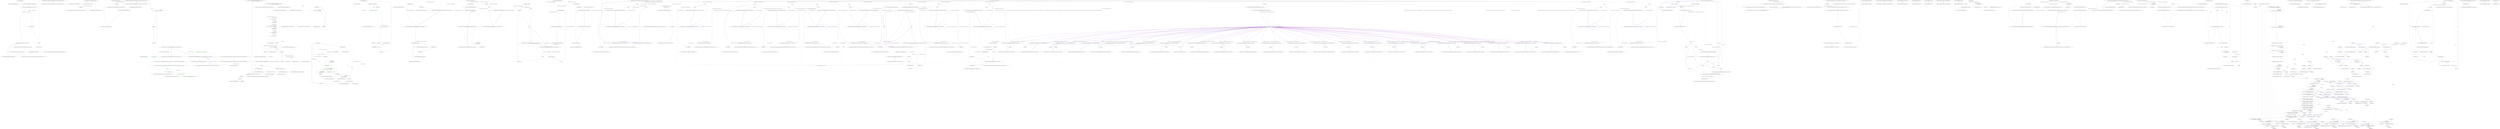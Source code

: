 digraph  {
m0_6 [label="Entry System.ArgumentNullException.ArgumentNullException(string)", span="0-0", cluster="System.ArgumentNullException.ArgumentNullException(string)", file="CachedExpressionCompiler.cs"];
m0_13 [label="Entry System.Linq.Expressions.Expression.Lambda<TDelegate>(System.Linq.Expressions.Expression, params System.Linq.Expressions.ParameterExpression[])", span="0-0", cluster="System.Linq.Expressions.Expression.Lambda<TDelegate>(System.Linq.Expressions.Expression, params System.Linq.Expressions.ParameterExpression[])", file="CachedExpressionCompiler.cs"];
m0_8 [label="Entry System.Func<T, TResult>.Invoke(T)", span="0-0", cluster="System.Func<T, TResult>.Invoke(T)", file="CachedExpressionCompiler.cs"];
m0_14 [label="Entry HangFire.Common.ExpressionUtil.CachedExpressionCompiler.Process<TModel, TValue>(System.Linq.Expressions.Expression<System.Func<TModel, TValue>>)", span="17-17", cluster="HangFire.Common.ExpressionUtil.CachedExpressionCompiler.Process<TModel, TValue>(System.Linq.Expressions.Expression<System.Func<TModel, TValue>>)", file="CachedExpressionCompiler.cs"];
m0_0 [label="Entry HangFire.Common.CachedExpressionCompiler.Evaluate(System.Linq.Expressions.Expression)", span="24-24", cluster="HangFire.Common.CachedExpressionCompiler.Evaluate(System.Linq.Expressions.Expression)", file="CachedExpressionCompiler.cs"];
m0_1 [label="arg == null", span="26-26", cluster="HangFire.Common.CachedExpressionCompiler.Evaluate(System.Linq.Expressions.Expression)", file="CachedExpressionCompiler.cs"];
m0_3 [label="Func<object, object> func = Wrap(arg)", span="31-31", cluster="HangFire.Common.CachedExpressionCompiler.Evaluate(System.Linq.Expressions.Expression)", file="CachedExpressionCompiler.cs"];
m0_2 [label="throw new ArgumentNullException(''arg'');", span="28-28", cluster="HangFire.Common.CachedExpressionCompiler.Evaluate(System.Linq.Expressions.Expression)", file="CachedExpressionCompiler.cs"];
m0_4 [label="return func(null);", span="32-32", cluster="HangFire.Common.CachedExpressionCompiler.Evaluate(System.Linq.Expressions.Expression)", file="CachedExpressionCompiler.cs"];
m0_5 [label="Exit HangFire.Common.CachedExpressionCompiler.Evaluate(System.Linq.Expressions.Expression)", span="24-24", cluster="HangFire.Common.CachedExpressionCompiler.Evaluate(System.Linq.Expressions.Expression)", file="CachedExpressionCompiler.cs"];
m0_7 [label="Entry HangFire.Common.CachedExpressionCompiler.Wrap(System.Linq.Expressions.Expression)", span="35-35", cluster="HangFire.Common.CachedExpressionCompiler.Wrap(System.Linq.Expressions.Expression)", file="CachedExpressionCompiler.cs"];
m0_9 [label="var lambdaExpr = Expression.Lambda<Func<object, object>>(Expression.Convert(arg, typeof(object)), UnusedParameterExpr)", span="37-37", cluster="HangFire.Common.CachedExpressionCompiler.Wrap(System.Linq.Expressions.Expression)", file="CachedExpressionCompiler.cs"];
m0_10 [label="return ExpressionUtil.CachedExpressionCompiler.Process(lambdaExpr);", span="38-38", cluster="HangFire.Common.CachedExpressionCompiler.Wrap(System.Linq.Expressions.Expression)", file="CachedExpressionCompiler.cs"];
m0_11 [label="Exit HangFire.Common.CachedExpressionCompiler.Wrap(System.Linq.Expressions.Expression)", span="35-35", cluster="HangFire.Common.CachedExpressionCompiler.Wrap(System.Linq.Expressions.Expression)", file="CachedExpressionCompiler.cs"];
m0_12 [label="Entry System.Linq.Expressions.Expression.Convert(System.Linq.Expressions.Expression, System.Type)", span="0-0", cluster="System.Linq.Expressions.Expression.Convert(System.Linq.Expressions.Expression, System.Type)", file="CachedExpressionCompiler.cs"];
m2_0 [label="Entry HangFire.Common.ExpressionUtil.ConstantExpressionFingerprint.ConstantExpressionFingerprint(System.Linq.Expressions.ExpressionType, System.Type)", span="20-20", cluster="HangFire.Common.ExpressionUtil.ConstantExpressionFingerprint.ConstantExpressionFingerprint(System.Linq.Expressions.ExpressionType, System.Type)", file="ConstantExpressionFingerprint.cs"];
m2_1 [label="Exit HangFire.Common.ExpressionUtil.ConstantExpressionFingerprint.ConstantExpressionFingerprint(System.Linq.Expressions.ExpressionType, System.Type)", span="20-20", cluster="HangFire.Common.ExpressionUtil.ConstantExpressionFingerprint.ConstantExpressionFingerprint(System.Linq.Expressions.ExpressionType, System.Type)", file="ConstantExpressionFingerprint.cs"];
m2_2 [label="Entry HangFire.Common.ExpressionUtil.ConstantExpressionFingerprint.Equals(object)", span="27-27", cluster="HangFire.Common.ExpressionUtil.ConstantExpressionFingerprint.Equals(object)", file="ConstantExpressionFingerprint.cs"];
m2_3 [label="ConstantExpressionFingerprint other = obj as ConstantExpressionFingerprint", span="29-29", cluster="HangFire.Common.ExpressionUtil.ConstantExpressionFingerprint.Equals(object)", file="ConstantExpressionFingerprint.cs"];
m2_4 [label="return (other != null)\r\n                   && this.Equals(other);", span="30-31", cluster="HangFire.Common.ExpressionUtil.ConstantExpressionFingerprint.Equals(object)", file="ConstantExpressionFingerprint.cs"];
m2_5 [label="Exit HangFire.Common.ExpressionUtil.ConstantExpressionFingerprint.Equals(object)", span="27-27", cluster="HangFire.Common.ExpressionUtil.ConstantExpressionFingerprint.Equals(object)", file="ConstantExpressionFingerprint.cs"];
m2_6 [label="Entry HangFire.Common.ExpressionUtil.ExpressionFingerprint.Equals(HangFire.Common.ExpressionUtil.ExpressionFingerprint)", span="30-30", cluster="HangFire.Common.ExpressionUtil.ExpressionFingerprint.Equals(HangFire.Common.ExpressionUtil.ExpressionFingerprint)", file="ConstantExpressionFingerprint.cs"];
m2_7 [label="HangFire.Common.ExpressionUtil.ConstantExpressionFingerprint", span="", file="ConstantExpressionFingerprint.cs"];
m3_6 [label="Entry HangFire.Common.ExpressionUtil.ExpressionFingerprint.Equals(HangFire.Common.ExpressionUtil.ExpressionFingerprint)", span="30-30", cluster="HangFire.Common.ExpressionUtil.ExpressionFingerprint.Equals(HangFire.Common.ExpressionUtil.ExpressionFingerprint)", file="DefaultExpressionFingerprint.cs"];
m3_2 [label="Entry HangFire.Common.ExpressionUtil.DefaultExpressionFingerprint.Equals(object)", span="23-23", cluster="HangFire.Common.ExpressionUtil.DefaultExpressionFingerprint.Equals(object)", file="DefaultExpressionFingerprint.cs"];
m3_3 [label="DefaultExpressionFingerprint other = obj as DefaultExpressionFingerprint", span="25-25", cluster="HangFire.Common.ExpressionUtil.DefaultExpressionFingerprint.Equals(object)", file="DefaultExpressionFingerprint.cs"];
m3_4 [label="return (other != null)\r\n                   && this.Equals(other);", span="26-27", cluster="HangFire.Common.ExpressionUtil.DefaultExpressionFingerprint.Equals(object)", file="DefaultExpressionFingerprint.cs"];
m3_5 [label="Exit HangFire.Common.ExpressionUtil.DefaultExpressionFingerprint.Equals(object)", span="23-23", cluster="HangFire.Common.ExpressionUtil.DefaultExpressionFingerprint.Equals(object)", file="DefaultExpressionFingerprint.cs"];
m3_0 [label="Entry HangFire.Common.ExpressionUtil.DefaultExpressionFingerprint.DefaultExpressionFingerprint(System.Linq.Expressions.ExpressionType, System.Type)", span="16-16", cluster="HangFire.Common.ExpressionUtil.DefaultExpressionFingerprint.DefaultExpressionFingerprint(System.Linq.Expressions.ExpressionType, System.Type)", file="DefaultExpressionFingerprint.cs"];
m3_1 [label="Exit HangFire.Common.ExpressionUtil.DefaultExpressionFingerprint.DefaultExpressionFingerprint(System.Linq.Expressions.ExpressionType, System.Type)", span="16-16", cluster="HangFire.Common.ExpressionUtil.DefaultExpressionFingerprint.DefaultExpressionFingerprint(System.Linq.Expressions.ExpressionType, System.Type)", file="DefaultExpressionFingerprint.cs"];
m3_7 [label="HangFire.Common.ExpressionUtil.DefaultExpressionFingerprint", span="", file="DefaultExpressionFingerprint.cs"];
m5_15 [label="Entry System.ArgumentNullException.ArgumentNullException(string)", span="0-0", cluster="System.ArgumentNullException.ArgumentNullException(string)", file="ElectStateContextFacts.cs"];
m5_89 [label="Entry Hangfire.ContinuationExtensions.ContinueWith(Hangfire.IBackgroundJobClient, string, System.Linq.Expressions.Expression<System.Action>, Hangfire.Continuations.JobContinuationOptions)", span="130-130", cluster="Hangfire.ContinuationExtensions.ContinueWith(Hangfire.IBackgroundJobClient, string, System.Linq.Expressions.Expression<System.Action>, Hangfire.Continuations.JobContinuationOptions)", file="ElectStateContextFacts.cs"];
m5_90 [label="return ContinueWith(client, parentId, methodCall, new EnqueuedState(), options);", span="136-136", cluster="Hangfire.ContinuationExtensions.ContinueWith(Hangfire.IBackgroundJobClient, string, System.Linq.Expressions.Expression<System.Action>, Hangfire.Continuations.JobContinuationOptions)", color=green, community=0, file="ElectStateContextFacts.cs"];
m5_91 [label="Exit Hangfire.ContinuationExtensions.ContinueWith(Hangfire.IBackgroundJobClient, string, System.Linq.Expressions.Expression<System.Action>, Hangfire.Continuations.JobContinuationOptions)", span="130-130", cluster="Hangfire.ContinuationExtensions.ContinueWith(Hangfire.IBackgroundJobClient, string, System.Linq.Expressions.Expression<System.Action>, Hangfire.Continuations.JobContinuationOptions)", file="ElectStateContextFacts.cs"];
m5_19 [label="Entry System.Collections.Generic.ICollection<T>.Add(T)", span="0-0", cluster="System.Collections.Generic.ICollection<T>.Add(T)", file="ElectStateContextFacts.cs"];
m5_30 [label="Entry Hangfire.Continuations.AwaitingJobsPage.AwaitingJobsPage()", span="53-53", cluster="Hangfire.Continuations.AwaitingJobsPage.AwaitingJobsPage()", file="ElectStateContextFacts.cs"];
m5_78 [label="Entry Hangfire.JobStorage.GetConnection()", span="56-56", cluster="Hangfire.JobStorage.GetConnection()", file="ElectStateContextFacts.cs"];
m5_85 [label="Entry Hangfire.ContinuationExtensions.ContinueWith(Hangfire.IBackgroundJobClient, string, System.Linq.Expressions.Expression<System.Action>, Hangfire.States.IState)", span="121-121", cluster="Hangfire.ContinuationExtensions.ContinueWith(Hangfire.IBackgroundJobClient, string, System.Linq.Expressions.Expression<System.Action>, Hangfire.States.IState)", file="ElectStateContextFacts.cs"];
m5_86 [label="return ContinueWith(client, parentId, methodCall, nextState, JobContinuationOptions.OnlyOnSucceededState);", span="127-127", cluster="Hangfire.ContinuationExtensions.ContinueWith(Hangfire.IBackgroundJobClient, string, System.Linq.Expressions.Expression<System.Action>, Hangfire.States.IState)", file="ElectStateContextFacts.cs"];
m5_87 [label="Exit Hangfire.ContinuationExtensions.ContinueWith(Hangfire.IBackgroundJobClient, string, System.Linq.Expressions.Expression<System.Action>, Hangfire.States.IState)", span="121-121", cluster="Hangfire.ContinuationExtensions.ContinueWith(Hangfire.IBackgroundJobClient, string, System.Linq.Expressions.Expression<System.Action>, Hangfire.States.IState)", file="ElectStateContextFacts.cs"];
m5_69 [label="Entry string.StartsWith(string)", span="0-0", cluster="string.StartsWith(string)", file="ElectStateContextFacts.cs"];
m5_80 [label="Entry Hangfire.Dashboard.Metric.Metric(string)", span="20-20", cluster="Hangfire.Dashboard.Metric.Metric(string)", file="ElectStateContextFacts.cs"];
m5_34 [label="Entry Hangfire.States.EnqueuedState.EnqueuedState()", span="31-31", cluster="Hangfire.States.EnqueuedState.EnqueuedState()", file="ElectStateContextFacts.cs"];
m5_54 [label="Entry System.Text.StringBuilder.Append(string)", span="0-0", cluster="System.Text.StringBuilder.Append(string)", file="ElectStateContextFacts.cs"];
m5_24 [label="Entry Unk.Register", span="", cluster="Unk.Register", file="ElectStateContextFacts.cs"];
m5_58 [label="Entry JsonSerializerSettings.cstr", span="", cluster="JsonSerializerSettings.cstr", file="ElectStateContextFacts.cs"];
m5_22 [label="Entry Hangfire.Dashboard.JobHistoryRenderer.AddBackgroundStateColor(string, string)", span="59-59", cluster="Hangfire.Dashboard.JobHistoryRenderer.AddBackgroundStateColor(string, string)", file="ElectStateContextFacts.cs"];
m5_68 [label="Entry Hangfire.Dashboard.UrlHelper.To(string)", span="33-33", cluster="Hangfire.Dashboard.UrlHelper.To(string)", file="ElectStateContextFacts.cs"];
m5_59 [label="Entry Unk.>", span="", cluster="Unk.>", file="ElectStateContextFacts.cs"];
m5_99 [label="Entry Hangfire.IBackgroundJobClient.Create(Hangfire.Common.Job, Hangfire.States.IState)", span="41-41", cluster="Hangfire.IBackgroundJobClient.Create(Hangfire.Common.Job, Hangfire.States.IState)", file="ElectStateContextFacts.cs"];
m5_53 [label="Entry System.Text.StringBuilder.StringBuilder()", span="0-0", cluster="System.Text.StringBuilder.StringBuilder()", file="ElectStateContextFacts.cs"];
m5_18 [label="Entry Hangfire.Continuations.AwaitingState.Handler.Handler()", span="86-86", cluster="Hangfire.Continuations.AwaitingState.Handler.Handler()", file="ElectStateContextFacts.cs"];
m5_61 [label="Entry Hangfire.Dashboard.HtmlHelper.HtmlEncode(string)", span="391-391", cluster="Hangfire.Dashboard.HtmlHelper.HtmlEncode(string)", file="ElectStateContextFacts.cs"];
m5_63 [label="Entry System.Text.StringBuilder.ToString()", span="0-0", cluster="System.Text.StringBuilder.ToString()", file="ElectStateContextFacts.cs"];
m5_21 [label="Entry Hangfire.Dashboard.RouteCollection.AddClientBatchCommand(string, System.Action<Hangfire.IBackgroundJobClient, string>)", span="61-61", cluster="Hangfire.Dashboard.RouteCollection.AddClientBatchCommand(string, System.Action<Hangfire.IBackgroundJobClient, string>)", file="ElectStateContextFacts.cs"];
m5_57 [label="Entry System.Text.StringBuilder.AppendFormat(string, object)", span="0-0", cluster="System.Text.StringBuilder.AppendFormat(string, object)", file="ElectStateContextFacts.cs"];
m5_39 [label="Entry Hangfire.States.DeletedState.DeletedState()", span="27-27", cluster="Hangfire.States.DeletedState.DeletedState()", file="ElectStateContextFacts.cs"];
m5_20 [label="Entry Hangfire.Dashboard.RouteCollection.AddRazorPage(string, System.Func<System.Text.RegularExpressions.Match, Hangfire.Dashboard.RazorPage>)", span="25-25", cluster="Hangfire.Dashboard.RouteCollection.AddRazorPage(string, System.Func<System.Text.RegularExpressions.Match, Hangfire.Dashboard.RazorPage>)", file="ElectStateContextFacts.cs"];
m5_88 [label="Entry Hangfire.ContinuationExtensions.ContinueWith(Hangfire.IBackgroundJobClient, string, System.Linq.Expressions.Expression<System.Action>, Hangfire.States.IState, Hangfire.Continuations.JobContinuationOptions)", span="139-139", cluster="Hangfire.ContinuationExtensions.ContinueWith(Hangfire.IBackgroundJobClient, string, System.Linq.Expressions.Expression<System.Action>, Hangfire.States.IState, Hangfire.Continuations.JobContinuationOptions)", file="ElectStateContextFacts.cs"];
m5_92 [label="client == null", span="146-146", cluster="Hangfire.ContinuationExtensions.ContinueWith(Hangfire.IBackgroundJobClient, string, System.Linq.Expressions.Expression<System.Action>, Hangfire.States.IState, Hangfire.Continuations.JobContinuationOptions)", color=green, community=0, file="ElectStateContextFacts.cs"];
m5_93 [label="throw new ArgumentNullException(''client'');", span="146-146", cluster="Hangfire.ContinuationExtensions.ContinueWith(Hangfire.IBackgroundJobClient, string, System.Linq.Expressions.Expression<System.Action>, Hangfire.States.IState, Hangfire.Continuations.JobContinuationOptions)", color=green, community=0, file="ElectStateContextFacts.cs"];
m5_94 [label="var state = new AwaitingState(parentId, nextState, options)", span="148-148", cluster="Hangfire.ContinuationExtensions.ContinueWith(Hangfire.IBackgroundJobClient, string, System.Linq.Expressions.Expression<System.Action>, Hangfire.States.IState, Hangfire.Continuations.JobContinuationOptions)", color=green, community=0, file="ElectStateContextFacts.cs"];
m5_95 [label="return client.Create(Job.FromExpression(methodCall), state);", span="149-149", cluster="Hangfire.ContinuationExtensions.ContinueWith(Hangfire.IBackgroundJobClient, string, System.Linq.Expressions.Expression<System.Action>, Hangfire.States.IState, Hangfire.Continuations.JobContinuationOptions)", color=green, community=0, file="ElectStateContextFacts.cs"];
m5_96 [label="Exit Hangfire.ContinuationExtensions.ContinueWith(Hangfire.IBackgroundJobClient, string, System.Linq.Expressions.Expression<System.Action>, Hangfire.States.IState, Hangfire.Continuations.JobContinuationOptions)", span="139-139", cluster="Hangfire.ContinuationExtensions.ContinueWith(Hangfire.IBackgroundJobClient, string, System.Linq.Expressions.Expression<System.Action>, Hangfire.States.IState, Hangfire.Continuations.JobContinuationOptions)", file="ElectStateContextFacts.cs"];
m5_17 [label="Entry Hangfire.Common.GlobalJobFilterCollection.Add(object)", span="56-56", cluster="Hangfire.Common.GlobalJobFilterCollection.Add(object)", file="ElectStateContextFacts.cs"];
m5_25 [label="Entry Hangfire.Dashboard.DashboardMetrics.AddMetric(Hangfire.Dashboard.DashboardMetric)", span="43-43", cluster="Hangfire.Dashboard.DashboardMetrics.AddMetric(Hangfire.Dashboard.DashboardMetric)", file="ElectStateContextFacts.cs"];
m5_60 [label="Entry Unk.StateLabel", span="", cluster="Unk.StateLabel", file="ElectStateContextFacts.cs"];
m5_16 [label="Entry Hangfire.Continuations.ContinuationsSupportAttribute.ContinuationsSupportAttribute()", span="36-36", cluster="Hangfire.Continuations.ContinuationsSupportAttribute.ContinuationsSupportAttribute()", file="ElectStateContextFacts.cs"];
m5_82 [label="Entry Hangfire.ContinuationExtensions.ContinueWith(Hangfire.IBackgroundJobClient, string, System.Linq.Expressions.Expression<System.Action>)", span="115-115", cluster="Hangfire.ContinuationExtensions.ContinueWith(Hangfire.IBackgroundJobClient, string, System.Linq.Expressions.Expression<System.Action>)", file="ElectStateContextFacts.cs"];
m5_83 [label="return ContinueWith(client, parentId, methodCall, new EnqueuedState());", span="118-118", cluster="Hangfire.ContinuationExtensions.ContinueWith(Hangfire.IBackgroundJobClient, string, System.Linq.Expressions.Expression<System.Action>)", file="ElectStateContextFacts.cs"];
m5_84 [label="Exit Hangfire.ContinuationExtensions.ContinueWith(Hangfire.IBackgroundJobClient, string, System.Linq.Expressions.Expression<System.Action>)", span="115-115", cluster="Hangfire.ContinuationExtensions.ContinueWith(Hangfire.IBackgroundJobClient, string, System.Linq.Expressions.Expression<System.Action>)", file="ElectStateContextFacts.cs"];
m5_0 [label="Entry Hangfire.ContinuationExtensions.UseContinuations(Hangfire.IGlobalConfiguration)", span="32-32", cluster="Hangfire.ContinuationExtensions.UseContinuations(Hangfire.IGlobalConfiguration)", file="ElectStateContextFacts.cs"];
m5_4 [label="GlobalStateHandlers.Handlers.Add(new AwaitingState.Handler())", span="37-37", cluster="Hangfire.ContinuationExtensions.UseContinuations(Hangfire.IGlobalConfiguration)", color=green, community=0, file="ElectStateContextFacts.cs"];
m5_3 [label="GlobalJobFilters.Filters.Add(new ContinuationsSupportAttribute())", span="36-36", cluster="Hangfire.ContinuationExtensions.UseContinuations(Hangfire.IGlobalConfiguration)", file="ElectStateContextFacts.cs"];
m5_5 [label="DashboardRoutes.Routes.AddRazorPage(''/jobs/awaiting'', x => new AwaitingJobsPage())", span="39-39", cluster="Hangfire.ContinuationExtensions.UseContinuations(Hangfire.IGlobalConfiguration)", file="ElectStateContextFacts.cs"];
m5_10 [label="JobHistoryRenderer.Register(AwaitingState.StateName, (html, data) =>\r\n            {\r\n                var builder = new StringBuilder();\r\n\r\n                builder.Append(''<dl class=\''dl-horizontal\''>'');\r\n\r\n                if (data.ContainsKey(''ParentId''))\r\n                {\r\n                    builder.AppendFormat(\r\n                        ''<dt>Parent</dt><dd>{0}</dd>'',\r\n                        html.JobIdLink(data[''ParentId'']));\r\n                }\r\n\r\n                if (data.ContainsKey(''NextState''))\r\n                {\r\n                    var nextState = JsonConvert.DeserializeObject<IState>(\r\n                        data[''NextState''],\r\n                        new JsonSerializerSettings { TypeNameHandling = TypeNameHandling.All });\r\n\r\n                    builder.AppendFormat(\r\n                        ''<dt>Next State</dt><dd>{0}</dd>'',\r\n                        html.StateLabel(nextState.Name));\r\n                }\r\n\r\n                if (data.ContainsKey(''Options''))\r\n                {\r\n                    builder.AppendFormat(\r\n                        ''<dt>Options</dt><dd><code>{0}</code></dd>'',\r\n                        html.HtmlEncode(data[''Options'']));\r\n                }\r\n\r\n                builder.Append(''</dl>'');\r\n\r\n                return new NonEscapedString(builder.ToString());\r\n            })", span="47-81", cluster="Hangfire.ContinuationExtensions.UseContinuations(Hangfire.IGlobalConfiguration)", color=green, community=0, file="ElectStateContextFacts.cs"];
m5_9 [label="JobHistoryRenderer.AddForegroundStateColor(AwaitingState.StateName, ''#999'')", span="46-46", cluster="Hangfire.ContinuationExtensions.UseContinuations(Hangfire.IGlobalConfiguration)", file="ElectStateContextFacts.cs"];
m5_11 [label="DashboardMetrics.AddMetric(AwaitingCount)", span="83-83", cluster="Hangfire.ContinuationExtensions.UseContinuations(Hangfire.IGlobalConfiguration)", file="ElectStateContextFacts.cs"];
m5_1 [label="configuration == null", span="34-34", cluster="Hangfire.ContinuationExtensions.UseContinuations(Hangfire.IGlobalConfiguration)", file="ElectStateContextFacts.cs"];
m5_6 [label="DashboardRoutes.Routes.AddClientBatchCommand(''/jobs/awaiting/enqueue'', (client, jobId) => client.ChangeState(\r\n                jobId, new EnqueuedState(), AwaitingState.StateName))", span="40-41", cluster="Hangfire.ContinuationExtensions.UseContinuations(Hangfire.IGlobalConfiguration)", file="ElectStateContextFacts.cs"];
m5_8 [label="JobHistoryRenderer.AddBackgroundStateColor(AwaitingState.StateName, ''#F5F5F5'')", span="45-45", cluster="Hangfire.ContinuationExtensions.UseContinuations(Hangfire.IGlobalConfiguration)", file="ElectStateContextFacts.cs"];
m5_12 [label="JobsSidebarMenu.Items.Add(page => new MenuItem(''Awaiting'', page.Url.To(''/jobs/awaiting''))\r\n            {\r\n                Active = page.RequestPath.StartsWith(''/jobs/awaiting''),\r\n                Metric = AwaitingCount\r\n            })", span="85-89", cluster="Hangfire.ContinuationExtensions.UseContinuations(Hangfire.IGlobalConfiguration)", file="ElectStateContextFacts.cs"];
m5_2 [label="throw new ArgumentNullException(''configuration'');", span="34-34", cluster="Hangfire.ContinuationExtensions.UseContinuations(Hangfire.IGlobalConfiguration)", file="ElectStateContextFacts.cs"];
m5_7 [label="DashboardRoutes.Routes.AddClientBatchCommand(''/jobs/awaiting/delete'', (client, jobId) => client.ChangeState(\r\n                jobId, new DeletedState(), AwaitingState.StateName))", span="42-43", cluster="Hangfire.ContinuationExtensions.UseContinuations(Hangfire.IGlobalConfiguration)", file="ElectStateContextFacts.cs"];
m5_13 [label="return configuration;", span="91-91", cluster="Hangfire.ContinuationExtensions.UseContinuations(Hangfire.IGlobalConfiguration)", file="ElectStateContextFacts.cs"];
m5_14 [label="Exit Hangfire.ContinuationExtensions.UseContinuations(Hangfire.IGlobalConfiguration)", span="32-32", cluster="Hangfire.ContinuationExtensions.UseContinuations(Hangfire.IGlobalConfiguration)", file="ElectStateContextFacts.cs"];
m5_55 [label="Entry System.Collections.Generic.IDictionary<TKey, TValue>.ContainsKey(TKey)", span="0-0", cluster="System.Collections.Generic.IDictionary<TKey, TValue>.ContainsKey(TKey)", file="ElectStateContextFacts.cs"];
m5_36 [label="Entry lambda expression", span="42-43", cluster="lambda expression", file="ElectStateContextFacts.cs"];
m5_40 [label="Entry lambda expression", span="47-81", cluster="lambda expression", file="ElectStateContextFacts.cs"];
m5_46 [label="var nextState = JsonConvert.DeserializeObject<IState>(\r\n                        data[''NextState''],\r\n                        new JsonSerializerSettings { TypeNameHandling = TypeNameHandling.All })", span="62-64", cluster="lambda expression", color=green, community=0, file="ElectStateContextFacts.cs"];
m5_45 [label="data.ContainsKey(''NextState'')", span="60-60", cluster="lambda expression", file="ElectStateContextFacts.cs"];
m5_47 [label="builder.AppendFormat(\r\n                        ''<dt>Next State</dt><dd>{0}</dd>'',\r\n                        html.StateLabel(nextState.Name))", span="66-68", cluster="lambda expression", file="ElectStateContextFacts.cs"];
m5_75 [label="awaitingCount = storageConnection.GetSetCount(''awaiting'')", span="105-105", cluster="lambda expression", color=green, community=0, file="ElectStateContextFacts.cs"];
m5_73 [label="var storageConnection = connection as JobStorageConnection", span="102-102", cluster="lambda expression", file="ElectStateContextFacts.cs"];
m5_74 [label="storageConnection != null", span="103-103", cluster="lambda expression", file="ElectStateContextFacts.cs"];
m5_76 [label="return new Metric(awaitingCount.ToString(''N0''))\r\n                {\r\n                    Style = awaitingCount > 0 ? MetricStyle.Info : MetricStyle.Default\r\n                };", span="109-112", cluster="lambda expression", file="ElectStateContextFacts.cs"];
m5_27 [label="Entry lambda expression", span="39-39", cluster="lambda expression", file="ElectStateContextFacts.cs"];
m5_52 [label="Exit lambda expression", span="47-81", cluster="lambda expression", file="ElectStateContextFacts.cs"];
m5_41 [label="var builder = new StringBuilder()", span="49-49", cluster="lambda expression", file="ElectStateContextFacts.cs"];
m5_43 [label="data.ContainsKey(''ParentId'')", span="53-53", cluster="lambda expression", file="ElectStateContextFacts.cs"];
m5_44 [label="builder.AppendFormat(\r\n                        ''<dt>Parent</dt><dd>{0}</dd>'',\r\n                        html.JobIdLink(data[''ParentId'']))", span="55-57", cluster="lambda expression", file="ElectStateContextFacts.cs"];
m5_48 [label="data.ContainsKey(''Options'')", span="71-71", cluster="lambda expression", file="ElectStateContextFacts.cs"];
m5_49 [label="builder.AppendFormat(\r\n                        ''<dt>Options</dt><dd><code>{0}</code></dd>'',\r\n                        html.HtmlEncode(data[''Options'']))", span="73-75", cluster="lambda expression", file="ElectStateContextFacts.cs"];
m5_72 [label="var connection = page.Storage.GetConnection()", span="100-100", cluster="lambda expression", file="ElectStateContextFacts.cs"];
m5_71 [label="long awaitingCount = -1", span="98-98", cluster="lambda expression", file="ElectStateContextFacts.cs"];
m5_77 [label="Exit lambda expression", span="96-113", cluster="lambda expression", file="ElectStateContextFacts.cs"];
m5_32 [label="client.ChangeState(\r\n                jobId, new EnqueuedState(), AwaitingState.StateName)", span="40-41", cluster="lambda expression", file="ElectStateContextFacts.cs"];
m5_31 [label="Entry lambda expression", span="40-41", cluster="lambda expression", file="ElectStateContextFacts.cs"];
m5_29 [label="Exit lambda expression", span="39-39", cluster="lambda expression", file="ElectStateContextFacts.cs"];
m5_28 [label="new AwaitingJobsPage()", span="39-39", cluster="lambda expression", file="ElectStateContextFacts.cs"];
m5_64 [label="Entry lambda expression", span="85-89", cluster="lambda expression", file="ElectStateContextFacts.cs"];
m5_51 [label="return new NonEscapedString(builder.ToString());", span="80-80", cluster="lambda expression", file="ElectStateContextFacts.cs"];
m5_42 [label="builder.Append(''<dl class=\''dl-horizontal\''>'')", span="51-51", cluster="lambda expression", file="ElectStateContextFacts.cs"];
m5_50 [label="builder.Append(''</dl>'')", span="78-78", cluster="lambda expression", file="ElectStateContextFacts.cs"];
m5_70 [label="Entry lambda expression", span="96-113", cluster="lambda expression", file="ElectStateContextFacts.cs"];
m5_33 [label="Exit lambda expression", span="40-41", cluster="lambda expression", file="ElectStateContextFacts.cs"];
m5_66 [label="Exit lambda expression", span="85-89", cluster="lambda expression", file="ElectStateContextFacts.cs"];
m5_65 [label="new MenuItem(''Awaiting'', page.Url.To(''/jobs/awaiting''))\r\n            {\r\n                Active = page.RequestPath.StartsWith(''/jobs/awaiting''),\r\n                Metric = AwaitingCount\r\n            }", span="85-89", cluster="lambda expression", file="ElectStateContextFacts.cs"];
m5_37 [label="client.ChangeState(\r\n                jobId, new DeletedState(), AwaitingState.StateName)", span="42-43", cluster="lambda expression", file="ElectStateContextFacts.cs"];
m5_38 [label="Exit lambda expression", span="42-43", cluster="lambda expression", file="ElectStateContextFacts.cs"];
m5_62 [label="Entry Hangfire.Dashboard.NonEscapedString.NonEscapedString(string)", span="22-22", cluster="Hangfire.Dashboard.NonEscapedString.NonEscapedString(string)", file="ElectStateContextFacts.cs"];
m5_23 [label="Entry Hangfire.Dashboard.JobHistoryRenderer.AddForegroundStateColor(string, string)", span="74-74", cluster="Hangfire.Dashboard.JobHistoryRenderer.AddForegroundStateColor(string, string)", file="ElectStateContextFacts.cs"];
m5_56 [label="Entry Hangfire.Dashboard.HtmlHelper.JobIdLink(string)", span="139-139", cluster="Hangfire.Dashboard.HtmlHelper.JobIdLink(string)", file="ElectStateContextFacts.cs"];
m5_26 [label="Entry System.Collections.Generic.List<T>.Add(T)", span="0-0", cluster="System.Collections.Generic.List<T>.Add(T)", file="ElectStateContextFacts.cs"];
m5_81 [label="Entry long.ToString(string)", span="0-0", cluster="long.ToString(string)", file="ElectStateContextFacts.cs"];
m5_35 [label="Entry Hangfire.IBackgroundJobClient.ChangeState(string, Hangfire.States.IState, string)", span="54-54", cluster="Hangfire.IBackgroundJobClient.ChangeState(string, Hangfire.States.IState, string)", file="ElectStateContextFacts.cs"];
m5_67 [label="Entry Hangfire.Dashboard.MenuItem.MenuItem(string, string)", span="23-23", cluster="Hangfire.Dashboard.MenuItem.MenuItem(string, string)", file="ElectStateContextFacts.cs"];
m5_98 [label="Entry Hangfire.Common.Job.FromExpression(System.Linq.Expressions.Expression<System.Action>)", span="149-149", cluster="Hangfire.Common.Job.FromExpression(System.Linq.Expressions.Expression<System.Action>)", file="ElectStateContextFacts.cs"];
m5_79 [label="Entry Hangfire.Storage.JobStorageConnection.GetSetCount(string)", span="53-53", cluster="Hangfire.Storage.JobStorageConnection.GetSetCount(string)", file="ElectStateContextFacts.cs"];
m5_97 [label="Entry Hangfire.Continuations.AwaitingState.AwaitingState(string, Hangfire.States.IState, Hangfire.Continuations.JobContinuationOptions)", span="41-41", cluster="Hangfire.Continuations.AwaitingState.AwaitingState(string, Hangfire.States.IState, Hangfire.Continuations.JobContinuationOptions)", file="ElectStateContextFacts.cs"];
m6_8 [label="Entry HangFire.Common.ExpressionUtil.HashCodeCombiner.AddInt32(int)", span="46-46", cluster="HangFire.Common.ExpressionUtil.HashCodeCombiner.AddInt32(int)", file="ExpressionFingerprint.cs"];
m6_9 [label="Entry HangFire.Common.ExpressionUtil.HashCodeCombiner.AddObject(object)", span="51-51", cluster="HangFire.Common.ExpressionUtil.HashCodeCombiner.AddObject(object)", file="ExpressionFingerprint.cs"];
m6_14 [label="Entry HangFire.Common.ExpressionUtil.ExpressionFingerprint.Equals(object)", span="37-37", cluster="HangFire.Common.ExpressionUtil.ExpressionFingerprint.Equals(object)", file="ExpressionFingerprint.cs"];
m6_15 [label="return Equals(obj as ExpressionFingerprint);", span="39-39", cluster="HangFire.Common.ExpressionUtil.ExpressionFingerprint.Equals(object)", file="ExpressionFingerprint.cs"];
m6_16 [label="Exit HangFire.Common.ExpressionUtil.ExpressionFingerprint.Equals(object)", span="37-37", cluster="HangFire.Common.ExpressionUtil.ExpressionFingerprint.Equals(object)", file="ExpressionFingerprint.cs"];
m6_10 [label="Entry HangFire.Common.ExpressionUtil.ExpressionFingerprint.Equals(HangFire.Common.ExpressionUtil.ExpressionFingerprint)", span="30-30", cluster="HangFire.Common.ExpressionUtil.ExpressionFingerprint.Equals(HangFire.Common.ExpressionUtil.ExpressionFingerprint)", file="ExpressionFingerprint.cs"];
m6_11 [label="return (other != null)\r\n                   && (this.NodeType == other.NodeType)\r\n                   && Equals(this.Type, other.Type);", span="32-34", cluster="HangFire.Common.ExpressionUtil.ExpressionFingerprint.Equals(HangFire.Common.ExpressionUtil.ExpressionFingerprint)", file="ExpressionFingerprint.cs"];
m6_12 [label="Exit HangFire.Common.ExpressionUtil.ExpressionFingerprint.Equals(HangFire.Common.ExpressionUtil.ExpressionFingerprint)", span="30-30", cluster="HangFire.Common.ExpressionUtil.ExpressionFingerprint.Equals(HangFire.Common.ExpressionUtil.ExpressionFingerprint)", file="ExpressionFingerprint.cs"];
m6_4 [label="Entry HangFire.Common.ExpressionUtil.ExpressionFingerprint.AddToHashCodeCombiner(HangFire.Common.ExpressionUtil.HashCodeCombiner)", span="24-24", cluster="HangFire.Common.ExpressionUtil.ExpressionFingerprint.AddToHashCodeCombiner(HangFire.Common.ExpressionUtil.HashCodeCombiner)", file="ExpressionFingerprint.cs"];
m6_5 [label="combiner.AddInt32((int)NodeType)", span="26-26", cluster="HangFire.Common.ExpressionUtil.ExpressionFingerprint.AddToHashCodeCombiner(HangFire.Common.ExpressionUtil.HashCodeCombiner)", file="ExpressionFingerprint.cs"];
m6_6 [label="combiner.AddObject(Type)", span="27-27", cluster="HangFire.Common.ExpressionUtil.ExpressionFingerprint.AddToHashCodeCombiner(HangFire.Common.ExpressionUtil.HashCodeCombiner)", file="ExpressionFingerprint.cs"];
m6_7 [label="Exit HangFire.Common.ExpressionUtil.ExpressionFingerprint.AddToHashCodeCombiner(HangFire.Common.ExpressionUtil.HashCodeCombiner)", span="24-24", cluster="HangFire.Common.ExpressionUtil.ExpressionFingerprint.AddToHashCodeCombiner(HangFire.Common.ExpressionUtil.HashCodeCombiner)", file="ExpressionFingerprint.cs"];
m6_0 [label="Entry HangFire.Common.ExpressionUtil.ExpressionFingerprint.ExpressionFingerprint(System.Linq.Expressions.ExpressionType, System.Type)", span="12-12", cluster="HangFire.Common.ExpressionUtil.ExpressionFingerprint.ExpressionFingerprint(System.Linq.Expressions.ExpressionType, System.Type)", file="ExpressionFingerprint.cs"];
m6_1 [label="NodeType = nodeType", span="14-14", cluster="HangFire.Common.ExpressionUtil.ExpressionFingerprint.ExpressionFingerprint(System.Linq.Expressions.ExpressionType, System.Type)", file="ExpressionFingerprint.cs"];
m6_2 [label="Type = type", span="15-15", cluster="HangFire.Common.ExpressionUtil.ExpressionFingerprint.ExpressionFingerprint(System.Linq.Expressions.ExpressionType, System.Type)", file="ExpressionFingerprint.cs"];
m6_3 [label="Exit HangFire.Common.ExpressionUtil.ExpressionFingerprint.ExpressionFingerprint(System.Linq.Expressions.ExpressionType, System.Type)", span="12-12", cluster="HangFire.Common.ExpressionUtil.ExpressionFingerprint.ExpressionFingerprint(System.Linq.Expressions.ExpressionType, System.Type)", file="ExpressionFingerprint.cs"];
m6_13 [label="Entry object.Equals(object, object)", span="0-0", cluster="object.Equals(object, object)", file="ExpressionFingerprint.cs"];
m6_17 [label="Entry HangFire.Common.ExpressionUtil.ExpressionFingerprint.GetHashCode()", span="42-42", cluster="HangFire.Common.ExpressionUtil.ExpressionFingerprint.GetHashCode()", file="ExpressionFingerprint.cs"];
m6_18 [label="HashCodeCombiner combiner = new HashCodeCombiner()", span="44-44", cluster="HangFire.Common.ExpressionUtil.ExpressionFingerprint.GetHashCode()", file="ExpressionFingerprint.cs"];
m6_19 [label="AddToHashCodeCombiner(combiner)", span="45-45", cluster="HangFire.Common.ExpressionUtil.ExpressionFingerprint.GetHashCode()", file="ExpressionFingerprint.cs"];
m6_20 [label="return combiner.CombinedHash;", span="46-46", cluster="HangFire.Common.ExpressionUtil.ExpressionFingerprint.GetHashCode()", file="ExpressionFingerprint.cs"];
m6_21 [label="Exit HangFire.Common.ExpressionUtil.ExpressionFingerprint.GetHashCode()", span="42-42", cluster="HangFire.Common.ExpressionUtil.ExpressionFingerprint.GetHashCode()", file="ExpressionFingerprint.cs"];
m6_22 [label="Entry HangFire.Common.ExpressionUtil.HashCodeCombiner.HashCodeCombiner()", span="7-7", cluster="HangFire.Common.ExpressionUtil.HashCodeCombiner.HashCodeCombiner()", file="ExpressionFingerprint.cs"];
m6_23 [label="HangFire.Common.ExpressionUtil.ExpressionFingerprint", span="", file="ExpressionFingerprint.cs"];
m7_12 [label="Entry object.Equals(object, object)", span="0-0", cluster="object.Equals(object, object)", file="ExpressionFingerprintChain.cs"];
m7_0 [label="Entry HangFire.Common.ExpressionUtil.ExpressionFingerprintChain.Equals(HangFire.Common.ExpressionUtil.ExpressionFingerprintChain)", span="49-49", cluster="HangFire.Common.ExpressionUtil.ExpressionFingerprintChain.Equals(HangFire.Common.ExpressionUtil.ExpressionFingerprintChain)", file="ExpressionFingerprintChain.cs"];
m7_1 [label="other == null", span="54-54", cluster="HangFire.Common.ExpressionUtil.ExpressionFingerprintChain.Equals(HangFire.Common.ExpressionUtil.ExpressionFingerprintChain)", file="ExpressionFingerprintChain.cs"];
m7_3 [label="this.Elements.Count != other.Elements.Count", span="59-59", cluster="HangFire.Common.ExpressionUtil.ExpressionFingerprintChain.Equals(HangFire.Common.ExpressionUtil.ExpressionFingerprintChain)", file="ExpressionFingerprintChain.cs"];
m7_7 [label="!Equals(this.Elements[i], other.Elements[i])", span="66-66", cluster="HangFire.Common.ExpressionUtil.ExpressionFingerprintChain.Equals(HangFire.Common.ExpressionUtil.ExpressionFingerprintChain)", file="ExpressionFingerprintChain.cs"];
m7_2 [label="return false;", span="56-56", cluster="HangFire.Common.ExpressionUtil.ExpressionFingerprintChain.Equals(HangFire.Common.ExpressionUtil.ExpressionFingerprintChain)", file="ExpressionFingerprintChain.cs"];
m7_4 [label="return false;", span="61-61", cluster="HangFire.Common.ExpressionUtil.ExpressionFingerprintChain.Equals(HangFire.Common.ExpressionUtil.ExpressionFingerprintChain)", file="ExpressionFingerprintChain.cs"];
m7_5 [label="int i = 0", span="64-64", cluster="HangFire.Common.ExpressionUtil.ExpressionFingerprintChain.Equals(HangFire.Common.ExpressionUtil.ExpressionFingerprintChain)", file="ExpressionFingerprintChain.cs"];
m7_6 [label="i < this.Elements.Count", span="64-64", cluster="HangFire.Common.ExpressionUtil.ExpressionFingerprintChain.Equals(HangFire.Common.ExpressionUtil.ExpressionFingerprintChain)", file="ExpressionFingerprintChain.cs"];
m7_9 [label="i++", span="64-64", cluster="HangFire.Common.ExpressionUtil.ExpressionFingerprintChain.Equals(HangFire.Common.ExpressionUtil.ExpressionFingerprintChain)", file="ExpressionFingerprintChain.cs"];
m7_10 [label="return true;", span="72-72", cluster="HangFire.Common.ExpressionUtil.ExpressionFingerprintChain.Equals(HangFire.Common.ExpressionUtil.ExpressionFingerprintChain)", file="ExpressionFingerprintChain.cs"];
m7_8 [label="return false;", span="68-68", cluster="HangFire.Common.ExpressionUtil.ExpressionFingerprintChain.Equals(HangFire.Common.ExpressionUtil.ExpressionFingerprintChain)", file="ExpressionFingerprintChain.cs"];
m7_11 [label="Exit HangFire.Common.ExpressionUtil.ExpressionFingerprintChain.Equals(HangFire.Common.ExpressionUtil.ExpressionFingerprintChain)", span="49-49", cluster="HangFire.Common.ExpressionUtil.ExpressionFingerprintChain.Equals(HangFire.Common.ExpressionUtil.ExpressionFingerprintChain)", file="ExpressionFingerprintChain.cs"];
m7_22 [label="Entry System.Collections.Generic.List<T>.ForEach(System.Action<T>)", span="0-0", cluster="System.Collections.Generic.List<T>.ForEach(System.Action<T>)", file="ExpressionFingerprintChain.cs"];
m7_16 [label="Entry HangFire.Common.ExpressionUtil.ExpressionFingerprintChain.GetHashCode()", span="80-80", cluster="HangFire.Common.ExpressionUtil.ExpressionFingerprintChain.GetHashCode()", file="ExpressionFingerprintChain.cs"];
m7_17 [label="HashCodeCombiner combiner = new HashCodeCombiner()", span="82-82", cluster="HangFire.Common.ExpressionUtil.ExpressionFingerprintChain.GetHashCode()", file="ExpressionFingerprintChain.cs"];
m7_18 [label="Elements.ForEach(combiner.AddFingerprint)", span="83-83", cluster="HangFire.Common.ExpressionUtil.ExpressionFingerprintChain.GetHashCode()", file="ExpressionFingerprintChain.cs"];
m7_19 [label="return combiner.CombinedHash;", span="84-84", cluster="HangFire.Common.ExpressionUtil.ExpressionFingerprintChain.GetHashCode()", file="ExpressionFingerprintChain.cs"];
m7_20 [label="Exit HangFire.Common.ExpressionUtil.ExpressionFingerprintChain.GetHashCode()", span="80-80", cluster="HangFire.Common.ExpressionUtil.ExpressionFingerprintChain.GetHashCode()", file="ExpressionFingerprintChain.cs"];
m7_13 [label="Entry HangFire.Common.ExpressionUtil.ExpressionFingerprintChain.Equals(object)", span="75-75", cluster="HangFire.Common.ExpressionUtil.ExpressionFingerprintChain.Equals(object)", file="ExpressionFingerprintChain.cs"];
m7_14 [label="return Equals(obj as ExpressionFingerprintChain);", span="77-77", cluster="HangFire.Common.ExpressionUtil.ExpressionFingerprintChain.Equals(object)", file="ExpressionFingerprintChain.cs"];
m7_15 [label="Exit HangFire.Common.ExpressionUtil.ExpressionFingerprintChain.Equals(object)", span="75-75", cluster="HangFire.Common.ExpressionUtil.ExpressionFingerprintChain.Equals(object)", file="ExpressionFingerprintChain.cs"];
m7_21 [label="Entry HangFire.Common.ExpressionUtil.HashCodeCombiner.HashCodeCombiner()", span="7-7", cluster="HangFire.Common.ExpressionUtil.HashCodeCombiner.HashCodeCombiner()", file="ExpressionFingerprintChain.cs"];
m7_23 [label="HangFire.Common.ExpressionUtil.ExpressionFingerprintChain", span="", file="ExpressionFingerprintChain.cs"];
m8_45 [label="Entry HangFire.Common.ExpressionUtil.FingerprintingExpressionVisitor.VisitConstant(System.Linq.Expressions.ConstantExpression)", span="91-91", cluster="HangFire.Common.ExpressionUtil.FingerprintingExpressionVisitor.VisitConstant(System.Linq.Expressions.ConstantExpression)", file="FingerprintingExpressionVisitor.cs"];
m8_46 [label=_gaveUp, span="93-93", cluster="HangFire.Common.ExpressionUtil.FingerprintingExpressionVisitor.VisitConstant(System.Linq.Expressions.ConstantExpression)", file="FingerprintingExpressionVisitor.cs"];
m8_47 [label="return node;", span="95-95", cluster="HangFire.Common.ExpressionUtil.FingerprintingExpressionVisitor.VisitConstant(System.Linq.Expressions.ConstantExpression)", file="FingerprintingExpressionVisitor.cs"];
m8_48 [label="_seenConstants.Add(node.Value)", span="98-98", cluster="HangFire.Common.ExpressionUtil.FingerprintingExpressionVisitor.VisitConstant(System.Linq.Expressions.ConstantExpression)", file="FingerprintingExpressionVisitor.cs"];
m8_49 [label="_currentChain.Elements.Add(new ConstantExpressionFingerprint(node.NodeType, node.Type))", span="99-99", cluster="HangFire.Common.ExpressionUtil.FingerprintingExpressionVisitor.VisitConstant(System.Linq.Expressions.ConstantExpression)", file="FingerprintingExpressionVisitor.cs"];
m8_50 [label="return base.VisitConstant(node);", span="100-100", cluster="HangFire.Common.ExpressionUtil.FingerprintingExpressionVisitor.VisitConstant(System.Linq.Expressions.ConstantExpression)", file="FingerprintingExpressionVisitor.cs"];
m8_51 [label="Exit HangFire.Common.ExpressionUtil.FingerprintingExpressionVisitor.VisitConstant(System.Linq.Expressions.ConstantExpression)", span="91-91", cluster="HangFire.Common.ExpressionUtil.FingerprintingExpressionVisitor.VisitConstant(System.Linq.Expressions.ConstantExpression)", file="FingerprintingExpressionVisitor.cs"];
m8_68 [label="Entry HangFire.Common.ExpressionUtil.FingerprintingExpressionVisitor.VisitElementInit(System.Linq.Expressions.ElementInit)", span="123-123", cluster="HangFire.Common.ExpressionUtil.FingerprintingExpressionVisitor.VisitElementInit(System.Linq.Expressions.ElementInit)", file="FingerprintingExpressionVisitor.cs"];
m8_69 [label="return GiveUp(node);", span="125-125", cluster="HangFire.Common.ExpressionUtil.FingerprintingExpressionVisitor.VisitElementInit(System.Linq.Expressions.ElementInit)", file="FingerprintingExpressionVisitor.cs"];
m8_70 [label="Exit HangFire.Common.ExpressionUtil.FingerprintingExpressionVisitor.VisitElementInit(System.Linq.Expressions.ElementInit)", span="123-123", cluster="HangFire.Common.ExpressionUtil.FingerprintingExpressionVisitor.VisitElementInit(System.Linq.Expressions.ElementInit)", file="FingerprintingExpressionVisitor.cs"];
m8_30 [label="Entry System.Linq.Expressions.ExpressionVisitor.VisitBinary(System.Linq.Expressions.BinaryExpression)", span="0-0", cluster="System.Linq.Expressions.ExpressionVisitor.VisitBinary(System.Linq.Expressions.BinaryExpression)", file="FingerprintingExpressionVisitor.cs"];
m8_108 [label="Entry HangFire.Common.ExpressionUtil.FingerprintingExpressionVisitor.VisitMember(System.Linq.Expressions.MemberExpression)", span="183-183", cluster="HangFire.Common.ExpressionUtil.FingerprintingExpressionVisitor.VisitMember(System.Linq.Expressions.MemberExpression)", file="FingerprintingExpressionVisitor.cs"];
m8_109 [label=_gaveUp, span="185-185", cluster="HangFire.Common.ExpressionUtil.FingerprintingExpressionVisitor.VisitMember(System.Linq.Expressions.MemberExpression)", file="FingerprintingExpressionVisitor.cs"];
m8_110 [label="return node;", span="187-187", cluster="HangFire.Common.ExpressionUtil.FingerprintingExpressionVisitor.VisitMember(System.Linq.Expressions.MemberExpression)", file="FingerprintingExpressionVisitor.cs"];
m8_111 [label="_currentChain.Elements.Add(new MemberExpressionFingerprint(node.NodeType, node.Type, node.Member))", span="189-189", cluster="HangFire.Common.ExpressionUtil.FingerprintingExpressionVisitor.VisitMember(System.Linq.Expressions.MemberExpression)", file="FingerprintingExpressionVisitor.cs"];
m8_112 [label="return base.VisitMember(node);", span="190-190", cluster="HangFire.Common.ExpressionUtil.FingerprintingExpressionVisitor.VisitMember(System.Linq.Expressions.MemberExpression)", file="FingerprintingExpressionVisitor.cs"];
m8_113 [label="Exit HangFire.Common.ExpressionUtil.FingerprintingExpressionVisitor.VisitMember(System.Linq.Expressions.MemberExpression)", span="183-183", cluster="HangFire.Common.ExpressionUtil.FingerprintingExpressionVisitor.VisitMember(System.Linq.Expressions.MemberExpression)", file="FingerprintingExpressionVisitor.cs"];
m8_37 [label="Entry HangFire.Common.ExpressionUtil.FingerprintingExpressionVisitor.VisitConditional(System.Linq.Expressions.ConditionalExpression)", span="81-81", cluster="HangFire.Common.ExpressionUtil.FingerprintingExpressionVisitor.VisitConditional(System.Linq.Expressions.ConditionalExpression)", file="FingerprintingExpressionVisitor.cs"];
m8_38 [label=_gaveUp, span="83-83", cluster="HangFire.Common.ExpressionUtil.FingerprintingExpressionVisitor.VisitConditional(System.Linq.Expressions.ConditionalExpression)", file="FingerprintingExpressionVisitor.cs"];
m8_39 [label="return node;", span="85-85", cluster="HangFire.Common.ExpressionUtil.FingerprintingExpressionVisitor.VisitConditional(System.Linq.Expressions.ConditionalExpression)", file="FingerprintingExpressionVisitor.cs"];
m8_40 [label="_currentChain.Elements.Add(new ConditionalExpressionFingerprint(node.NodeType, node.Type))", span="87-87", cluster="HangFire.Common.ExpressionUtil.FingerprintingExpressionVisitor.VisitConditional(System.Linq.Expressions.ConditionalExpression)", file="FingerprintingExpressionVisitor.cs"];
m8_41 [label="return base.VisitConditional(node);", span="88-88", cluster="HangFire.Common.ExpressionUtil.FingerprintingExpressionVisitor.VisitConditional(System.Linq.Expressions.ConditionalExpression)", file="FingerprintingExpressionVisitor.cs"];
m8_42 [label="Exit HangFire.Common.ExpressionUtil.FingerprintingExpressionVisitor.VisitConditional(System.Linq.Expressions.ConditionalExpression)", span="81-81", cluster="HangFire.Common.ExpressionUtil.FingerprintingExpressionVisitor.VisitConditional(System.Linq.Expressions.ConditionalExpression)", file="FingerprintingExpressionVisitor.cs"];
m8_64 [label="Entry System.Linq.Expressions.ExpressionVisitor.VisitDefault(System.Linq.Expressions.DefaultExpression)", span="0-0", cluster="System.Linq.Expressions.ExpressionVisitor.VisitDefault(System.Linq.Expressions.DefaultExpression)", file="FingerprintingExpressionVisitor.cs"];
m8_131 [label="Entry HangFire.Common.ExpressionUtil.FingerprintingExpressionVisitor.VisitMethodCall(System.Linq.Expressions.MethodCallExpression)", span="218-218", cluster="HangFire.Common.ExpressionUtil.FingerprintingExpressionVisitor.VisitMethodCall(System.Linq.Expressions.MethodCallExpression)", file="FingerprintingExpressionVisitor.cs"];
m8_132 [label=_gaveUp, span="220-220", cluster="HangFire.Common.ExpressionUtil.FingerprintingExpressionVisitor.VisitMethodCall(System.Linq.Expressions.MethodCallExpression)", file="FingerprintingExpressionVisitor.cs"];
m8_133 [label="return node;", span="222-222", cluster="HangFire.Common.ExpressionUtil.FingerprintingExpressionVisitor.VisitMethodCall(System.Linq.Expressions.MethodCallExpression)", file="FingerprintingExpressionVisitor.cs"];
m8_134 [label="_currentChain.Elements.Add(new MethodCallExpressionFingerprint(node.NodeType, node.Type, node.Method))", span="224-224", cluster="HangFire.Common.ExpressionUtil.FingerprintingExpressionVisitor.VisitMethodCall(System.Linq.Expressions.MethodCallExpression)", file="FingerprintingExpressionVisitor.cs"];
m8_135 [label="return base.VisitMethodCall(node);", span="225-225", cluster="HangFire.Common.ExpressionUtil.FingerprintingExpressionVisitor.VisitMethodCall(System.Linq.Expressions.MethodCallExpression)", file="FingerprintingExpressionVisitor.cs"];
m8_136 [label="Exit HangFire.Common.ExpressionUtil.FingerprintingExpressionVisitor.VisitMethodCall(System.Linq.Expressions.MethodCallExpression)", span="218-218", cluster="HangFire.Common.ExpressionUtil.FingerprintingExpressionVisitor.VisitMethodCall(System.Linq.Expressions.MethodCallExpression)", file="FingerprintingExpressionVisitor.cs"];
m8_74 [label="Entry HangFire.Common.ExpressionUtil.FingerprintingExpressionVisitor.VisitGoto(System.Linq.Expressions.GotoExpression)", span="133-133", cluster="HangFire.Common.ExpressionUtil.FingerprintingExpressionVisitor.VisitGoto(System.Linq.Expressions.GotoExpression)", file="FingerprintingExpressionVisitor.cs"];
m8_75 [label="return GiveUp(node);", span="135-135", cluster="HangFire.Common.ExpressionUtil.FingerprintingExpressionVisitor.VisitGoto(System.Linq.Expressions.GotoExpression)", file="FingerprintingExpressionVisitor.cs"];
m8_76 [label="Exit HangFire.Common.ExpressionUtil.FingerprintingExpressionVisitor.VisitGoto(System.Linq.Expressions.GotoExpression)", span="133-133", cluster="HangFire.Common.ExpressionUtil.FingerprintingExpressionVisitor.VisitGoto(System.Linq.Expressions.GotoExpression)", file="FingerprintingExpressionVisitor.cs"];
m8_57 [label="Entry HangFire.Common.ExpressionUtil.FingerprintingExpressionVisitor.VisitDefault(System.Linq.Expressions.DefaultExpression)", span="108-108", cluster="HangFire.Common.ExpressionUtil.FingerprintingExpressionVisitor.VisitDefault(System.Linq.Expressions.DefaultExpression)", file="FingerprintingExpressionVisitor.cs"];
m8_58 [label=_gaveUp, span="110-110", cluster="HangFire.Common.ExpressionUtil.FingerprintingExpressionVisitor.VisitDefault(System.Linq.Expressions.DefaultExpression)", file="FingerprintingExpressionVisitor.cs"];
m8_59 [label="return node;", span="112-112", cluster="HangFire.Common.ExpressionUtil.FingerprintingExpressionVisitor.VisitDefault(System.Linq.Expressions.DefaultExpression)", file="FingerprintingExpressionVisitor.cs"];
m8_60 [label="_currentChain.Elements.Add(new DefaultExpressionFingerprint(node.NodeType, node.Type))", span="114-114", cluster="HangFire.Common.ExpressionUtil.FingerprintingExpressionVisitor.VisitDefault(System.Linq.Expressions.DefaultExpression)", file="FingerprintingExpressionVisitor.cs"];
m8_61 [label="return base.VisitDefault(node);", span="115-115", cluster="HangFire.Common.ExpressionUtil.FingerprintingExpressionVisitor.VisitDefault(System.Linq.Expressions.DefaultExpression)", file="FingerprintingExpressionVisitor.cs"];
m8_62 [label="Exit HangFire.Common.ExpressionUtil.FingerprintingExpressionVisitor.VisitDefault(System.Linq.Expressions.DefaultExpression)", span="108-108", cluster="HangFire.Common.ExpressionUtil.FingerprintingExpressionVisitor.VisitDefault(System.Linq.Expressions.DefaultExpression)", file="FingerprintingExpressionVisitor.cs"];
m8_116 [label="Entry HangFire.Common.ExpressionUtil.FingerprintingExpressionVisitor.VisitMemberAssignment(System.Linq.Expressions.MemberAssignment)", span="193-193", cluster="HangFire.Common.ExpressionUtil.FingerprintingExpressionVisitor.VisitMemberAssignment(System.Linq.Expressions.MemberAssignment)", file="FingerprintingExpressionVisitor.cs"];
m8_117 [label="return GiveUp(node);", span="195-195", cluster="HangFire.Common.ExpressionUtil.FingerprintingExpressionVisitor.VisitMemberAssignment(System.Linq.Expressions.MemberAssignment)", file="FingerprintingExpressionVisitor.cs"];
m8_118 [label="Exit HangFire.Common.ExpressionUtil.FingerprintingExpressionVisitor.VisitMemberAssignment(System.Linq.Expressions.MemberAssignment)", span="193-193", cluster="HangFire.Common.ExpressionUtil.FingerprintingExpressionVisitor.VisitMemberAssignment(System.Linq.Expressions.MemberAssignment)", file="FingerprintingExpressionVisitor.cs"];
m8_94 [label="Entry HangFire.Common.ExpressionUtil.FingerprintingExpressionVisitor.VisitLambda<T>(System.Linq.Expressions.Expression<T>)", span="163-163", cluster="HangFire.Common.ExpressionUtil.FingerprintingExpressionVisitor.VisitLambda<T>(System.Linq.Expressions.Expression<T>)", file="FingerprintingExpressionVisitor.cs"];
m8_95 [label=_gaveUp, span="165-165", cluster="HangFire.Common.ExpressionUtil.FingerprintingExpressionVisitor.VisitLambda<T>(System.Linq.Expressions.Expression<T>)", file="FingerprintingExpressionVisitor.cs"];
m8_96 [label="return node;", span="167-167", cluster="HangFire.Common.ExpressionUtil.FingerprintingExpressionVisitor.VisitLambda<T>(System.Linq.Expressions.Expression<T>)", file="FingerprintingExpressionVisitor.cs"];
m8_97 [label="_currentChain.Elements.Add(new LambdaExpressionFingerprint(node.NodeType, node.Type))", span="169-169", cluster="HangFire.Common.ExpressionUtil.FingerprintingExpressionVisitor.VisitLambda<T>(System.Linq.Expressions.Expression<T>)", file="FingerprintingExpressionVisitor.cs"];
m8_98 [label="return base.VisitLambda(node);", span="170-170", cluster="HangFire.Common.ExpressionUtil.FingerprintingExpressionVisitor.VisitLambda<T>(System.Linq.Expressions.Expression<T>)", file="FingerprintingExpressionVisitor.cs"];
m8_99 [label="Exit HangFire.Common.ExpressionUtil.FingerprintingExpressionVisitor.VisitLambda<T>(System.Linq.Expressions.Expression<T>)", span="163-163", cluster="HangFire.Common.ExpressionUtil.FingerprintingExpressionVisitor.VisitLambda<T>(System.Linq.Expressions.Expression<T>)", file="FingerprintingExpressionVisitor.cs"];
m8_157 [label="Entry System.Linq.Expressions.ExpressionVisitor.VisitParameter(System.Linq.Expressions.ParameterExpression)", span="0-0", cluster="System.Linq.Expressions.ExpressionVisitor.VisitParameter(System.Linq.Expressions.ParameterExpression)", file="FingerprintingExpressionVisitor.cs"];
m8_22 [label="Entry System.Linq.Expressions.ExpressionVisitor.Visit(System.Linq.Expressions.Expression)", span="0-0", cluster="System.Linq.Expressions.ExpressionVisitor.Visit(System.Linq.Expressions.Expression)", file="FingerprintingExpressionVisitor.cs"];
m8_84 [label="Entry System.Linq.Expressions.ExpressionVisitor.VisitIndex(System.Linq.Expressions.IndexExpression)", span="0-0", cluster="System.Linq.Expressions.ExpressionVisitor.VisitIndex(System.Linq.Expressions.IndexExpression)", file="FingerprintingExpressionVisitor.cs"];
m8_115 [label="Entry System.Linq.Expressions.ExpressionVisitor.VisitMember(System.Linq.Expressions.MemberExpression)", span="0-0", cluster="System.Linq.Expressions.ExpressionVisitor.VisitMember(System.Linq.Expressions.MemberExpression)", file="FingerprintingExpressionVisitor.cs"];
m8_156 [label="Entry HangFire.Common.ExpressionUtil.ParameterExpressionFingerprint.ParameterExpressionFingerprint(System.Linq.Expressions.ExpressionType, System.Type, int)", span="16-16", cluster="HangFire.Common.ExpressionUtil.ParameterExpressionFingerprint.ParameterExpressionFingerprint(System.Linq.Expressions.ExpressionType, System.Type, int)", file="FingerprintingExpressionVisitor.cs"];
m8_102 [label="Entry HangFire.Common.ExpressionUtil.FingerprintingExpressionVisitor.VisitListInit(System.Linq.Expressions.ListInitExpression)", span="173-173", cluster="HangFire.Common.ExpressionUtil.FingerprintingExpressionVisitor.VisitListInit(System.Linq.Expressions.ListInitExpression)", file="FingerprintingExpressionVisitor.cs"];
m8_103 [label="return GiveUp(node);", span="175-175", cluster="HangFire.Common.ExpressionUtil.FingerprintingExpressionVisitor.VisitListInit(System.Linq.Expressions.ListInitExpression)", file="FingerprintingExpressionVisitor.cs"];
m8_104 [label="Exit HangFire.Common.ExpressionUtil.FingerprintingExpressionVisitor.VisitListInit(System.Linq.Expressions.ListInitExpression)", span="173-173", cluster="HangFire.Common.ExpressionUtil.FingerprintingExpressionVisitor.VisitListInit(System.Linq.Expressions.ListInitExpression)", file="FingerprintingExpressionVisitor.cs"];
m8_100 [label="Entry HangFire.Common.ExpressionUtil.LambdaExpressionFingerprint.LambdaExpressionFingerprint(System.Linq.Expressions.ExpressionType, System.Type)", span="16-16", cluster="HangFire.Common.ExpressionUtil.LambdaExpressionFingerprint.LambdaExpressionFingerprint(System.Linq.Expressions.ExpressionType, System.Type)", file="FingerprintingExpressionVisitor.cs"];
m8_29 [label="Entry HangFire.Common.ExpressionUtil.BinaryExpressionFingerprint.BinaryExpressionFingerprint(System.Linq.Expressions.ExpressionType, System.Type, System.Reflection.MethodInfo)", span="17-17", cluster="HangFire.Common.ExpressionUtil.BinaryExpressionFingerprint.BinaryExpressionFingerprint(System.Linq.Expressions.ExpressionType, System.Type, System.Reflection.MethodInfo)", file="FingerprintingExpressionVisitor.cs"];
m8_54 [label="Entry HangFire.Common.ExpressionUtil.FingerprintingExpressionVisitor.VisitDebugInfo(System.Linq.Expressions.DebugInfoExpression)", span="103-103", cluster="HangFire.Common.ExpressionUtil.FingerprintingExpressionVisitor.VisitDebugInfo(System.Linq.Expressions.DebugInfoExpression)", file="FingerprintingExpressionVisitor.cs"];
m8_55 [label="return GiveUp(node);", span="105-105", cluster="HangFire.Common.ExpressionUtil.FingerprintingExpressionVisitor.VisitDebugInfo(System.Linq.Expressions.DebugInfoExpression)", file="FingerprintingExpressionVisitor.cs"];
m8_56 [label="Exit HangFire.Common.ExpressionUtil.FingerprintingExpressionVisitor.VisitDebugInfo(System.Linq.Expressions.DebugInfoExpression)", span="103-103", cluster="HangFire.Common.ExpressionUtil.FingerprintingExpressionVisitor.VisitDebugInfo(System.Linq.Expressions.DebugInfoExpression)", file="FingerprintingExpressionVisitor.cs"];
m8_65 [label="Entry HangFire.Common.ExpressionUtil.FingerprintingExpressionVisitor.VisitDynamic(System.Linq.Expressions.DynamicExpression)", span="118-118", cluster="HangFire.Common.ExpressionUtil.FingerprintingExpressionVisitor.VisitDynamic(System.Linq.Expressions.DynamicExpression)", file="FingerprintingExpressionVisitor.cs"];
m8_66 [label="return GiveUp(node);", span="120-120", cluster="HangFire.Common.ExpressionUtil.FingerprintingExpressionVisitor.VisitDynamic(System.Linq.Expressions.DynamicExpression)", file="FingerprintingExpressionVisitor.cs"];
m8_67 [label="Exit HangFire.Common.ExpressionUtil.FingerprintingExpressionVisitor.VisitDynamic(System.Linq.Expressions.DynamicExpression)", span="118-118", cluster="HangFire.Common.ExpressionUtil.FingerprintingExpressionVisitor.VisitDynamic(System.Linq.Expressions.DynamicExpression)", file="FingerprintingExpressionVisitor.cs"];
m8_142 [label="Entry HangFire.Common.ExpressionUtil.FingerprintingExpressionVisitor.VisitNewArray(System.Linq.Expressions.NewArrayExpression)", span="233-233", cluster="HangFire.Common.ExpressionUtil.FingerprintingExpressionVisitor.VisitNewArray(System.Linq.Expressions.NewArrayExpression)", file="FingerprintingExpressionVisitor.cs"];
m8_143 [label="return GiveUp(node);", span="235-235", cluster="HangFire.Common.ExpressionUtil.FingerprintingExpressionVisitor.VisitNewArray(System.Linq.Expressions.NewArrayExpression)", file="FingerprintingExpressionVisitor.cs"];
m8_144 [label="Exit HangFire.Common.ExpressionUtil.FingerprintingExpressionVisitor.VisitNewArray(System.Linq.Expressions.NewArrayExpression)", span="233-233", cluster="HangFire.Common.ExpressionUtil.FingerprintingExpressionVisitor.VisitNewArray(System.Linq.Expressions.NewArrayExpression)", file="FingerprintingExpressionVisitor.cs"];
m8_63 [label="Entry HangFire.Common.ExpressionUtil.DefaultExpressionFingerprint.DefaultExpressionFingerprint(System.Linq.Expressions.ExpressionType, System.Type)", span="16-16", cluster="HangFire.Common.ExpressionUtil.DefaultExpressionFingerprint.DefaultExpressionFingerprint(System.Linq.Expressions.ExpressionType, System.Type)", file="FingerprintingExpressionVisitor.cs"];
m8_44 [label="Entry System.Linq.Expressions.ExpressionVisitor.VisitConditional(System.Linq.Expressions.ConditionalExpression)", span="0-0", cluster="System.Linq.Expressions.ExpressionVisitor.VisitConditional(System.Linq.Expressions.ConditionalExpression)", file="FingerprintingExpressionVisitor.cs"];
m8_23 [label="Entry HangFire.Common.ExpressionUtil.FingerprintingExpressionVisitor.VisitBinary(System.Linq.Expressions.BinaryExpression)", span="61-61", cluster="HangFire.Common.ExpressionUtil.FingerprintingExpressionVisitor.VisitBinary(System.Linq.Expressions.BinaryExpression)", file="FingerprintingExpressionVisitor.cs"];
m8_24 [label=_gaveUp, span="63-63", cluster="HangFire.Common.ExpressionUtil.FingerprintingExpressionVisitor.VisitBinary(System.Linq.Expressions.BinaryExpression)", file="FingerprintingExpressionVisitor.cs"];
m8_25 [label="return node;", span="65-65", cluster="HangFire.Common.ExpressionUtil.FingerprintingExpressionVisitor.VisitBinary(System.Linq.Expressions.BinaryExpression)", file="FingerprintingExpressionVisitor.cs"];
m8_26 [label="_currentChain.Elements.Add(new BinaryExpressionFingerprint(node.NodeType, node.Type, node.Method))", span="67-67", cluster="HangFire.Common.ExpressionUtil.FingerprintingExpressionVisitor.VisitBinary(System.Linq.Expressions.BinaryExpression)", file="FingerprintingExpressionVisitor.cs"];
m8_27 [label="return base.VisitBinary(node);", span="68-68", cluster="HangFire.Common.ExpressionUtil.FingerprintingExpressionVisitor.VisitBinary(System.Linq.Expressions.BinaryExpression)", file="FingerprintingExpressionVisitor.cs"];
m8_28 [label="Exit HangFire.Common.ExpressionUtil.FingerprintingExpressionVisitor.VisitBinary(System.Linq.Expressions.BinaryExpression)", span="61-61", cluster="HangFire.Common.ExpressionUtil.FingerprintingExpressionVisitor.VisitBinary(System.Linq.Expressions.BinaryExpression)", file="FingerprintingExpressionVisitor.cs"];
m8_34 [label="Entry HangFire.Common.ExpressionUtil.FingerprintingExpressionVisitor.VisitCatchBlock(System.Linq.Expressions.CatchBlock)", span="76-76", cluster="HangFire.Common.ExpressionUtil.FingerprintingExpressionVisitor.VisitCatchBlock(System.Linq.Expressions.CatchBlock)", file="FingerprintingExpressionVisitor.cs"];
m8_35 [label="return GiveUp(node);", span="78-78", cluster="HangFire.Common.ExpressionUtil.FingerprintingExpressionVisitor.VisitCatchBlock(System.Linq.Expressions.CatchBlock)", file="FingerprintingExpressionVisitor.cs"];
m8_36 [label="Exit HangFire.Common.ExpressionUtil.FingerprintingExpressionVisitor.VisitCatchBlock(System.Linq.Expressions.CatchBlock)", span="76-76", cluster="HangFire.Common.ExpressionUtil.FingerprintingExpressionVisitor.VisitCatchBlock(System.Linq.Expressions.CatchBlock)", file="FingerprintingExpressionVisitor.cs"];
m8_161 [label="Entry HangFire.Common.ExpressionUtil.FingerprintingExpressionVisitor.VisitSwitch(System.Linq.Expressions.SwitchExpression)", span="262-262", cluster="HangFire.Common.ExpressionUtil.FingerprintingExpressionVisitor.VisitSwitch(System.Linq.Expressions.SwitchExpression)", file="FingerprintingExpressionVisitor.cs"];
m8_162 [label="return GiveUp(node);", span="264-264", cluster="HangFire.Common.ExpressionUtil.FingerprintingExpressionVisitor.VisitSwitch(System.Linq.Expressions.SwitchExpression)", file="FingerprintingExpressionVisitor.cs"];
m8_163 [label="Exit HangFire.Common.ExpressionUtil.FingerprintingExpressionVisitor.VisitSwitch(System.Linq.Expressions.SwitchExpression)", span="262-262", cluster="HangFire.Common.ExpressionUtil.FingerprintingExpressionVisitor.VisitSwitch(System.Linq.Expressions.SwitchExpression)", file="FingerprintingExpressionVisitor.cs"];
m8_71 [label="Entry HangFire.Common.ExpressionUtil.FingerprintingExpressionVisitor.VisitExtension(System.Linq.Expressions.Expression)", span="128-128", cluster="HangFire.Common.ExpressionUtil.FingerprintingExpressionVisitor.VisitExtension(System.Linq.Expressions.Expression)", file="FingerprintingExpressionVisitor.cs"];
m8_72 [label="return GiveUp(node);", span="130-130", cluster="HangFire.Common.ExpressionUtil.FingerprintingExpressionVisitor.VisitExtension(System.Linq.Expressions.Expression)", file="FingerprintingExpressionVisitor.cs"];
m8_73 [label="Exit HangFire.Common.ExpressionUtil.FingerprintingExpressionVisitor.VisitExtension(System.Linq.Expressions.Expression)", span="128-128", cluster="HangFire.Common.ExpressionUtil.FingerprintingExpressionVisitor.VisitExtension(System.Linq.Expressions.Expression)", file="FingerprintingExpressionVisitor.cs"];
m8_101 [label="Entry System.Linq.Expressions.ExpressionVisitor.VisitLambda<T>(System.Linq.Expressions.Expression<T>)", span="0-0", cluster="System.Linq.Expressions.ExpressionVisitor.VisitLambda<T>(System.Linq.Expressions.Expression<T>)", file="FingerprintingExpressionVisitor.cs"];
m8_114 [label="Entry HangFire.Common.ExpressionUtil.MemberExpressionFingerprint.MemberExpressionFingerprint(System.Linq.Expressions.ExpressionType, System.Type, System.Reflection.MemberInfo)", span="17-17", cluster="HangFire.Common.ExpressionUtil.MemberExpressionFingerprint.MemberExpressionFingerprint(System.Linq.Expressions.ExpressionType, System.Type, System.Reflection.MemberInfo)", file="FingerprintingExpressionVisitor.cs"];
m8_139 [label="Entry HangFire.Common.ExpressionUtil.FingerprintingExpressionVisitor.VisitNew(System.Linq.Expressions.NewExpression)", span="228-228", cluster="HangFire.Common.ExpressionUtil.FingerprintingExpressionVisitor.VisitNew(System.Linq.Expressions.NewExpression)", file="FingerprintingExpressionVisitor.cs"];
m8_140 [label="return GiveUp(node);", span="230-230", cluster="HangFire.Common.ExpressionUtil.FingerprintingExpressionVisitor.VisitNew(System.Linq.Expressions.NewExpression)", file="FingerprintingExpressionVisitor.cs"];
m8_141 [label="Exit HangFire.Common.ExpressionUtil.FingerprintingExpressionVisitor.VisitNew(System.Linq.Expressions.NewExpression)", span="228-228", cluster="HangFire.Common.ExpressionUtil.FingerprintingExpressionVisitor.VisitNew(System.Linq.Expressions.NewExpression)", file="FingerprintingExpressionVisitor.cs"];
m8_2 [label="Entry HangFire.Common.ExpressionUtil.FingerprintingExpressionVisitor.GiveUp<T>(T)", span="21-21", cluster="HangFire.Common.ExpressionUtil.FingerprintingExpressionVisitor.GiveUp<T>(T)", file="FingerprintingExpressionVisitor.cs"];
m8_3 [label="_gaveUp = true", span="25-25", cluster="HangFire.Common.ExpressionUtil.FingerprintingExpressionVisitor.GiveUp<T>(T)", file="FingerprintingExpressionVisitor.cs"];
m8_4 [label="return node;", span="26-26", cluster="HangFire.Common.ExpressionUtil.FingerprintingExpressionVisitor.GiveUp<T>(T)", file="FingerprintingExpressionVisitor.cs"];
m8_5 [label="Exit HangFire.Common.ExpressionUtil.FingerprintingExpressionVisitor.GiveUp<T>(T)", span="21-21", cluster="HangFire.Common.ExpressionUtil.FingerprintingExpressionVisitor.GiveUp<T>(T)", file="FingerprintingExpressionVisitor.cs"];
m8_185 [label="Entry System.Linq.Expressions.ExpressionVisitor.VisitUnary(System.Linq.Expressions.UnaryExpression)", span="0-0", cluster="System.Linq.Expressions.ExpressionVisitor.VisitUnary(System.Linq.Expressions.UnaryExpression)", file="FingerprintingExpressionVisitor.cs"];
m8_52 [label="Entry HangFire.Common.ExpressionUtil.ConstantExpressionFingerprint.ConstantExpressionFingerprint(System.Linq.Expressions.ExpressionType, System.Type)", span="20-20", cluster="HangFire.Common.ExpressionUtil.ConstantExpressionFingerprint.ConstantExpressionFingerprint(System.Linq.Expressions.ExpressionType, System.Type)", file="FingerprintingExpressionVisitor.cs"];
m8_77 [label="Entry HangFire.Common.ExpressionUtil.FingerprintingExpressionVisitor.VisitIndex(System.Linq.Expressions.IndexExpression)", span="138-138", cluster="HangFire.Common.ExpressionUtil.FingerprintingExpressionVisitor.VisitIndex(System.Linq.Expressions.IndexExpression)", file="FingerprintingExpressionVisitor.cs"];
m8_78 [label=_gaveUp, span="140-140", cluster="HangFire.Common.ExpressionUtil.FingerprintingExpressionVisitor.VisitIndex(System.Linq.Expressions.IndexExpression)", file="FingerprintingExpressionVisitor.cs"];
m8_79 [label="return node;", span="142-142", cluster="HangFire.Common.ExpressionUtil.FingerprintingExpressionVisitor.VisitIndex(System.Linq.Expressions.IndexExpression)", file="FingerprintingExpressionVisitor.cs"];
m8_80 [label="_currentChain.Elements.Add(new IndexExpressionFingerprint(node.NodeType, node.Type, node.Indexer))", span="144-144", cluster="HangFire.Common.ExpressionUtil.FingerprintingExpressionVisitor.VisitIndex(System.Linq.Expressions.IndexExpression)", file="FingerprintingExpressionVisitor.cs"];
m8_81 [label="return base.VisitIndex(node);", span="145-145", cluster="HangFire.Common.ExpressionUtil.FingerprintingExpressionVisitor.VisitIndex(System.Linq.Expressions.IndexExpression)", file="FingerprintingExpressionVisitor.cs"];
m8_82 [label="Exit HangFire.Common.ExpressionUtil.FingerprintingExpressionVisitor.VisitIndex(System.Linq.Expressions.IndexExpression)", span="138-138", cluster="HangFire.Common.ExpressionUtil.FingerprintingExpressionVisitor.VisitIndex(System.Linq.Expressions.IndexExpression)", file="FingerprintingExpressionVisitor.cs"];
m8_85 [label="Entry HangFire.Common.ExpressionUtil.FingerprintingExpressionVisitor.VisitInvocation(System.Linq.Expressions.InvocationExpression)", span="148-148", cluster="HangFire.Common.ExpressionUtil.FingerprintingExpressionVisitor.VisitInvocation(System.Linq.Expressions.InvocationExpression)", file="FingerprintingExpressionVisitor.cs"];
m8_86 [label="return GiveUp(node);", span="150-150", cluster="HangFire.Common.ExpressionUtil.FingerprintingExpressionVisitor.VisitInvocation(System.Linq.Expressions.InvocationExpression)", file="FingerprintingExpressionVisitor.cs"];
m8_87 [label="Exit HangFire.Common.ExpressionUtil.FingerprintingExpressionVisitor.VisitInvocation(System.Linq.Expressions.InvocationExpression)", span="148-148", cluster="HangFire.Common.ExpressionUtil.FingerprintingExpressionVisitor.VisitInvocation(System.Linq.Expressions.InvocationExpression)", file="FingerprintingExpressionVisitor.cs"];
m8_128 [label="Entry HangFire.Common.ExpressionUtil.FingerprintingExpressionVisitor.VisitMemberMemberBinding(System.Linq.Expressions.MemberMemberBinding)", span="213-213", cluster="HangFire.Common.ExpressionUtil.FingerprintingExpressionVisitor.VisitMemberMemberBinding(System.Linq.Expressions.MemberMemberBinding)", file="FingerprintingExpressionVisitor.cs"];
m8_129 [label="return GiveUp(node);", span="215-215", cluster="HangFire.Common.ExpressionUtil.FingerprintingExpressionVisitor.VisitMemberMemberBinding(System.Linq.Expressions.MemberMemberBinding)", file="FingerprintingExpressionVisitor.cs"];
m8_130 [label="Exit HangFire.Common.ExpressionUtil.FingerprintingExpressionVisitor.VisitMemberMemberBinding(System.Linq.Expressions.MemberMemberBinding)", span="213-213", cluster="HangFire.Common.ExpressionUtil.FingerprintingExpressionVisitor.VisitMemberMemberBinding(System.Linq.Expressions.MemberMemberBinding)", file="FingerprintingExpressionVisitor.cs"];
m8_176 [label="Entry HangFire.Common.ExpressionUtil.TypeBinaryExpressionFingerprint.TypeBinaryExpressionFingerprint(System.Linq.Expressions.ExpressionType, System.Type, System.Type)", span="16-16", cluster="HangFire.Common.ExpressionUtil.TypeBinaryExpressionFingerprint.TypeBinaryExpressionFingerprint(System.Linq.Expressions.ExpressionType, System.Type, System.Type)", file="FingerprintingExpressionVisitor.cs"];
m8_167 [label="Entry HangFire.Common.ExpressionUtil.FingerprintingExpressionVisitor.VisitTry(System.Linq.Expressions.TryExpression)", span="272-272", cluster="HangFire.Common.ExpressionUtil.FingerprintingExpressionVisitor.VisitTry(System.Linq.Expressions.TryExpression)", file="FingerprintingExpressionVisitor.cs"];
m8_168 [label="return GiveUp(node);", span="274-274", cluster="HangFire.Common.ExpressionUtil.FingerprintingExpressionVisitor.VisitTry(System.Linq.Expressions.TryExpression)", file="FingerprintingExpressionVisitor.cs"];
m8_169 [label="Exit HangFire.Common.ExpressionUtil.FingerprintingExpressionVisitor.VisitTry(System.Linq.Expressions.TryExpression)", span="272-272", cluster="HangFire.Common.ExpressionUtil.FingerprintingExpressionVisitor.VisitTry(System.Linq.Expressions.TryExpression)", file="FingerprintingExpressionVisitor.cs"];
m8_137 [label="Entry HangFire.Common.ExpressionUtil.MethodCallExpressionFingerprint.MethodCallExpressionFingerprint(System.Linq.Expressions.ExpressionType, System.Type, System.Reflection.MethodInfo)", span="17-17", cluster="HangFire.Common.ExpressionUtil.MethodCallExpressionFingerprint.MethodCallExpressionFingerprint(System.Linq.Expressions.ExpressionType, System.Type, System.Reflection.MethodInfo)", file="FingerprintingExpressionVisitor.cs"];
m8_170 [label="Entry HangFire.Common.ExpressionUtil.FingerprintingExpressionVisitor.VisitTypeBinary(System.Linq.Expressions.TypeBinaryExpression)", span="277-277", cluster="HangFire.Common.ExpressionUtil.FingerprintingExpressionVisitor.VisitTypeBinary(System.Linq.Expressions.TypeBinaryExpression)", file="FingerprintingExpressionVisitor.cs"];
m8_171 [label=_gaveUp, span="279-279", cluster="HangFire.Common.ExpressionUtil.FingerprintingExpressionVisitor.VisitTypeBinary(System.Linq.Expressions.TypeBinaryExpression)", file="FingerprintingExpressionVisitor.cs"];
m8_172 [label="return node;", span="281-281", cluster="HangFire.Common.ExpressionUtil.FingerprintingExpressionVisitor.VisitTypeBinary(System.Linq.Expressions.TypeBinaryExpression)", file="FingerprintingExpressionVisitor.cs"];
m8_173 [label="_currentChain.Elements.Add(new TypeBinaryExpressionFingerprint(node.NodeType, node.Type, node.TypeOperand))", span="283-283", cluster="HangFire.Common.ExpressionUtil.FingerprintingExpressionVisitor.VisitTypeBinary(System.Linq.Expressions.TypeBinaryExpression)", file="FingerprintingExpressionVisitor.cs"];
m8_174 [label="return base.VisitTypeBinary(node);", span="284-284", cluster="HangFire.Common.ExpressionUtil.FingerprintingExpressionVisitor.VisitTypeBinary(System.Linq.Expressions.TypeBinaryExpression)", file="FingerprintingExpressionVisitor.cs"];
m8_175 [label="Exit HangFire.Common.ExpressionUtil.FingerprintingExpressionVisitor.VisitTypeBinary(System.Linq.Expressions.TypeBinaryExpression)", span="277-277", cluster="HangFire.Common.ExpressionUtil.FingerprintingExpressionVisitor.VisitTypeBinary(System.Linq.Expressions.TypeBinaryExpression)", file="FingerprintingExpressionVisitor.cs"];
m8_15 [label="Entry HangFire.Common.ExpressionUtil.FingerprintingExpressionVisitor.Visit(System.Linq.Expressions.Expression)", span="48-48", cluster="HangFire.Common.ExpressionUtil.FingerprintingExpressionVisitor.Visit(System.Linq.Expressions.Expression)", file="FingerprintingExpressionVisitor.cs"];
m8_16 [label="node == null", span="50-50", cluster="HangFire.Common.ExpressionUtil.FingerprintingExpressionVisitor.Visit(System.Linq.Expressions.Expression)", file="FingerprintingExpressionVisitor.cs"];
m8_19 [label="return base.Visit(node);", span="57-57", cluster="HangFire.Common.ExpressionUtil.FingerprintingExpressionVisitor.Visit(System.Linq.Expressions.Expression)", file="FingerprintingExpressionVisitor.cs"];
m8_17 [label="_currentChain.Elements.Add(null)", span="52-52", cluster="HangFire.Common.ExpressionUtil.FingerprintingExpressionVisitor.Visit(System.Linq.Expressions.Expression)", file="FingerprintingExpressionVisitor.cs"];
m8_18 [label="return null;", span="53-53", cluster="HangFire.Common.ExpressionUtil.FingerprintingExpressionVisitor.Visit(System.Linq.Expressions.Expression)", file="FingerprintingExpressionVisitor.cs"];
m8_20 [label="Exit HangFire.Common.ExpressionUtil.FingerprintingExpressionVisitor.Visit(System.Linq.Expressions.Expression)", span="48-48", cluster="HangFire.Common.ExpressionUtil.FingerprintingExpressionVisitor.Visit(System.Linq.Expressions.Expression)", file="FingerprintingExpressionVisitor.cs"];
m8_105 [label="Entry HangFire.Common.ExpressionUtil.FingerprintingExpressionVisitor.VisitLoop(System.Linq.Expressions.LoopExpression)", span="178-178", cluster="HangFire.Common.ExpressionUtil.FingerprintingExpressionVisitor.VisitLoop(System.Linq.Expressions.LoopExpression)", file="FingerprintingExpressionVisitor.cs"];
m8_106 [label="return GiveUp(node);", span="180-180", cluster="HangFire.Common.ExpressionUtil.FingerprintingExpressionVisitor.VisitLoop(System.Linq.Expressions.LoopExpression)", file="FingerprintingExpressionVisitor.cs"];
m8_107 [label="Exit HangFire.Common.ExpressionUtil.FingerprintingExpressionVisitor.VisitLoop(System.Linq.Expressions.LoopExpression)", span="178-178", cluster="HangFire.Common.ExpressionUtil.FingerprintingExpressionVisitor.VisitLoop(System.Linq.Expressions.LoopExpression)", file="FingerprintingExpressionVisitor.cs"];
m8_119 [label="Entry HangFire.Common.ExpressionUtil.FingerprintingExpressionVisitor.VisitMemberBinding(System.Linq.Expressions.MemberBinding)", span="198-198", cluster="HangFire.Common.ExpressionUtil.FingerprintingExpressionVisitor.VisitMemberBinding(System.Linq.Expressions.MemberBinding)", file="FingerprintingExpressionVisitor.cs"];
m8_120 [label="return GiveUp(node);", span="200-200", cluster="HangFire.Common.ExpressionUtil.FingerprintingExpressionVisitor.VisitMemberBinding(System.Linq.Expressions.MemberBinding)", file="FingerprintingExpressionVisitor.cs"];
m8_121 [label="Exit HangFire.Common.ExpressionUtil.FingerprintingExpressionVisitor.VisitMemberBinding(System.Linq.Expressions.MemberBinding)", span="198-198", cluster="HangFire.Common.ExpressionUtil.FingerprintingExpressionVisitor.VisitMemberBinding(System.Linq.Expressions.MemberBinding)", file="FingerprintingExpressionVisitor.cs"];
m8_184 [label="Entry HangFire.Common.ExpressionUtil.UnaryExpressionFingerprint.UnaryExpressionFingerprint(System.Linq.Expressions.ExpressionType, System.Type, System.Reflection.MethodInfo)", span="17-17", cluster="HangFire.Common.ExpressionUtil.UnaryExpressionFingerprint.UnaryExpressionFingerprint(System.Linq.Expressions.ExpressionType, System.Type, System.Reflection.MethodInfo)", file="FingerprintingExpressionVisitor.cs"];
m8_91 [label="Entry HangFire.Common.ExpressionUtil.FingerprintingExpressionVisitor.VisitLabelTarget(System.Linq.Expressions.LabelTarget)", span="158-158", cluster="HangFire.Common.ExpressionUtil.FingerprintingExpressionVisitor.VisitLabelTarget(System.Linq.Expressions.LabelTarget)", file="FingerprintingExpressionVisitor.cs"];
m8_92 [label="return GiveUp(node);", span="160-160", cluster="HangFire.Common.ExpressionUtil.FingerprintingExpressionVisitor.VisitLabelTarget(System.Linq.Expressions.LabelTarget)", file="FingerprintingExpressionVisitor.cs"];
m8_93 [label="Exit HangFire.Common.ExpressionUtil.FingerprintingExpressionVisitor.VisitLabelTarget(System.Linq.Expressions.LabelTarget)", span="158-158", cluster="HangFire.Common.ExpressionUtil.FingerprintingExpressionVisitor.VisitLabelTarget(System.Linq.Expressions.LabelTarget)", file="FingerprintingExpressionVisitor.cs"];
m8_43 [label="Entry HangFire.Common.ExpressionUtil.ConditionalExpressionFingerprint.ConditionalExpressionFingerprint(System.Linq.Expressions.ExpressionType, System.Type)", span="16-16", cluster="HangFire.Common.ExpressionUtil.ConditionalExpressionFingerprint.ConditionalExpressionFingerprint(System.Linq.Expressions.ExpressionType, System.Type)", file="FingerprintingExpressionVisitor.cs"];
m8_122 [label="Entry HangFire.Common.ExpressionUtil.FingerprintingExpressionVisitor.VisitMemberInit(System.Linq.Expressions.MemberInitExpression)", span="203-203", cluster="HangFire.Common.ExpressionUtil.FingerprintingExpressionVisitor.VisitMemberInit(System.Linq.Expressions.MemberInitExpression)", file="FingerprintingExpressionVisitor.cs"];
m8_123 [label="return GiveUp(node);", span="205-205", cluster="HangFire.Common.ExpressionUtil.FingerprintingExpressionVisitor.VisitMemberInit(System.Linq.Expressions.MemberInitExpression)", file="FingerprintingExpressionVisitor.cs"];
m8_124 [label="Exit HangFire.Common.ExpressionUtil.FingerprintingExpressionVisitor.VisitMemberInit(System.Linq.Expressions.MemberInitExpression)", span="203-203", cluster="HangFire.Common.ExpressionUtil.FingerprintingExpressionVisitor.VisitMemberInit(System.Linq.Expressions.MemberInitExpression)", file="FingerprintingExpressionVisitor.cs"];
m8_138 [label="Entry System.Linq.Expressions.ExpressionVisitor.VisitMethodCall(System.Linq.Expressions.MethodCallExpression)", span="0-0", cluster="System.Linq.Expressions.ExpressionVisitor.VisitMethodCall(System.Linq.Expressions.MethodCallExpression)", file="FingerprintingExpressionVisitor.cs"];
m8_158 [label="Entry HangFire.Common.ExpressionUtil.FingerprintingExpressionVisitor.VisitRuntimeVariables(System.Linq.Expressions.RuntimeVariablesExpression)", span="257-257", cluster="HangFire.Common.ExpressionUtil.FingerprintingExpressionVisitor.VisitRuntimeVariables(System.Linq.Expressions.RuntimeVariablesExpression)", file="FingerprintingExpressionVisitor.cs"];
m8_159 [label="return GiveUp(node);", span="259-259", cluster="HangFire.Common.ExpressionUtil.FingerprintingExpressionVisitor.VisitRuntimeVariables(System.Linq.Expressions.RuntimeVariablesExpression)", file="FingerprintingExpressionVisitor.cs"];
m8_160 [label="Exit HangFire.Common.ExpressionUtil.FingerprintingExpressionVisitor.VisitRuntimeVariables(System.Linq.Expressions.RuntimeVariablesExpression)", span="257-257", cluster="HangFire.Common.ExpressionUtil.FingerprintingExpressionVisitor.VisitRuntimeVariables(System.Linq.Expressions.RuntimeVariablesExpression)", file="FingerprintingExpressionVisitor.cs"];
m8_178 [label="Entry HangFire.Common.ExpressionUtil.FingerprintingExpressionVisitor.VisitUnary(System.Linq.Expressions.UnaryExpression)", span="287-287", cluster="HangFire.Common.ExpressionUtil.FingerprintingExpressionVisitor.VisitUnary(System.Linq.Expressions.UnaryExpression)", file="FingerprintingExpressionVisitor.cs"];
m8_179 [label=_gaveUp, span="289-289", cluster="HangFire.Common.ExpressionUtil.FingerprintingExpressionVisitor.VisitUnary(System.Linq.Expressions.UnaryExpression)", file="FingerprintingExpressionVisitor.cs"];
m8_180 [label="return node;", span="291-291", cluster="HangFire.Common.ExpressionUtil.FingerprintingExpressionVisitor.VisitUnary(System.Linq.Expressions.UnaryExpression)", file="FingerprintingExpressionVisitor.cs"];
m8_181 [label="_currentChain.Elements.Add(new UnaryExpressionFingerprint(node.NodeType, node.Type, node.Method))", span="293-293", cluster="HangFire.Common.ExpressionUtil.FingerprintingExpressionVisitor.VisitUnary(System.Linq.Expressions.UnaryExpression)", file="FingerprintingExpressionVisitor.cs"];
m8_182 [label="return base.VisitUnary(node);", span="294-294", cluster="HangFire.Common.ExpressionUtil.FingerprintingExpressionVisitor.VisitUnary(System.Linq.Expressions.UnaryExpression)", file="FingerprintingExpressionVisitor.cs"];
m8_183 [label="Exit HangFire.Common.ExpressionUtil.FingerprintingExpressionVisitor.VisitUnary(System.Linq.Expressions.UnaryExpression)", span="287-287", cluster="HangFire.Common.ExpressionUtil.FingerprintingExpressionVisitor.VisitUnary(System.Linq.Expressions.UnaryExpression)", file="FingerprintingExpressionVisitor.cs"];
m8_0 [label="Entry HangFire.Common.ExpressionUtil.FingerprintingExpressionVisitor.FingerprintingExpressionVisitor()", span="17-17", cluster="HangFire.Common.ExpressionUtil.FingerprintingExpressionVisitor.FingerprintingExpressionVisitor()", file="FingerprintingExpressionVisitor.cs"];
m8_1 [label="Exit HangFire.Common.ExpressionUtil.FingerprintingExpressionVisitor.FingerprintingExpressionVisitor()", span="17-17", cluster="HangFire.Common.ExpressionUtil.FingerprintingExpressionVisitor.FingerprintingExpressionVisitor()", file="FingerprintingExpressionVisitor.cs"];
m8_164 [label="Entry HangFire.Common.ExpressionUtil.FingerprintingExpressionVisitor.VisitSwitchCase(System.Linq.Expressions.SwitchCase)", span="267-267", cluster="HangFire.Common.ExpressionUtil.FingerprintingExpressionVisitor.VisitSwitchCase(System.Linq.Expressions.SwitchCase)", file="FingerprintingExpressionVisitor.cs"];
m8_165 [label="return GiveUp(node);", span="269-269", cluster="HangFire.Common.ExpressionUtil.FingerprintingExpressionVisitor.VisitSwitchCase(System.Linq.Expressions.SwitchCase)", file="FingerprintingExpressionVisitor.cs"];
m8_166 [label="Exit HangFire.Common.ExpressionUtil.FingerprintingExpressionVisitor.VisitSwitchCase(System.Linq.Expressions.SwitchCase)", span="267-267", cluster="HangFire.Common.ExpressionUtil.FingerprintingExpressionVisitor.VisitSwitchCase(System.Linq.Expressions.SwitchCase)", file="FingerprintingExpressionVisitor.cs"];
m8_21 [label="Entry System.Collections.Generic.List<T>.Add(T)", span="0-0", cluster="System.Collections.Generic.List<T>.Add(T)", file="FingerprintingExpressionVisitor.cs"];
m8_145 [label="Entry HangFire.Common.ExpressionUtil.FingerprintingExpressionVisitor.VisitParameter(System.Linq.Expressions.ParameterExpression)", span="238-238", cluster="HangFire.Common.ExpressionUtil.FingerprintingExpressionVisitor.VisitParameter(System.Linq.Expressions.ParameterExpression)", file="FingerprintingExpressionVisitor.cs"];
m8_146 [label=_gaveUp, span="240-240", cluster="HangFire.Common.ExpressionUtil.FingerprintingExpressionVisitor.VisitParameter(System.Linq.Expressions.ParameterExpression)", file="FingerprintingExpressionVisitor.cs"];
m8_147 [label="return node;", span="242-242", cluster="HangFire.Common.ExpressionUtil.FingerprintingExpressionVisitor.VisitParameter(System.Linq.Expressions.ParameterExpression)", file="FingerprintingExpressionVisitor.cs"];
m8_148 [label="int parameterIndex = _seenParameters.IndexOf(node)", span="245-245", cluster="HangFire.Common.ExpressionUtil.FingerprintingExpressionVisitor.VisitParameter(System.Linq.Expressions.ParameterExpression)", file="FingerprintingExpressionVisitor.cs"];
m8_151 [label="_seenParameters.Add(node)", span="250-250", cluster="HangFire.Common.ExpressionUtil.FingerprintingExpressionVisitor.VisitParameter(System.Linq.Expressions.ParameterExpression)", file="FingerprintingExpressionVisitor.cs"];
m8_152 [label="_currentChain.Elements.Add(new ParameterExpressionFingerprint(node.NodeType, node.Type, parameterIndex))", span="253-253", cluster="HangFire.Common.ExpressionUtil.FingerprintingExpressionVisitor.VisitParameter(System.Linq.Expressions.ParameterExpression)", file="FingerprintingExpressionVisitor.cs"];
m8_153 [label="return base.VisitParameter(node);", span="254-254", cluster="HangFire.Common.ExpressionUtil.FingerprintingExpressionVisitor.VisitParameter(System.Linq.Expressions.ParameterExpression)", file="FingerprintingExpressionVisitor.cs"];
m8_149 [label="parameterIndex < 0", span="246-246", cluster="HangFire.Common.ExpressionUtil.FingerprintingExpressionVisitor.VisitParameter(System.Linq.Expressions.ParameterExpression)", file="FingerprintingExpressionVisitor.cs"];
m8_150 [label="parameterIndex = _seenParameters.Count", span="249-249", cluster="HangFire.Common.ExpressionUtil.FingerprintingExpressionVisitor.VisitParameter(System.Linq.Expressions.ParameterExpression)", file="FingerprintingExpressionVisitor.cs"];
m8_154 [label="Exit HangFire.Common.ExpressionUtil.FingerprintingExpressionVisitor.VisitParameter(System.Linq.Expressions.ParameterExpression)", span="238-238", cluster="HangFire.Common.ExpressionUtil.FingerprintingExpressionVisitor.VisitParameter(System.Linq.Expressions.ParameterExpression)", file="FingerprintingExpressionVisitor.cs"];
m8_125 [label="Entry HangFire.Common.ExpressionUtil.FingerprintingExpressionVisitor.VisitMemberListBinding(System.Linq.Expressions.MemberListBinding)", span="208-208", cluster="HangFire.Common.ExpressionUtil.FingerprintingExpressionVisitor.VisitMemberListBinding(System.Linq.Expressions.MemberListBinding)", file="FingerprintingExpressionVisitor.cs"];
m8_126 [label="return GiveUp(node);", span="210-210", cluster="HangFire.Common.ExpressionUtil.FingerprintingExpressionVisitor.VisitMemberListBinding(System.Linq.Expressions.MemberListBinding)", file="FingerprintingExpressionVisitor.cs"];
m8_127 [label="Exit HangFire.Common.ExpressionUtil.FingerprintingExpressionVisitor.VisitMemberListBinding(System.Linq.Expressions.MemberListBinding)", span="208-208", cluster="HangFire.Common.ExpressionUtil.FingerprintingExpressionVisitor.VisitMemberListBinding(System.Linq.Expressions.MemberListBinding)", file="FingerprintingExpressionVisitor.cs"];
m8_6 [label="Entry HangFire.Common.ExpressionUtil.FingerprintingExpressionVisitor.GetFingerprintChain(System.Linq.Expressions.Expression, out System.Collections.Generic.List<object>)", span="31-31", cluster="HangFire.Common.ExpressionUtil.FingerprintingExpressionVisitor.GetFingerprintChain(System.Linq.Expressions.Expression, out System.Collections.Generic.List<object>)", file="FingerprintingExpressionVisitor.cs"];
m8_7 [label="FingerprintingExpressionVisitor visitor = new FingerprintingExpressionVisitor()", span="33-33", cluster="HangFire.Common.ExpressionUtil.FingerprintingExpressionVisitor.GetFingerprintChain(System.Linq.Expressions.Expression, out System.Collections.Generic.List<object>)", file="FingerprintingExpressionVisitor.cs"];
m8_8 [label="visitor.Visit(expr)", span="34-34", cluster="HangFire.Common.ExpressionUtil.FingerprintingExpressionVisitor.GetFingerprintChain(System.Linq.Expressions.Expression, out System.Collections.Generic.List<object>)", file="FingerprintingExpressionVisitor.cs"];
m8_9 [label="visitor._gaveUp", span="36-36", cluster="HangFire.Common.ExpressionUtil.FingerprintingExpressionVisitor.GetFingerprintChain(System.Linq.Expressions.Expression, out System.Collections.Generic.List<object>)", file="FingerprintingExpressionVisitor.cs"];
m8_12 [label="capturedConstants = visitor._seenConstants", span="43-43", cluster="HangFire.Common.ExpressionUtil.FingerprintingExpressionVisitor.GetFingerprintChain(System.Linq.Expressions.Expression, out System.Collections.Generic.List<object>)", file="FingerprintingExpressionVisitor.cs"];
m8_13 [label="return visitor._currentChain;", span="44-44", cluster="HangFire.Common.ExpressionUtil.FingerprintingExpressionVisitor.GetFingerprintChain(System.Linq.Expressions.Expression, out System.Collections.Generic.List<object>)", file="FingerprintingExpressionVisitor.cs"];
m8_10 [label="capturedConstants = null", span="38-38", cluster="HangFire.Common.ExpressionUtil.FingerprintingExpressionVisitor.GetFingerprintChain(System.Linq.Expressions.Expression, out System.Collections.Generic.List<object>)", file="FingerprintingExpressionVisitor.cs"];
m8_11 [label="return null;", span="39-39", cluster="HangFire.Common.ExpressionUtil.FingerprintingExpressionVisitor.GetFingerprintChain(System.Linq.Expressions.Expression, out System.Collections.Generic.List<object>)", file="FingerprintingExpressionVisitor.cs"];
m8_14 [label="Exit HangFire.Common.ExpressionUtil.FingerprintingExpressionVisitor.GetFingerprintChain(System.Linq.Expressions.Expression, out System.Collections.Generic.List<object>)", span="31-31", cluster="HangFire.Common.ExpressionUtil.FingerprintingExpressionVisitor.GetFingerprintChain(System.Linq.Expressions.Expression, out System.Collections.Generic.List<object>)", file="FingerprintingExpressionVisitor.cs"];
m8_53 [label="Entry System.Linq.Expressions.ExpressionVisitor.VisitConstant(System.Linq.Expressions.ConstantExpression)", span="0-0", cluster="System.Linq.Expressions.ExpressionVisitor.VisitConstant(System.Linq.Expressions.ConstantExpression)", file="FingerprintingExpressionVisitor.cs"];
m8_83 [label="Entry HangFire.Common.ExpressionUtil.IndexExpressionFingerprint.IndexExpressionFingerprint(System.Linq.Expressions.ExpressionType, System.Type, System.Reflection.PropertyInfo)", span="17-17", cluster="HangFire.Common.ExpressionUtil.IndexExpressionFingerprint.IndexExpressionFingerprint(System.Linq.Expressions.ExpressionType, System.Type, System.Reflection.PropertyInfo)", file="FingerprintingExpressionVisitor.cs"];
m8_88 [label="Entry HangFire.Common.ExpressionUtil.FingerprintingExpressionVisitor.VisitLabel(System.Linq.Expressions.LabelExpression)", span="153-153", cluster="HangFire.Common.ExpressionUtil.FingerprintingExpressionVisitor.VisitLabel(System.Linq.Expressions.LabelExpression)", file="FingerprintingExpressionVisitor.cs"];
m8_89 [label="return GiveUp(node);", span="155-155", cluster="HangFire.Common.ExpressionUtil.FingerprintingExpressionVisitor.VisitLabel(System.Linq.Expressions.LabelExpression)", file="FingerprintingExpressionVisitor.cs"];
m8_90 [label="Exit HangFire.Common.ExpressionUtil.FingerprintingExpressionVisitor.VisitLabel(System.Linq.Expressions.LabelExpression)", span="153-153", cluster="HangFire.Common.ExpressionUtil.FingerprintingExpressionVisitor.VisitLabel(System.Linq.Expressions.LabelExpression)", file="FingerprintingExpressionVisitor.cs"];
m8_31 [label="Entry HangFire.Common.ExpressionUtil.FingerprintingExpressionVisitor.VisitBlock(System.Linq.Expressions.BlockExpression)", span="71-71", cluster="HangFire.Common.ExpressionUtil.FingerprintingExpressionVisitor.VisitBlock(System.Linq.Expressions.BlockExpression)", file="FingerprintingExpressionVisitor.cs"];
m8_32 [label="return GiveUp(node);", span="73-73", cluster="HangFire.Common.ExpressionUtil.FingerprintingExpressionVisitor.VisitBlock(System.Linq.Expressions.BlockExpression)", file="FingerprintingExpressionVisitor.cs"];
m8_33 [label="Exit HangFire.Common.ExpressionUtil.FingerprintingExpressionVisitor.VisitBlock(System.Linq.Expressions.BlockExpression)", span="71-71", cluster="HangFire.Common.ExpressionUtil.FingerprintingExpressionVisitor.VisitBlock(System.Linq.Expressions.BlockExpression)", file="FingerprintingExpressionVisitor.cs"];
m8_177 [label="Entry System.Linq.Expressions.ExpressionVisitor.VisitTypeBinary(System.Linq.Expressions.TypeBinaryExpression)", span="0-0", cluster="System.Linq.Expressions.ExpressionVisitor.VisitTypeBinary(System.Linq.Expressions.TypeBinaryExpression)", file="FingerprintingExpressionVisitor.cs"];
m8_155 [label="Entry System.Collections.Generic.List<T>.IndexOf(T)", span="0-0", cluster="System.Collections.Generic.List<T>.IndexOf(T)", file="FingerprintingExpressionVisitor.cs"];
m8_186 [label="HangFire.Common.ExpressionUtil.FingerprintingExpressionVisitor", span="", file="FingerprintingExpressionVisitor.cs"];
m9_6 [label="Entry HangFire.Common.ExpressionUtil.HashCodeCombiner.AddInt32(int)", span="46-46", cluster="HangFire.Common.ExpressionUtil.HashCodeCombiner.AddInt32(int)", file="HashCodeCombiner.cs"];
m9_17 [label="_combinedHash64 = ((_combinedHash64 << 5) + _combinedHash64) ^ i", span="48-48", cluster="HangFire.Common.ExpressionUtil.HashCodeCombiner.AddInt32(int)", file="HashCodeCombiner.cs"];
m9_18 [label="Exit HangFire.Common.ExpressionUtil.HashCodeCombiner.AddInt32(int)", span="46-46", cluster="HangFire.Common.ExpressionUtil.HashCodeCombiner.AddInt32(int)", file="HashCodeCombiner.cs"];
m9_16 [label="Entry HangFire.Common.ExpressionUtil.HashCodeCombiner.AddObject(object)", span="51-51", cluster="HangFire.Common.ExpressionUtil.HashCodeCombiner.AddObject(object)", file="HashCodeCombiner.cs"];
m9_19 [label="int hashCode = (o != null) ? o.GetHashCode() : 0", span="53-53", cluster="HangFire.Common.ExpressionUtil.HashCodeCombiner.AddObject(object)", file="HashCodeCombiner.cs"];
m9_20 [label="AddInt32(hashCode)", span="54-54", cluster="HangFire.Common.ExpressionUtil.HashCodeCombiner.AddObject(object)", file="HashCodeCombiner.cs"];
m9_21 [label="Exit HangFire.Common.ExpressionUtil.HashCodeCombiner.AddObject(object)", span="51-51", cluster="HangFire.Common.ExpressionUtil.HashCodeCombiner.AddObject(object)", file="HashCodeCombiner.cs"];
m9_22 [label="Entry object.GetHashCode()", span="0-0", cluster="object.GetHashCode()", file="HashCodeCombiner.cs"];
m9_5 [label="Entry HangFire.Common.ExpressionUtil.ExpressionFingerprint.AddToHashCodeCombiner(HangFire.Common.ExpressionUtil.HashCodeCombiner)", span="24-24", cluster="HangFire.Common.ExpressionUtil.ExpressionFingerprint.AddToHashCodeCombiner(HangFire.Common.ExpressionUtil.HashCodeCombiner)", file="HashCodeCombiner.cs"];
m9_0 [label="Entry HangFire.Common.ExpressionUtil.HashCodeCombiner.AddFingerprint(HangFire.Common.ExpressionUtil.ExpressionFingerprint)", span="16-16", cluster="HangFire.Common.ExpressionUtil.HashCodeCombiner.AddFingerprint(HangFire.Common.ExpressionUtil.ExpressionFingerprint)", file="HashCodeCombiner.cs"];
m9_1 [label="fingerprint != null", span="18-18", cluster="HangFire.Common.ExpressionUtil.HashCodeCombiner.AddFingerprint(HangFire.Common.ExpressionUtil.ExpressionFingerprint)", file="HashCodeCombiner.cs"];
m9_2 [label="fingerprint.AddToHashCodeCombiner(this)", span="20-20", cluster="HangFire.Common.ExpressionUtil.HashCodeCombiner.AddFingerprint(HangFire.Common.ExpressionUtil.ExpressionFingerprint)", file="HashCodeCombiner.cs"];
m9_3 [label="AddInt32(0)", span="24-24", cluster="HangFire.Common.ExpressionUtil.HashCodeCombiner.AddFingerprint(HangFire.Common.ExpressionUtil.ExpressionFingerprint)", file="HashCodeCombiner.cs"];
m9_4 [label="Exit HangFire.Common.ExpressionUtil.HashCodeCombiner.AddFingerprint(HangFire.Common.ExpressionUtil.ExpressionFingerprint)", span="16-16", cluster="HangFire.Common.ExpressionUtil.HashCodeCombiner.AddFingerprint(HangFire.Common.ExpressionUtil.ExpressionFingerprint)", file="HashCodeCombiner.cs"];
m9_7 [label="Entry HangFire.Common.ExpressionUtil.HashCodeCombiner.AddEnumerable(System.Collections.IEnumerable)", span="28-28", cluster="HangFire.Common.ExpressionUtil.HashCodeCombiner.AddEnumerable(System.Collections.IEnumerable)", file="HashCodeCombiner.cs"];
m9_8 [label="e == null", span="30-30", cluster="HangFire.Common.ExpressionUtil.HashCodeCombiner.AddEnumerable(System.Collections.IEnumerable)", file="HashCodeCombiner.cs"];
m9_11 [label=e, span="37-37", cluster="HangFire.Common.ExpressionUtil.HashCodeCombiner.AddEnumerable(System.Collections.IEnumerable)", file="HashCodeCombiner.cs"];
m9_9 [label="AddInt32(0)", span="32-32", cluster="HangFire.Common.ExpressionUtil.HashCodeCombiner.AddEnumerable(System.Collections.IEnumerable)", file="HashCodeCombiner.cs"];
m9_10 [label="int count = 0", span="36-36", cluster="HangFire.Common.ExpressionUtil.HashCodeCombiner.AddEnumerable(System.Collections.IEnumerable)", file="HashCodeCombiner.cs"];
m9_13 [label="count++", span="40-40", cluster="HangFire.Common.ExpressionUtil.HashCodeCombiner.AddEnumerable(System.Collections.IEnumerable)", file="HashCodeCombiner.cs"];
m9_14 [label="AddInt32(count)", span="42-42", cluster="HangFire.Common.ExpressionUtil.HashCodeCombiner.AddEnumerable(System.Collections.IEnumerable)", file="HashCodeCombiner.cs"];
m9_12 [label="AddObject(o)", span="39-39", cluster="HangFire.Common.ExpressionUtil.HashCodeCombiner.AddEnumerable(System.Collections.IEnumerable)", file="HashCodeCombiner.cs"];
m9_15 [label="Exit HangFire.Common.ExpressionUtil.HashCodeCombiner.AddEnumerable(System.Collections.IEnumerable)", span="28-28", cluster="HangFire.Common.ExpressionUtil.HashCodeCombiner.AddEnumerable(System.Collections.IEnumerable)", file="HashCodeCombiner.cs"];
m9_23 [label="HangFire.Common.ExpressionUtil.HashCodeCombiner", span="", file="HashCodeCombiner.cs"];
m11_14 [label="Entry System.Linq.Expressions.Expression.Property(System.Linq.Expressions.Expression, string, params System.Linq.Expressions.Expression[])", span="0-0", cluster="System.Linq.Expressions.Expression.Property(System.Linq.Expressions.Expression, string, params System.Linq.Expressions.Expression[])", file="HoistingExpressionVisitor.cs"];
m11_9 [label="Entry System.Linq.Expressions.Expression.Lambda<TDelegate>(System.Linq.Expressions.Expression, params System.Linq.Expressions.ParameterExpression[])", span="0-0", cluster="System.Linq.Expressions.Expression.Lambda<TDelegate>(System.Linq.Expressions.Expression, params System.Linq.Expressions.ParameterExpression[])", file="HoistingExpressionVisitor.cs"];
m11_0 [label="Entry HangFire.Common.ExpressionUtil.HoistingExpressionVisitor<TIn, TOut>.HoistingExpressionVisitor()", span="17-17", cluster="HangFire.Common.ExpressionUtil.HoistingExpressionVisitor<TIn, TOut>.HoistingExpressionVisitor()", file="HoistingExpressionVisitor.cs"];
m11_1 [label="Exit HangFire.Common.ExpressionUtil.HoistingExpressionVisitor<TIn, TOut>.HoistingExpressionVisitor()", span="17-17", cluster="HangFire.Common.ExpressionUtil.HoistingExpressionVisitor<TIn, TOut>.HoistingExpressionVisitor()", file="HoistingExpressionVisitor.cs"];
m11_13 [label="Entry System.Linq.Expressions.Expression.Constant(object)", span="0-0", cluster="System.Linq.Expressions.Expression.Constant(object)", file="HoistingExpressionVisitor.cs"];
m11_2 [label="Entry HangFire.Common.ExpressionUtil.HoistingExpressionVisitor<TIn, TOut>.Hoist(System.Linq.Expressions.Expression<System.Func<TIn, TOut>>)", span="21-21", cluster="HangFire.Common.ExpressionUtil.HoistingExpressionVisitor<TIn, TOut>.Hoist(System.Linq.Expressions.Expression<System.Func<TIn, TOut>>)", file="HoistingExpressionVisitor.cs"];
m11_3 [label="var visitor = new HoistingExpressionVisitor<TIn, TOut>()", span="25-25", cluster="HangFire.Common.ExpressionUtil.HoistingExpressionVisitor<TIn, TOut>.Hoist(System.Linq.Expressions.Expression<System.Func<TIn, TOut>>)", file="HoistingExpressionVisitor.cs"];
m11_4 [label="var rewrittenBodyExpr = visitor.Visit(expr.Body)", span="26-26", cluster="HangFire.Common.ExpressionUtil.HoistingExpressionVisitor<TIn, TOut>.Hoist(System.Linq.Expressions.Expression<System.Func<TIn, TOut>>)", file="HoistingExpressionVisitor.cs"];
m11_5 [label="var rewrittenLambdaExpr = Expression.Lambda<Hoisted<TIn, TOut>>(rewrittenBodyExpr, expr.Parameters[0], _hoistedConstantsParamExpr)", span="27-27", cluster="HangFire.Common.ExpressionUtil.HoistingExpressionVisitor<TIn, TOut>.Hoist(System.Linq.Expressions.Expression<System.Func<TIn, TOut>>)", file="HoistingExpressionVisitor.cs"];
m11_6 [label="return rewrittenLambdaExpr;", span="28-28", cluster="HangFire.Common.ExpressionUtil.HoistingExpressionVisitor<TIn, TOut>.Hoist(System.Linq.Expressions.Expression<System.Func<TIn, TOut>>)", file="HoistingExpressionVisitor.cs"];
m11_7 [label="Exit HangFire.Common.ExpressionUtil.HoistingExpressionVisitor<TIn, TOut>.Hoist(System.Linq.Expressions.Expression<System.Func<TIn, TOut>>)", span="21-21", cluster="HangFire.Common.ExpressionUtil.HoistingExpressionVisitor<TIn, TOut>.Hoist(System.Linq.Expressions.Expression<System.Func<TIn, TOut>>)", file="HoistingExpressionVisitor.cs"];
m11_10 [label="Entry HangFire.Common.ExpressionUtil.HoistingExpressionVisitor<TIn, TOut>.VisitConstant(System.Linq.Expressions.ConstantExpression)", span="31-31", cluster="HangFire.Common.ExpressionUtil.HoistingExpressionVisitor<TIn, TOut>.VisitConstant(System.Linq.Expressions.ConstantExpression)", file="HoistingExpressionVisitor.cs"];
m11_11 [label="return Expression.Convert(Expression.Property(_hoistedConstantsParamExpr, ''Item'', Expression.Constant(_numConstantsProcessed++)), node.Type);", span="34-34", cluster="HangFire.Common.ExpressionUtil.HoistingExpressionVisitor<TIn, TOut>.VisitConstant(System.Linq.Expressions.ConstantExpression)", file="HoistingExpressionVisitor.cs"];
m11_12 [label="Exit HangFire.Common.ExpressionUtil.HoistingExpressionVisitor<TIn, TOut>.VisitConstant(System.Linq.Expressions.ConstantExpression)", span="31-31", cluster="HangFire.Common.ExpressionUtil.HoistingExpressionVisitor<TIn, TOut>.VisitConstant(System.Linq.Expressions.ConstantExpression)", file="HoistingExpressionVisitor.cs"];
m11_15 [label="Entry System.Linq.Expressions.Expression.Convert(System.Linq.Expressions.Expression, System.Type)", span="0-0", cluster="System.Linq.Expressions.Expression.Convert(System.Linq.Expressions.Expression, System.Type)", file="HoistingExpressionVisitor.cs"];
m11_8 [label="Entry System.Linq.Expressions.ExpressionVisitor.Visit(System.Linq.Expressions.Expression)", span="0-0", cluster="System.Linq.Expressions.ExpressionVisitor.Visit(System.Linq.Expressions.Expression)", file="HoistingExpressionVisitor.cs"];
m11_16 [label="HangFire.Common.ExpressionUtil.HoistingExpressionVisitor<TIn, TOut>", span="", file="HoistingExpressionVisitor.cs"];
m12_8 [label="Entry Hangfire.IBootstrapperConfiguration.UseStorage(Hangfire.JobStorage)", span="66-66", cluster="Hangfire.IBootstrapperConfiguration.UseStorage(Hangfire.JobStorage)", file="IndexExpressionFingerprint.cs"];
m12_9 [label="Exit Hangfire.IBootstrapperConfiguration.UseStorage(Hangfire.JobStorage)", span="66-66", cluster="Hangfire.IBootstrapperConfiguration.UseStorage(Hangfire.JobStorage)", file="IndexExpressionFingerprint.cs"];
m12_0 [label="Entry Hangfire.IBootstrapperConfiguration.UseAuthorizationFilters(params Hangfire.Dashboard.IAuthorizationFilter[])", span="36-36", cluster="Hangfire.IBootstrapperConfiguration.UseAuthorizationFilters(params Hangfire.Dashboard.IAuthorizationFilter[])", file="IndexExpressionFingerprint.cs"];
m12_1 [label="Exit Hangfire.IBootstrapperConfiguration.UseAuthorizationFilters(params Hangfire.Dashboard.IAuthorizationFilter[])", span="36-36", cluster="Hangfire.IBootstrapperConfiguration.UseAuthorizationFilters(params Hangfire.Dashboard.IAuthorizationFilter[])", file="IndexExpressionFingerprint.cs"];
m12_10 [label="Entry Hangfire.IBootstrapperConfiguration.UseActivator(Hangfire.JobActivator)", span="74-74", cluster="Hangfire.IBootstrapperConfiguration.UseActivator(Hangfire.JobActivator)", file="IndexExpressionFingerprint.cs"];
m12_11 [label="Exit Hangfire.IBootstrapperConfiguration.UseActivator(Hangfire.JobActivator)", span="74-74", cluster="Hangfire.IBootstrapperConfiguration.UseActivator(Hangfire.JobActivator)", file="IndexExpressionFingerprint.cs"];
m12_4 [label="Entry Hangfire.IBootstrapperConfiguration.UseDashboardPath(string)", span="51-51", cluster="Hangfire.IBootstrapperConfiguration.UseDashboardPath(string)", file="IndexExpressionFingerprint.cs"];
m12_5 [label="Exit Hangfire.IBootstrapperConfiguration.UseDashboardPath(string)", span="51-51", cluster="Hangfire.IBootstrapperConfiguration.UseDashboardPath(string)", file="IndexExpressionFingerprint.cs"];
m12_2 [label="Entry Hangfire.IBootstrapperConfiguration.UseFilter(object)", span="43-43", cluster="Hangfire.IBootstrapperConfiguration.UseFilter(object)", file="IndexExpressionFingerprint.cs"];
m12_3 [label="Exit Hangfire.IBootstrapperConfiguration.UseFilter(object)", span="43-43", cluster="Hangfire.IBootstrapperConfiguration.UseFilter(object)", file="IndexExpressionFingerprint.cs"];
m12_12 [label="Entry Hangfire.IBootstrapperConfiguration.UseServer(System.Func<Hangfire.BackgroundJobServer>)", span="82-82", cluster="Hangfire.IBootstrapperConfiguration.UseServer(System.Func<Hangfire.BackgroundJobServer>)", file="IndexExpressionFingerprint.cs"];
m12_13 [label="Exit Hangfire.IBootstrapperConfiguration.UseServer(System.Func<Hangfire.BackgroundJobServer>)", span="82-82", cluster="Hangfire.IBootstrapperConfiguration.UseServer(System.Func<Hangfire.BackgroundJobServer>)", file="IndexExpressionFingerprint.cs"];
m12_6 [label="Entry Hangfire.IBootstrapperConfiguration.UseAppPath(string)", span="58-58", cluster="Hangfire.IBootstrapperConfiguration.UseAppPath(string)", file="IndexExpressionFingerprint.cs"];
m12_7 [label="Exit Hangfire.IBootstrapperConfiguration.UseAppPath(string)", span="58-58", cluster="Hangfire.IBootstrapperConfiguration.UseAppPath(string)", file="IndexExpressionFingerprint.cs"];
m13_6 [label="Entry Unk.GetRangeFromSortedSetByLowestScore", span="", cluster="Unk.GetRangeFromSortedSetByLowestScore", file="LambdaExpressionFingerprint.cs"];
m13_0 [label="Entry HangFire.Redis.RedisStoredSets.RedisStoredSets(IRedisClient)", span="11-11", cluster="HangFire.Redis.RedisStoredSets.RedisStoredSets(IRedisClient)", file="LambdaExpressionFingerprint.cs"];
m13_1 [label="_redis = redis", span="13-13", cluster="HangFire.Redis.RedisStoredSets.RedisStoredSets(IRedisClient)", file="LambdaExpressionFingerprint.cs"];
m13_2 [label="Exit HangFire.Redis.RedisStoredSets.RedisStoredSets(IRedisClient)", span="11-11", cluster="HangFire.Redis.RedisStoredSets.RedisStoredSets(IRedisClient)", file="LambdaExpressionFingerprint.cs"];
m13_7 [label="Entry Unk.FirstOrDefault", span="", cluster="Unk.FirstOrDefault", file="LambdaExpressionFingerprint.cs"];
m13_3 [label="Entry HangFire.Redis.RedisStoredSets.GetFirstByLowestScore(string, long, long)", span="16-16", cluster="HangFire.Redis.RedisStoredSets.GetFirstByLowestScore(string, long, long)", file="LambdaExpressionFingerprint.cs"];
m13_4 [label="return _redis.GetRangeFromSortedSetByLowestScore(\r\n                Prefix + key, fromScore, toScore, 0, 1)\r\n                .FirstOrDefault();", span="18-20", cluster="HangFire.Redis.RedisStoredSets.GetFirstByLowestScore(string, long, long)", file="LambdaExpressionFingerprint.cs"];
m13_5 [label="Exit HangFire.Redis.RedisStoredSets.GetFirstByLowestScore(string, long, long)", span="16-16", cluster="HangFire.Redis.RedisStoredSets.GetFirstByLowestScore(string, long, long)", file="LambdaExpressionFingerprint.cs"];
m13_8 [label="HangFire.Redis.RedisStoredSets", span="", file="LambdaExpressionFingerprint.cs"];
m14_13 [label="Entry HangFire.Common.ExpressionUtil.HashCodeCombiner.AddObject(object)", span="51-51", cluster="HangFire.Common.ExpressionUtil.HashCodeCombiner.AddObject(object)", file="MemberExpressionFingerprint.cs"];
m14_9 [label="Entry HangFire.Common.ExpressionUtil.MemberExpressionFingerprint.AddToHashCodeCombiner(HangFire.Common.ExpressionUtil.HashCodeCombiner)", span="34-34", cluster="HangFire.Common.ExpressionUtil.MemberExpressionFingerprint.AddToHashCodeCombiner(HangFire.Common.ExpressionUtil.HashCodeCombiner)", file="MemberExpressionFingerprint.cs"];
m14_10 [label="combiner.AddObject(Member)", span="36-36", cluster="HangFire.Common.ExpressionUtil.MemberExpressionFingerprint.AddToHashCodeCombiner(HangFire.Common.ExpressionUtil.HashCodeCombiner)", file="MemberExpressionFingerprint.cs"];
m14_11 [label="base.AddToHashCodeCombiner(combiner)", span="37-37", cluster="HangFire.Common.ExpressionUtil.MemberExpressionFingerprint.AddToHashCodeCombiner(HangFire.Common.ExpressionUtil.HashCodeCombiner)", file="MemberExpressionFingerprint.cs"];
m14_12 [label="Exit HangFire.Common.ExpressionUtil.MemberExpressionFingerprint.AddToHashCodeCombiner(HangFire.Common.ExpressionUtil.HashCodeCombiner)", span="34-34", cluster="HangFire.Common.ExpressionUtil.MemberExpressionFingerprint.AddToHashCodeCombiner(HangFire.Common.ExpressionUtil.HashCodeCombiner)", file="MemberExpressionFingerprint.cs"];
m14_8 [label="Entry HangFire.Common.ExpressionUtil.ExpressionFingerprint.Equals(HangFire.Common.ExpressionUtil.ExpressionFingerprint)", span="30-30", cluster="HangFire.Common.ExpressionUtil.ExpressionFingerprint.Equals(HangFire.Common.ExpressionUtil.ExpressionFingerprint)", file="MemberExpressionFingerprint.cs"];
m14_7 [label="Entry object.Equals(object, object)", span="0-0", cluster="object.Equals(object, object)", file="MemberExpressionFingerprint.cs"];
m14_14 [label="Entry HangFire.Common.ExpressionUtil.ExpressionFingerprint.AddToHashCodeCombiner(HangFire.Common.ExpressionUtil.HashCodeCombiner)", span="24-24", cluster="HangFire.Common.ExpressionUtil.ExpressionFingerprint.AddToHashCodeCombiner(HangFire.Common.ExpressionUtil.HashCodeCombiner)", file="MemberExpressionFingerprint.cs"];
m14_3 [label="Entry HangFire.Common.ExpressionUtil.MemberExpressionFingerprint.Equals(object)", span="26-26", cluster="HangFire.Common.ExpressionUtil.MemberExpressionFingerprint.Equals(object)", file="MemberExpressionFingerprint.cs"];
m14_4 [label="MemberExpressionFingerprint other = obj as MemberExpressionFingerprint", span="28-28", cluster="HangFire.Common.ExpressionUtil.MemberExpressionFingerprint.Equals(object)", file="MemberExpressionFingerprint.cs"];
m14_5 [label="return (other != null)\r\n                   && Equals(this.Member, other.Member)\r\n                   && this.Equals(other);", span="29-31", cluster="HangFire.Common.ExpressionUtil.MemberExpressionFingerprint.Equals(object)", file="MemberExpressionFingerprint.cs"];
m14_6 [label="Exit HangFire.Common.ExpressionUtil.MemberExpressionFingerprint.Equals(object)", span="26-26", cluster="HangFire.Common.ExpressionUtil.MemberExpressionFingerprint.Equals(object)", file="MemberExpressionFingerprint.cs"];
m14_0 [label="Entry HangFire.Common.ExpressionUtil.MemberExpressionFingerprint.MemberExpressionFingerprint(System.Linq.Expressions.ExpressionType, System.Type, System.Reflection.MemberInfo)", span="17-17", cluster="HangFire.Common.ExpressionUtil.MemberExpressionFingerprint.MemberExpressionFingerprint(System.Linq.Expressions.ExpressionType, System.Type, System.Reflection.MemberInfo)", file="MemberExpressionFingerprint.cs"];
m14_1 [label="Member = member", span="20-20", cluster="HangFire.Common.ExpressionUtil.MemberExpressionFingerprint.MemberExpressionFingerprint(System.Linq.Expressions.ExpressionType, System.Type, System.Reflection.MemberInfo)", file="MemberExpressionFingerprint.cs"];
m14_2 [label="Exit HangFire.Common.ExpressionUtil.MemberExpressionFingerprint.MemberExpressionFingerprint(System.Linq.Expressions.ExpressionType, System.Type, System.Reflection.MemberInfo)", span="17-17", cluster="HangFire.Common.ExpressionUtil.MemberExpressionFingerprint.MemberExpressionFingerprint(System.Linq.Expressions.ExpressionType, System.Type, System.Reflection.MemberInfo)", file="MemberExpressionFingerprint.cs"];
m14_15 [label="HangFire.Common.ExpressionUtil.MemberExpressionFingerprint", span="", file="MemberExpressionFingerprint.cs"];
m15_9 [label="Entry HangFire.Common.ExpressionUtil.MethodCallExpressionFingerprint.AddToHashCodeCombiner(HangFire.Common.ExpressionUtil.HashCodeCombiner)", span="37-37", cluster="HangFire.Common.ExpressionUtil.MethodCallExpressionFingerprint.AddToHashCodeCombiner(HangFire.Common.ExpressionUtil.HashCodeCombiner)", file="MethodCallExpressionFingerprint.cs"];
m15_10 [label="combiner.AddObject(Method)", span="39-39", cluster="HangFire.Common.ExpressionUtil.MethodCallExpressionFingerprint.AddToHashCodeCombiner(HangFire.Common.ExpressionUtil.HashCodeCombiner)", file="MethodCallExpressionFingerprint.cs"];
m15_11 [label="base.AddToHashCodeCombiner(combiner)", span="40-40", cluster="HangFire.Common.ExpressionUtil.MethodCallExpressionFingerprint.AddToHashCodeCombiner(HangFire.Common.ExpressionUtil.HashCodeCombiner)", file="MethodCallExpressionFingerprint.cs"];
m15_12 [label="Exit HangFire.Common.ExpressionUtil.MethodCallExpressionFingerprint.AddToHashCodeCombiner(HangFire.Common.ExpressionUtil.HashCodeCombiner)", span="37-37", cluster="HangFire.Common.ExpressionUtil.MethodCallExpressionFingerprint.AddToHashCodeCombiner(HangFire.Common.ExpressionUtil.HashCodeCombiner)", file="MethodCallExpressionFingerprint.cs"];
m15_13 [label="Entry HangFire.Common.ExpressionUtil.HashCodeCombiner.AddObject(object)", span="51-51", cluster="HangFire.Common.ExpressionUtil.HashCodeCombiner.AddObject(object)", file="MethodCallExpressionFingerprint.cs"];
m15_8 [label="Entry HangFire.Common.ExpressionUtil.ExpressionFingerprint.Equals(HangFire.Common.ExpressionUtil.ExpressionFingerprint)", span="30-30", cluster="HangFire.Common.ExpressionUtil.ExpressionFingerprint.Equals(HangFire.Common.ExpressionUtil.ExpressionFingerprint)", file="MethodCallExpressionFingerprint.cs"];
m15_3 [label="Entry HangFire.Common.ExpressionUtil.MethodCallExpressionFingerprint.Equals(object)", span="29-29", cluster="HangFire.Common.ExpressionUtil.MethodCallExpressionFingerprint.Equals(object)", file="MethodCallExpressionFingerprint.cs"];
m15_4 [label="MethodCallExpressionFingerprint other = obj as MethodCallExpressionFingerprint", span="31-31", cluster="HangFire.Common.ExpressionUtil.MethodCallExpressionFingerprint.Equals(object)", file="MethodCallExpressionFingerprint.cs"];
m15_5 [label="return (other != null)\r\n                   && Equals(this.Method, other.Method)\r\n                   && this.Equals(other);", span="32-34", cluster="HangFire.Common.ExpressionUtil.MethodCallExpressionFingerprint.Equals(object)", file="MethodCallExpressionFingerprint.cs"];
m15_6 [label="Exit HangFire.Common.ExpressionUtil.MethodCallExpressionFingerprint.Equals(object)", span="29-29", cluster="HangFire.Common.ExpressionUtil.MethodCallExpressionFingerprint.Equals(object)", file="MethodCallExpressionFingerprint.cs"];
m15_7 [label="Entry object.Equals(object, object)", span="0-0", cluster="object.Equals(object, object)", file="MethodCallExpressionFingerprint.cs"];
m15_14 [label="Entry HangFire.Common.ExpressionUtil.ExpressionFingerprint.AddToHashCodeCombiner(HangFire.Common.ExpressionUtil.HashCodeCombiner)", span="24-24", cluster="HangFire.Common.ExpressionUtil.ExpressionFingerprint.AddToHashCodeCombiner(HangFire.Common.ExpressionUtil.HashCodeCombiner)", file="MethodCallExpressionFingerprint.cs"];
m15_0 [label="Entry HangFire.Common.ExpressionUtil.MethodCallExpressionFingerprint.MethodCallExpressionFingerprint(System.Linq.Expressions.ExpressionType, System.Type, System.Reflection.MethodInfo)", span="17-17", cluster="HangFire.Common.ExpressionUtil.MethodCallExpressionFingerprint.MethodCallExpressionFingerprint(System.Linq.Expressions.ExpressionType, System.Type, System.Reflection.MethodInfo)", file="MethodCallExpressionFingerprint.cs"];
m15_1 [label="Method = method", span="23-23", cluster="HangFire.Common.ExpressionUtil.MethodCallExpressionFingerprint.MethodCallExpressionFingerprint(System.Linq.Expressions.ExpressionType, System.Type, System.Reflection.MethodInfo)", file="MethodCallExpressionFingerprint.cs"];
m15_2 [label="Exit HangFire.Common.ExpressionUtil.MethodCallExpressionFingerprint.MethodCallExpressionFingerprint(System.Linq.Expressions.ExpressionType, System.Type, System.Reflection.MethodInfo)", span="17-17", cluster="HangFire.Common.ExpressionUtil.MethodCallExpressionFingerprint.MethodCallExpressionFingerprint(System.Linq.Expressions.ExpressionType, System.Type, System.Reflection.MethodInfo)", file="MethodCallExpressionFingerprint.cs"];
m15_15 [label="HangFire.Common.ExpressionUtil.MethodCallExpressionFingerprint", span="", file="MethodCallExpressionFingerprint.cs"];
m16_219 [label="Entry System.ArgumentNullException.ArgumentNullException(string)", span="0-0", cluster="System.ArgumentNullException.ArgumentNullException(string)", file="ParameterExpressionFingerprint.cs"];
m16_141 [label="Entry HangFire.Web.Pages.DeletedJobsPage.DeletedJobsPage()", span="49-49", cluster="HangFire.Web.Pages.DeletedJobsPage.DeletedJobsPage()", file="ParameterExpressionFingerprint.cs"];
m16_34 [label="Entry Unk.RegisterPathHandlerFactory", span="", cluster="Unk.RegisterPathHandlerFactory", file="ParameterExpressionFingerprint.cs"];
m16_220 [label="Entry HangFire.Web.HttpStatusHandler.Process(HttpContext, System.Net.HttpStatusCode)", span="7-7", cluster="HangFire.Web.HttpStatusHandler.Process(HttpContext, System.Net.HttpStatusCode)", file="ParameterExpressionFingerprint.cs"];
m16_247 [label="Entry string.Format(string, object, object)", span="0-0", cluster="string.Format(string, object, object)", file="ParameterExpressionFingerprint.cs"];
m16_198 [label="Entry HangFire.Web.HangFirePageFactory.RegisterPathHandlerFactory(string, System.Func<System.Text.RegularExpressions.Match, IHttpHandler>)", span="124-124", cluster="HangFire.Web.HangFirePageFactory.RegisterPathHandlerFactory(string, System.Func<System.Text.RegularExpressions.Match, IHttpHandler>)", file="ParameterExpressionFingerprint.cs"];
m16_199 [label="PathHandlerFactories.Add(new Tuple<string, Func<Match, IHttpHandler>>(\r\n                pathPattern, handlerFactory))", span="127-128", cluster="HangFire.Web.HangFirePageFactory.RegisterPathHandlerFactory(string, System.Func<System.Text.RegularExpressions.Match, IHttpHandler>)", file="ParameterExpressionFingerprint.cs"];
m16_200 [label="Exit HangFire.Web.HangFirePageFactory.RegisterPathHandlerFactory(string, System.Func<System.Text.RegularExpressions.Match, IHttpHandler>)", span="124-124", cluster="HangFire.Web.HangFirePageFactory.RegisterPathHandlerFactory(string, System.Func<System.Text.RegularExpressions.Match, IHttpHandler>)", file="ParameterExpressionFingerprint.cs"];
m16_54 [label="Entry HangFire.Web.Pages.FetchedJobsPage.FetchedJobsPage(string)", span="4-4", cluster="HangFire.Web.Pages.FetchedJobsPage.FetchedJobsPage(string)", file="ParameterExpressionFingerprint.cs"];
m16_50 [label="Entry HangFire.Web.Pages.QueuesPage.QueuesPage()", span="53-53", cluster="HangFire.Web.Pages.QueuesPage.QueuesPage()", file="ParameterExpressionFingerprint.cs"];
m16_0 [label="Entry HangFire.Web.HangFirePageFactory.HangFirePageFactory()", span="35-35", cluster="HangFire.Web.HangFirePageFactory.HangFirePageFactory()", file="ParameterExpressionFingerprint.cs"];
m16_1 [label="RazorPage.ExceptionHandler = ex => new ErrorPage(ex)", span="37-37", cluster="HangFire.Web.HangFirePageFactory.HangFirePageFactory()", file="ParameterExpressionFingerprint.cs"];
m16_2 [label="RegisterDefaultPathHandlerFactory(() => new DashboardPage())", span="39-39", cluster="HangFire.Web.HangFirePageFactory.HangFirePageFactory()", file="ParameterExpressionFingerprint.cs"];
m16_3 [label="RegisterPathHandlerFactory(\r\n                ''/job/(?<JobId>.+)'',\r\n                x => new JobDetailsPage(x.Groups[''JobId''].Value))", span="41-43", cluster="HangFire.Web.HangFirePageFactory.HangFirePageFactory()", file="ParameterExpressionFingerprint.cs"];
m16_4 [label="RegisterPathHandlerFactory(''/queues'', x => new QueuesPage())", span="45-45", cluster="HangFire.Web.HangFirePageFactory.HangFirePageFactory()", file="ParameterExpressionFingerprint.cs"];
m16_5 [label="RegisterPathHandlerFactory(\r\n                ''/queues/fetched/(?<Queue>.+)'',\r\n                x => new FetchedJobsPage(x.Groups[''Queue''].Value))", span="46-48", cluster="HangFire.Web.HangFirePageFactory.HangFirePageFactory()", file="ParameterExpressionFingerprint.cs"];
m16_6 [label="RegisterPathHandlerFactory(\r\n                ''/queues/(?<Queue>.+)'',\r\n                x => new EnqueuedJobsPage(x.Groups[''Queue''].Value))", span="49-51", cluster="HangFire.Web.HangFirePageFactory.HangFirePageFactory()", file="ParameterExpressionFingerprint.cs"];
m16_7 [label="RegisterPathHandlerFactory(''/enqueued/delete'', x => new BatchCommandHandler(\r\n                jobId => BackgroundJob.Delete(jobId)))", span="53-54", cluster="HangFire.Web.HangFirePageFactory.HangFirePageFactory()", file="ParameterExpressionFingerprint.cs"];
m16_8 [label="RegisterPathHandlerFactory(''/enqueued/requeue'', x => new BatchCommandHandler(\r\n                jobId => BackgroundJob.Requeue(jobId)))", span="56-57", cluster="HangFire.Web.HangFirePageFactory.HangFirePageFactory()", file="ParameterExpressionFingerprint.cs"];
m16_9 [label="RegisterPathHandlerFactory(''/processing'', x => new ProcessingJobsPage())", span="59-59", cluster="HangFire.Web.HangFirePageFactory.HangFirePageFactory()", file="ParameterExpressionFingerprint.cs"];
m16_10 [label="RegisterPathHandlerFactory(''/processing/delete'', x => new BatchCommandHandler(\r\n                jobId => BackgroundJob.Delete(jobId, ProcessingState.StateName)))", span="60-61", cluster="HangFire.Web.HangFirePageFactory.HangFirePageFactory()", file="ParameterExpressionFingerprint.cs"];
m16_11 [label="RegisterPathHandlerFactory(''/processing/requeue'', x => new BatchCommandHandler(\r\n                jobId => BackgroundJob.Requeue(jobId, ProcessingState.StateName)))", span="63-64", cluster="HangFire.Web.HangFirePageFactory.HangFirePageFactory()", file="ParameterExpressionFingerprint.cs"];
m16_12 [label="RegisterPathHandlerFactory(''/scheduled'', x => new ScheduledJobsPage())", span="66-66", cluster="HangFire.Web.HangFirePageFactory.HangFirePageFactory()", file="ParameterExpressionFingerprint.cs"];
m16_13 [label="RegisterPathHandlerFactory(''/scheduled/enqueue'', x => new BatchCommandHandler(\r\n                jobId => BackgroundJob.Requeue(jobId, ScheduledState.StateName)))", span="68-69", cluster="HangFire.Web.HangFirePageFactory.HangFirePageFactory()", file="ParameterExpressionFingerprint.cs"];
m16_14 [label="RegisterPathHandlerFactory(''/scheduled/delete'', x => new BatchCommandHandler(\r\n                jobId => BackgroundJob.Delete(jobId, ScheduledState.StateName)))", span="71-72", cluster="HangFire.Web.HangFirePageFactory.HangFirePageFactory()", file="ParameterExpressionFingerprint.cs"];
m16_15 [label="RegisterPathHandlerFactory(''/servers'', x => new ServersPage())", span="74-74", cluster="HangFire.Web.HangFirePageFactory.HangFirePageFactory()", file="ParameterExpressionFingerprint.cs"];
m16_16 [label="RegisterPathHandlerFactory(''/succeeded'', x => new SucceededJobs())", span="75-75", cluster="HangFire.Web.HangFirePageFactory.HangFirePageFactory()", file="ParameterExpressionFingerprint.cs"];
m16_17 [label="RegisterPathHandlerFactory(''/succeeded/requeue'', x => new BatchCommandHandler(\r\n                jobId => BackgroundJob.Requeue(jobId, SucceededState.StateName)))", span="76-77", cluster="HangFire.Web.HangFirePageFactory.HangFirePageFactory()", file="ParameterExpressionFingerprint.cs"];
m16_18 [label="RegisterPathHandlerFactory(''/failed'', x => new FailedJobsPage())", span="79-79", cluster="HangFire.Web.HangFirePageFactory.HangFirePageFactory()", file="ParameterExpressionFingerprint.cs"];
m16_19 [label="RegisterPathHandlerFactory(''/failed/requeue'', x => new BatchCommandHandler(\r\n                jobId => BackgroundJob.Requeue(jobId, FailedState.StateName)))", span="81-82", cluster="HangFire.Web.HangFirePageFactory.HangFirePageFactory()", file="ParameterExpressionFingerprint.cs"];
m16_20 [label="RegisterPathHandlerFactory(''/failed/delete'', x => new BatchCommandHandler(\r\n                jobId => BackgroundJob.Delete(jobId, FailedState.StateName)))", span="84-85", cluster="HangFire.Web.HangFirePageFactory.HangFirePageFactory()", file="ParameterExpressionFingerprint.cs"];
m16_21 [label="RegisterPathHandlerFactory(''/deleted'', x => new DeletedJobsPage())", span="87-87", cluster="HangFire.Web.HangFirePageFactory.HangFirePageFactory()", file="ParameterExpressionFingerprint.cs"];
m16_22 [label="RegisterPathHandlerFactory(''/deleted/requeue'', x => new BatchCommandHandler(\r\n                jobId => BackgroundJob.Requeue(jobId, DeletedState.StateName)))", span="89-90", cluster="HangFire.Web.HangFirePageFactory.HangFirePageFactory()", file="ParameterExpressionFingerprint.cs"];
m16_23 [label="RegisterPathHandlerFactory(\r\n                ''/actions/requeue/(?<JobId>.+)'',\r\n                x => new CommandHandler(() => BackgroundJob.Requeue(x.Groups[''JobId''].Value)))", span="92-94", cluster="HangFire.Web.HangFirePageFactory.HangFirePageFactory()", file="ParameterExpressionFingerprint.cs"];
m16_24 [label="RegisterPathHandlerFactory(\r\n                ''/actions/delete/(?<JobId>.+)'',\r\n                x => new CommandHandler(() => BackgroundJob.Delete(x.Groups[''JobId''].Value)))", span="96-98", cluster="HangFire.Web.HangFirePageFactory.HangFirePageFactory()", file="ParameterExpressionFingerprint.cs"];
m16_25 [label="RegisterPathHandlerFactory(''/recurring'', x => new RecurringJobsPage())", span="100-100", cluster="HangFire.Web.HangFirePageFactory.HangFirePageFactory()", file="ParameterExpressionFingerprint.cs"];
m16_26 [label="RegisterPathHandlerFactory(''/recurring/remove'', x => new BatchCommandHandler(jobId =>\r\n            {\r\n                var manager = new RecurringJobManager();\r\n                manager.RemoveIfExists(jobId);\r\n            }))", span="101-105", cluster="HangFire.Web.HangFirePageFactory.HangFirePageFactory()", file="ParameterExpressionFingerprint.cs"];
m16_27 [label="RegisterPathHandlerFactory(''/recurring/trigger'', x => new BatchCommandHandler(jobId =>\r\n            {\r\n                var manager = new RecurringJobManager();\r\n                manager.Trigger(jobId);\r\n            }))", span="106-110", cluster="HangFire.Web.HangFirePageFactory.HangFirePageFactory()", file="ParameterExpressionFingerprint.cs"];
m16_28 [label="RegisterPathHandlerFactory(''/js/scripts.js'',  x => new JavaScriptHandler())", span="112-112", cluster="HangFire.Web.HangFirePageFactory.HangFirePageFactory()", file="ParameterExpressionFingerprint.cs"];
m16_29 [label="RegisterPathHandlerFactory(''/css/styles.css'', x => new StyleSheetHandler())", span="113-113", cluster="HangFire.Web.HangFirePageFactory.HangFirePageFactory()", file="ParameterExpressionFingerprint.cs"];
m16_30 [label="RegisterPathHandlerFactory(\r\n                ''/fonts/(?<File>.+)'',\r\n                x => new FontsHandler(x.Groups[''File''].Value))", span="115-117", cluster="HangFire.Web.HangFirePageFactory.HangFirePageFactory()", file="ParameterExpressionFingerprint.cs"];
m16_31 [label="RegisterPathHandlerFactory(\r\n                ''/stats'',\r\n                x => new JsonStats())", span="119-121", cluster="HangFire.Web.HangFirePageFactory.HangFirePageFactory()", file="ParameterExpressionFingerprint.cs"];
m16_32 [label="Exit HangFire.Web.HangFirePageFactory.HangFirePageFactory()", span="35-35", cluster="HangFire.Web.HangFirePageFactory.HangFirePageFactory()", file="ParameterExpressionFingerprint.cs"];
m16_46 [label="Entry HangFire.Web.Pages.JobDetailsPage.JobDetailsPage(string)", span="6-6", cluster="HangFire.Web.Pages.JobDetailsPage.JobDetailsPage(string)", file="ParameterExpressionFingerprint.cs"];
m16_115 [label="Entry HangFire.Web.Pages.SucceededJobs.SucceededJobs()", span="54-54", cluster="HangFire.Web.Pages.SucceededJobs.SucceededJobs()", file="ParameterExpressionFingerprint.cs"];
m16_189 [label="Entry HangFire.Web.StyleSheetHandler.StyleSheetHandler()", span="29-29", cluster="HangFire.Web.StyleSheetHandler.StyleSheetHandler()", file="ParameterExpressionFingerprint.cs"];
m16_241 [label="Entry string.EndsWith(string, System.StringComparison)", span="0-0", cluster="string.EndsWith(string, System.StringComparison)", file="ParameterExpressionFingerprint.cs"];
m16_77 [label="Entry HangFire.Web.Pages.ProcessingJobsPage.ProcessingJobsPage()", span="43-43", cluster="HangFire.Web.Pages.ProcessingJobsPage.ProcessingJobsPage()", file="ParameterExpressionFingerprint.cs"];
m16_203 [label="Entry HangFire.Web.HangFirePageFactory.RegisterDefaultPathHandlerFactory(System.Func<IHttpHandler>)", span="131-131", cluster="HangFire.Web.HangFirePageFactory.RegisterDefaultPathHandlerFactory(System.Func<IHttpHandler>)", file="ParameterExpressionFingerprint.cs"];
m16_204 [label="_defaultHandlerFactory = handlerFactory", span="133-133", cluster="HangFire.Web.HangFirePageFactory.RegisterDefaultPathHandlerFactory(System.Func<IHttpHandler>)", file="ParameterExpressionFingerprint.cs"];
m16_205 [label="Exit HangFire.Web.HangFirePageFactory.RegisterDefaultPathHandlerFactory(System.Func<IHttpHandler>)", span="131-131", cluster="HangFire.Web.HangFirePageFactory.RegisterDefaultPathHandlerFactory(System.Func<IHttpHandler>)", file="ParameterExpressionFingerprint.cs"];
m16_243 [label="Entry System.Func<T, TResult>.Invoke(T)", span="0-0", cluster="System.Func<T, TResult>.Invoke(T)", file="ParameterExpressionFingerprint.cs"];
m16_244 [label="Entry HangFire.Web.HangFirePageFactory.GetContentFolderNamespace(string)", span="191-191", cluster="HangFire.Web.HangFirePageFactory.GetContentFolderNamespace(string)", file="ParameterExpressionFingerprint.cs"];
m16_245 [label="return String.Format(''{0}.Content.{1}'', typeof (HangFirePageFactory).Namespace, contentFolder);", span="193-193", cluster="HangFire.Web.HangFirePageFactory.GetContentFolderNamespace(string)", file="ParameterExpressionFingerprint.cs"];
m16_246 [label="Exit HangFire.Web.HangFirePageFactory.GetContentFolderNamespace(string)", span="191-191", cluster="HangFire.Web.HangFirePageFactory.GetContentFolderNamespace(string)", file="ParameterExpressionFingerprint.cs"];
m16_224 [label="Entry HangFire.Web.HangFirePageFactory.FindHandler(string)", span="161-161", cluster="HangFire.Web.HangFirePageFactory.FindHandler(string)", file="ParameterExpressionFingerprint.cs"];
m16_225 [label="resource.Length == 0 || resource.Equals(''/'', StringComparison.OrdinalIgnoreCase)", span="163-163", cluster="HangFire.Web.HangFirePageFactory.FindHandler(string)", file="ParameterExpressionFingerprint.cs"];
m16_233 [label="var match = Regex.Match(\r\n                    resource,\r\n                    pattern, \r\n                    RegexOptions.CultureInvariant | RegexOptions.IgnoreCase | RegexOptions.Singleline)", span="177-180", cluster="HangFire.Web.HangFirePageFactory.FindHandler(string)", file="ParameterExpressionFingerprint.cs"];
m16_226 [label="return _defaultHandlerFactory();", span="165-165", cluster="HangFire.Web.HangFirePageFactory.FindHandler(string)", file="ParameterExpressionFingerprint.cs"];
m16_227 [label=PathHandlerFactories, span="168-168", cluster="HangFire.Web.HangFirePageFactory.FindHandler(string)", file="ParameterExpressionFingerprint.cs"];
m16_228 [label="var pattern = pathHandlerFactory.Item1", span="170-170", cluster="HangFire.Web.HangFirePageFactory.FindHandler(string)", file="ParameterExpressionFingerprint.cs"];
m16_236 [label="return null;", span="188-188", cluster="HangFire.Web.HangFirePageFactory.FindHandler(string)", file="ParameterExpressionFingerprint.cs"];
m16_235 [label="return pathHandlerFactory.Item2(match);", span="184-184", cluster="HangFire.Web.HangFirePageFactory.FindHandler(string)", file="ParameterExpressionFingerprint.cs"];
m16_229 [label="!pattern.StartsWith(''^'', StringComparison.OrdinalIgnoreCase)", span="172-172", cluster="HangFire.Web.HangFirePageFactory.FindHandler(string)", file="ParameterExpressionFingerprint.cs"];
m16_230 [label="pattern = ''^'' + pattern", span="173-173", cluster="HangFire.Web.HangFirePageFactory.FindHandler(string)", file="ParameterExpressionFingerprint.cs"];
m16_231 [label="!pattern.EndsWith(''$'', StringComparison.OrdinalIgnoreCase)", span="174-174", cluster="HangFire.Web.HangFirePageFactory.FindHandler(string)", file="ParameterExpressionFingerprint.cs"];
m16_232 [label="pattern += ''$''", span="175-175", cluster="HangFire.Web.HangFirePageFactory.FindHandler(string)", file="ParameterExpressionFingerprint.cs"];
m16_234 [label="match.Success", span="182-182", cluster="HangFire.Web.HangFirePageFactory.FindHandler(string)", file="ParameterExpressionFingerprint.cs"];
m16_237 [label="Exit HangFire.Web.HangFirePageFactory.FindHandler(string)", span="161-161", cluster="HangFire.Web.HangFirePageFactory.FindHandler(string)", file="ParameterExpressionFingerprint.cs"];
m16_95 [label="Entry HangFire.Web.Pages.ScheduledJobsPage.ScheduledJobsPage()", span="43-43", cluster="HangFire.Web.Pages.ScheduledJobsPage.ScheduledJobsPage()", file="ParameterExpressionFingerprint.cs"];
m16_66 [label="Entry HangFire.BackgroundJob.Delete(string)", span="164-164", cluster="HangFire.BackgroundJob.Delete(string)", file="ParameterExpressionFingerprint.cs"];
m16_193 [label="Entry HangFire.Web.FontsHandler.FontsHandler(string)", span="22-22", cluster="HangFire.Web.FontsHandler.FontsHandler(string)", file="ParameterExpressionFingerprint.cs"];
m16_42 [label="Entry HangFire.Web.Pages.DashboardPage.DashboardPage()", span="47-47", cluster="HangFire.Web.Pages.DashboardPage.DashboardPage()", file="ParameterExpressionFingerprint.cs"];
m16_164 [label="Entry HangFire.Web.Pages.RecurringJobsPage.RecurringJobsPage()", span="9-9", cluster="HangFire.Web.Pages.RecurringJobsPage.RecurringJobsPage()", file="ParameterExpressionFingerprint.cs"];
m16_221 [label="Entry Unk.Add", span="", cluster="Unk.Add", file="ParameterExpressionFingerprint.cs"];
m16_151 [label="Entry HangFire.Web.CommandHandler.CommandHandler(System.Func<bool>)", span="26-26", cluster="HangFire.Web.CommandHandler.CommandHandler(System.Func<bool>)", file="ParameterExpressionFingerprint.cs"];
m16_240 [label="Entry string.StartsWith(string, System.StringComparison)", span="0-0", cluster="string.StartsWith(string, System.StringComparison)", file="ParameterExpressionFingerprint.cs"];
m16_239 [label="Entry System.Func<TResult>.Invoke()", span="0-0", cluster="System.Func<TResult>.Invoke()", file="ParameterExpressionFingerprint.cs"];
m16_201 [label="Entry System.Tuple<T1, T2>.Tuple(T1, T2)", span="0-0", cluster="System.Tuple<T1, T2>.Tuple(T1, T2)", file="ParameterExpressionFingerprint.cs"];
m16_62 [label="Entry HangFire.Web.BatchCommandHandler.BatchCommandHandler(System.Action<string>)", span="26-26", cluster="HangFire.Web.BatchCommandHandler.BatchCommandHandler(System.Action<string>)", file="ParameterExpressionFingerprint.cs"];
m16_73 [label="Entry HangFire.BackgroundJob.Requeue(string)", span="197-197", cluster="HangFire.BackgroundJob.Requeue(string)", file="ParameterExpressionFingerprint.cs"];
m16_197 [label="Entry HangFire.Web.JsonStats.JsonStats()", span="22-22", cluster="HangFire.Web.JsonStats.JsonStats()", file="ParameterExpressionFingerprint.cs"];
m16_181 [label="Entry HangFire.RecurringJobManager.Trigger(string)", span="86-86", cluster="HangFire.RecurringJobManager.Trigger(string)", file="ParameterExpressionFingerprint.cs"];
m16_242 [label="Entry System.Text.RegularExpressions.Regex.Match(string, string, System.Text.RegularExpressions.RegexOptions)", span="0-0", cluster="System.Text.RegularExpressions.Regex.Match(string, string, System.Text.RegularExpressions.RegexOptions)", file="ParameterExpressionFingerprint.cs"];
m16_125 [label="Entry HangFire.Web.Pages.FailedJobsPage.FailedJobsPage()", span="48-48", cluster="HangFire.Web.Pages.FailedJobsPage.FailedJobsPage()", file="ParameterExpressionFingerprint.cs"];
m16_177 [label="Entry lambda expression", span="106-110", cluster="lambda expression", file="ParameterExpressionFingerprint.cs"];
m16_36 [label="new ErrorPage(ex)", span="37-37", cluster="lambda expression", file="ParameterExpressionFingerprint.cs"];
m16_39 [label="Entry lambda expression", span="39-39", cluster="lambda expression", file="ParameterExpressionFingerprint.cs"];
m16_43 [label="Entry lambda expression", span="43-43", cluster="lambda expression", file="ParameterExpressionFingerprint.cs"];
m16_47 [label="Entry lambda expression", span="45-45", cluster="lambda expression", file="ParameterExpressionFingerprint.cs"];
m16_51 [label="Entry lambda expression", span="48-48", cluster="lambda expression", file="ParameterExpressionFingerprint.cs"];
m16_55 [label="Entry lambda expression", span="51-51", cluster="lambda expression", file="ParameterExpressionFingerprint.cs"];
m16_59 [label="Entry lambda expression", span="53-54", cluster="lambda expression", file="ParameterExpressionFingerprint.cs"];
m16_67 [label="Entry lambda expression", span="56-57", cluster="lambda expression", file="ParameterExpressionFingerprint.cs"];
m16_74 [label="Entry lambda expression", span="59-59", cluster="lambda expression", file="ParameterExpressionFingerprint.cs"];
m16_78 [label="Entry lambda expression", span="60-61", cluster="lambda expression", file="ParameterExpressionFingerprint.cs"];
m16_85 [label="Entry lambda expression", span="63-64", cluster="lambda expression", file="ParameterExpressionFingerprint.cs"];
m16_92 [label="Entry lambda expression", span="66-66", cluster="lambda expression", file="ParameterExpressionFingerprint.cs"];
m16_96 [label="Entry lambda expression", span="68-69", cluster="lambda expression", file="ParameterExpressionFingerprint.cs"];
m16_102 [label="Entry lambda expression", span="71-72", cluster="lambda expression", file="ParameterExpressionFingerprint.cs"];
m16_108 [label="Entry lambda expression", span="74-74", cluster="lambda expression", file="ParameterExpressionFingerprint.cs"];
m16_112 [label="Entry lambda expression", span="75-75", cluster="lambda expression", file="ParameterExpressionFingerprint.cs"];
m16_116 [label="Entry lambda expression", span="76-77", cluster="lambda expression", file="ParameterExpressionFingerprint.cs"];
m16_122 [label="Entry lambda expression", span="79-79", cluster="lambda expression", file="ParameterExpressionFingerprint.cs"];
m16_126 [label="Entry lambda expression", span="81-82", cluster="lambda expression", file="ParameterExpressionFingerprint.cs"];
m16_132 [label="Entry lambda expression", span="84-85", cluster="lambda expression", file="ParameterExpressionFingerprint.cs"];
m16_138 [label="Entry lambda expression", span="87-87", cluster="lambda expression", file="ParameterExpressionFingerprint.cs"];
m16_142 [label="Entry lambda expression", span="89-90", cluster="lambda expression", file="ParameterExpressionFingerprint.cs"];
m16_148 [label="Entry lambda expression", span="94-94", cluster="lambda expression", file="ParameterExpressionFingerprint.cs"];
m16_155 [label="Entry lambda expression", span="98-98", cluster="lambda expression", file="ParameterExpressionFingerprint.cs"];
m16_161 [label="Entry lambda expression", span="100-100", cluster="lambda expression", file="ParameterExpressionFingerprint.cs"];
m16_165 [label="Entry lambda expression", span="101-105", cluster="lambda expression", file="ParameterExpressionFingerprint.cs"];
m16_174 [label="Entry lambda expression", span="106-110", cluster="lambda expression", file="ParameterExpressionFingerprint.cs"];
m16_182 [label="Entry lambda expression", span="112-112", cluster="lambda expression", file="ParameterExpressionFingerprint.cs"];
m16_186 [label="Entry lambda expression", span="113-113", cluster="lambda expression", file="ParameterExpressionFingerprint.cs"];
m16_190 [label="Entry lambda expression", span="117-117", cluster="lambda expression", file="ParameterExpressionFingerprint.cs"];
m16_194 [label="Entry lambda expression", span="121-121", cluster="lambda expression", file="ParameterExpressionFingerprint.cs"];
m16_35 [label="Entry lambda expression", span="37-37", cluster="lambda expression", file="ParameterExpressionFingerprint.cs"];
m16_37 [label="Exit lambda expression", span="37-37", cluster="lambda expression", file="ParameterExpressionFingerprint.cs"];
m16_40 [label="new DashboardPage()", span="39-39", cluster="lambda expression", file="ParameterExpressionFingerprint.cs"];
m16_41 [label="Exit lambda expression", span="39-39", cluster="lambda expression", file="ParameterExpressionFingerprint.cs"];
m16_44 [label="new JobDetailsPage(x.Groups[''JobId''].Value)", span="43-43", cluster="lambda expression", file="ParameterExpressionFingerprint.cs"];
m16_45 [label="Exit lambda expression", span="43-43", cluster="lambda expression", file="ParameterExpressionFingerprint.cs"];
m16_48 [label="new QueuesPage()", span="45-45", cluster="lambda expression", file="ParameterExpressionFingerprint.cs"];
m16_49 [label="Exit lambda expression", span="45-45", cluster="lambda expression", file="ParameterExpressionFingerprint.cs"];
m16_52 [label="new FetchedJobsPage(x.Groups[''Queue''].Value)", span="48-48", cluster="lambda expression", file="ParameterExpressionFingerprint.cs"];
m16_53 [label="Exit lambda expression", span="48-48", cluster="lambda expression", file="ParameterExpressionFingerprint.cs"];
m16_56 [label="new EnqueuedJobsPage(x.Groups[''Queue''].Value)", span="51-51", cluster="lambda expression", file="ParameterExpressionFingerprint.cs"];
m16_57 [label="Exit lambda expression", span="51-51", cluster="lambda expression", file="ParameterExpressionFingerprint.cs"];
m16_60 [label="new BatchCommandHandler(\r\n                jobId => BackgroundJob.Delete(jobId))", span="53-54", cluster="lambda expression", file="ParameterExpressionFingerprint.cs"];
m16_61 [label="Exit lambda expression", span="53-54", cluster="lambda expression", file="ParameterExpressionFingerprint.cs"];
m16_64 [label="BackgroundJob.Delete(jobId)", span="54-54", cluster="lambda expression", file="ParameterExpressionFingerprint.cs"];
m16_63 [label="Entry lambda expression", span="54-54", cluster="lambda expression", file="ParameterExpressionFingerprint.cs"];
m16_65 [label="Exit lambda expression", span="54-54", cluster="lambda expression", file="ParameterExpressionFingerprint.cs"];
m16_68 [label="new BatchCommandHandler(\r\n                jobId => BackgroundJob.Requeue(jobId))", span="56-57", cluster="lambda expression", file="ParameterExpressionFingerprint.cs"];
m16_69 [label="Exit lambda expression", span="56-57", cluster="lambda expression", file="ParameterExpressionFingerprint.cs"];
m16_71 [label="BackgroundJob.Requeue(jobId)", span="57-57", cluster="lambda expression", file="ParameterExpressionFingerprint.cs"];
m16_70 [label="Entry lambda expression", span="57-57", cluster="lambda expression", file="ParameterExpressionFingerprint.cs"];
m16_72 [label="Exit lambda expression", span="57-57", cluster="lambda expression", file="ParameterExpressionFingerprint.cs"];
m16_75 [label="new ProcessingJobsPage()", span="59-59", cluster="lambda expression", file="ParameterExpressionFingerprint.cs"];
m16_76 [label="Exit lambda expression", span="59-59", cluster="lambda expression", file="ParameterExpressionFingerprint.cs"];
m16_79 [label="new BatchCommandHandler(\r\n                jobId => BackgroundJob.Delete(jobId, ProcessingState.StateName))", span="60-61", cluster="lambda expression", file="ParameterExpressionFingerprint.cs"];
m16_80 [label="Exit lambda expression", span="60-61", cluster="lambda expression", file="ParameterExpressionFingerprint.cs"];
m16_82 [label="BackgroundJob.Delete(jobId, ProcessingState.StateName)", span="61-61", cluster="lambda expression", file="ParameterExpressionFingerprint.cs"];
m16_81 [label="Entry lambda expression", span="61-61", cluster="lambda expression", file="ParameterExpressionFingerprint.cs"];
m16_83 [label="Exit lambda expression", span="61-61", cluster="lambda expression", file="ParameterExpressionFingerprint.cs"];
m16_86 [label="new BatchCommandHandler(\r\n                jobId => BackgroundJob.Requeue(jobId, ProcessingState.StateName))", span="63-64", cluster="lambda expression", file="ParameterExpressionFingerprint.cs"];
m16_87 [label="Exit lambda expression", span="63-64", cluster="lambda expression", file="ParameterExpressionFingerprint.cs"];
m16_89 [label="BackgroundJob.Requeue(jobId, ProcessingState.StateName)", span="64-64", cluster="lambda expression", file="ParameterExpressionFingerprint.cs"];
m16_88 [label="Entry lambda expression", span="64-64", cluster="lambda expression", file="ParameterExpressionFingerprint.cs"];
m16_90 [label="Exit lambda expression", span="64-64", cluster="lambda expression", file="ParameterExpressionFingerprint.cs"];
m16_93 [label="new ScheduledJobsPage()", span="66-66", cluster="lambda expression", file="ParameterExpressionFingerprint.cs"];
m16_94 [label="Exit lambda expression", span="66-66", cluster="lambda expression", file="ParameterExpressionFingerprint.cs"];
m16_97 [label="new BatchCommandHandler(\r\n                jobId => BackgroundJob.Requeue(jobId, ScheduledState.StateName))", span="68-69", cluster="lambda expression", file="ParameterExpressionFingerprint.cs"];
m16_98 [label="Exit lambda expression", span="68-69", cluster="lambda expression", file="ParameterExpressionFingerprint.cs"];
m16_100 [label="BackgroundJob.Requeue(jobId, ScheduledState.StateName)", span="69-69", cluster="lambda expression", file="ParameterExpressionFingerprint.cs"];
m16_99 [label="Entry lambda expression", span="69-69", cluster="lambda expression", file="ParameterExpressionFingerprint.cs"];
m16_101 [label="Exit lambda expression", span="69-69", cluster="lambda expression", file="ParameterExpressionFingerprint.cs"];
m16_103 [label="new BatchCommandHandler(\r\n                jobId => BackgroundJob.Delete(jobId, ScheduledState.StateName))", span="71-72", cluster="lambda expression", file="ParameterExpressionFingerprint.cs"];
m16_104 [label="Exit lambda expression", span="71-72", cluster="lambda expression", file="ParameterExpressionFingerprint.cs"];
m16_106 [label="BackgroundJob.Delete(jobId, ScheduledState.StateName)", span="72-72", cluster="lambda expression", file="ParameterExpressionFingerprint.cs"];
m16_105 [label="Entry lambda expression", span="72-72", cluster="lambda expression", file="ParameterExpressionFingerprint.cs"];
m16_107 [label="Exit lambda expression", span="72-72", cluster="lambda expression", file="ParameterExpressionFingerprint.cs"];
m16_109 [label="new ServersPage()", span="74-74", cluster="lambda expression", file="ParameterExpressionFingerprint.cs"];
m16_110 [label="Exit lambda expression", span="74-74", cluster="lambda expression", file="ParameterExpressionFingerprint.cs"];
m16_113 [label="new SucceededJobs()", span="75-75", cluster="lambda expression", file="ParameterExpressionFingerprint.cs"];
m16_114 [label="Exit lambda expression", span="75-75", cluster="lambda expression", file="ParameterExpressionFingerprint.cs"];
m16_117 [label="new BatchCommandHandler(\r\n                jobId => BackgroundJob.Requeue(jobId, SucceededState.StateName))", span="76-77", cluster="lambda expression", file="ParameterExpressionFingerprint.cs"];
m16_118 [label="Exit lambda expression", span="76-77", cluster="lambda expression", file="ParameterExpressionFingerprint.cs"];
m16_120 [label="BackgroundJob.Requeue(jobId, SucceededState.StateName)", span="77-77", cluster="lambda expression", file="ParameterExpressionFingerprint.cs"];
m16_119 [label="Entry lambda expression", span="77-77", cluster="lambda expression", file="ParameterExpressionFingerprint.cs"];
m16_121 [label="Exit lambda expression", span="77-77", cluster="lambda expression", file="ParameterExpressionFingerprint.cs"];
m16_123 [label="new FailedJobsPage()", span="79-79", cluster="lambda expression", file="ParameterExpressionFingerprint.cs"];
m16_124 [label="Exit lambda expression", span="79-79", cluster="lambda expression", file="ParameterExpressionFingerprint.cs"];
m16_127 [label="new BatchCommandHandler(\r\n                jobId => BackgroundJob.Requeue(jobId, FailedState.StateName))", span="81-82", cluster="lambda expression", file="ParameterExpressionFingerprint.cs"];
m16_128 [label="Exit lambda expression", span="81-82", cluster="lambda expression", file="ParameterExpressionFingerprint.cs"];
m16_130 [label="BackgroundJob.Requeue(jobId, FailedState.StateName)", span="82-82", cluster="lambda expression", file="ParameterExpressionFingerprint.cs"];
m16_129 [label="Entry lambda expression", span="82-82", cluster="lambda expression", file="ParameterExpressionFingerprint.cs"];
m16_131 [label="Exit lambda expression", span="82-82", cluster="lambda expression", file="ParameterExpressionFingerprint.cs"];
m16_133 [label="new BatchCommandHandler(\r\n                jobId => BackgroundJob.Delete(jobId, FailedState.StateName))", span="84-85", cluster="lambda expression", file="ParameterExpressionFingerprint.cs"];
m16_134 [label="Exit lambda expression", span="84-85", cluster="lambda expression", file="ParameterExpressionFingerprint.cs"];
m16_136 [label="BackgroundJob.Delete(jobId, FailedState.StateName)", span="85-85", cluster="lambda expression", file="ParameterExpressionFingerprint.cs"];
m16_135 [label="Entry lambda expression", span="85-85", cluster="lambda expression", file="ParameterExpressionFingerprint.cs"];
m16_137 [label="Exit lambda expression", span="85-85", cluster="lambda expression", file="ParameterExpressionFingerprint.cs"];
m16_139 [label="new DeletedJobsPage()", span="87-87", cluster="lambda expression", file="ParameterExpressionFingerprint.cs"];
m16_140 [label="Exit lambda expression", span="87-87", cluster="lambda expression", file="ParameterExpressionFingerprint.cs"];
m16_143 [label="new BatchCommandHandler(\r\n                jobId => BackgroundJob.Requeue(jobId, DeletedState.StateName))", span="89-90", cluster="lambda expression", file="ParameterExpressionFingerprint.cs"];
m16_144 [label="Exit lambda expression", span="89-90", cluster="lambda expression", file="ParameterExpressionFingerprint.cs"];
m16_146 [label="BackgroundJob.Requeue(jobId, DeletedState.StateName)", span="90-90", cluster="lambda expression", file="ParameterExpressionFingerprint.cs"];
m16_145 [label="Entry lambda expression", span="90-90", cluster="lambda expression", file="ParameterExpressionFingerprint.cs"];
m16_147 [label="Exit lambda expression", span="90-90", cluster="lambda expression", file="ParameterExpressionFingerprint.cs"];
m16_149 [label="new CommandHandler(() => BackgroundJob.Requeue(x.Groups[''JobId''].Value))", span="94-94", cluster="lambda expression", file="ParameterExpressionFingerprint.cs"];
m16_153 [label="BackgroundJob.Requeue(x.Groups[''JobId''].Value)", span="94-94", cluster="lambda expression", file="ParameterExpressionFingerprint.cs"];
m16_150 [label="Exit lambda expression", span="94-94", cluster="lambda expression", file="ParameterExpressionFingerprint.cs"];
m16_152 [label="Entry lambda expression", span="94-94", cluster="lambda expression", file="ParameterExpressionFingerprint.cs"];
m16_154 [label="Exit lambda expression", span="94-94", cluster="lambda expression", file="ParameterExpressionFingerprint.cs"];
m16_156 [label="new CommandHandler(() => BackgroundJob.Delete(x.Groups[''JobId''].Value))", span="98-98", cluster="lambda expression", file="ParameterExpressionFingerprint.cs"];
m16_159 [label="BackgroundJob.Delete(x.Groups[''JobId''].Value)", span="98-98", cluster="lambda expression", file="ParameterExpressionFingerprint.cs"];
m16_157 [label="Exit lambda expression", span="98-98", cluster="lambda expression", file="ParameterExpressionFingerprint.cs"];
m16_158 [label="Entry lambda expression", span="98-98", cluster="lambda expression", file="ParameterExpressionFingerprint.cs"];
m16_160 [label="Exit lambda expression", span="98-98", cluster="lambda expression", file="ParameterExpressionFingerprint.cs"];
m16_162 [label="new RecurringJobsPage()", span="100-100", cluster="lambda expression", file="ParameterExpressionFingerprint.cs"];
m16_163 [label="Exit lambda expression", span="100-100", cluster="lambda expression", file="ParameterExpressionFingerprint.cs"];
m16_166 [label="new BatchCommandHandler(jobId =>\r\n            {\r\n                var manager = new RecurringJobManager();\r\n                manager.RemoveIfExists(jobId);\r\n            })", span="101-105", cluster="lambda expression", file="ParameterExpressionFingerprint.cs"];
m16_167 [label="Exit lambda expression", span="101-105", cluster="lambda expression", file="ParameterExpressionFingerprint.cs"];
m16_170 [label="manager.RemoveIfExists(jobId)", span="104-104", cluster="lambda expression", file="ParameterExpressionFingerprint.cs"];
m16_168 [label="Entry lambda expression", span="101-105", cluster="lambda expression", file="ParameterExpressionFingerprint.cs"];
m16_169 [label="var manager = new RecurringJobManager()", span="103-103", cluster="lambda expression", file="ParameterExpressionFingerprint.cs"];
m16_171 [label="Exit lambda expression", span="101-105", cluster="lambda expression", file="ParameterExpressionFingerprint.cs"];
m16_175 [label="new BatchCommandHandler(jobId =>\r\n            {\r\n                var manager = new RecurringJobManager();\r\n                manager.Trigger(jobId);\r\n            })", span="106-110", cluster="lambda expression", file="ParameterExpressionFingerprint.cs"];
m16_176 [label="Exit lambda expression", span="106-110", cluster="lambda expression", file="ParameterExpressionFingerprint.cs"];
m16_179 [label="manager.Trigger(jobId)", span="109-109", cluster="lambda expression", file="ParameterExpressionFingerprint.cs"];
m16_178 [label="var manager = new RecurringJobManager()", span="108-108", cluster="lambda expression", file="ParameterExpressionFingerprint.cs"];
m16_180 [label="Exit lambda expression", span="106-110", cluster="lambda expression", file="ParameterExpressionFingerprint.cs"];
m16_183 [label="new JavaScriptHandler()", span="112-112", cluster="lambda expression", file="ParameterExpressionFingerprint.cs"];
m16_184 [label="Exit lambda expression", span="112-112", cluster="lambda expression", file="ParameterExpressionFingerprint.cs"];
m16_187 [label="new StyleSheetHandler()", span="113-113", cluster="lambda expression", file="ParameterExpressionFingerprint.cs"];
m16_188 [label="Exit lambda expression", span="113-113", cluster="lambda expression", file="ParameterExpressionFingerprint.cs"];
m16_191 [label="new FontsHandler(x.Groups[''File''].Value)", span="117-117", cluster="lambda expression", file="ParameterExpressionFingerprint.cs"];
m16_192 [label="Exit lambda expression", span="117-117", cluster="lambda expression", file="ParameterExpressionFingerprint.cs"];
m16_195 [label="new JsonStats()", span="121-121", cluster="lambda expression", file="ParameterExpressionFingerprint.cs"];
m16_196 [label="Exit lambda expression", span="121-121", cluster="lambda expression", file="ParameterExpressionFingerprint.cs"];
m16_185 [label="Entry HangFire.Web.JavaScriptHandler.JavaScriptHandler()", span="33-33", cluster="HangFire.Web.JavaScriptHandler.JavaScriptHandler()", file="ParameterExpressionFingerprint.cs"];
m16_238 [label="Entry string.Equals(string, System.StringComparison)", span="0-0", cluster="string.Equals(string, System.StringComparison)", file="ParameterExpressionFingerprint.cs"];
m16_58 [label="Entry HangFire.Web.Pages.EnqueuedJobsPage.EnqueuedJobsPage(string)", span="4-4", cluster="HangFire.Web.Pages.EnqueuedJobsPage.EnqueuedJobsPage(string)", file="ParameterExpressionFingerprint.cs"];
m16_206 [label="Entry HangFire.Web.HangFirePageFactory.GetHandler(HttpContext, string, string, string)", span="136-136", cluster="HangFire.Web.HangFirePageFactory.GetHandler(HttpContext, string, string, string)", file="ParameterExpressionFingerprint.cs"];
m16_207 [label="context == null", span="138-138", cluster="HangFire.Web.HangFirePageFactory.GetHandler(HttpContext, string, string, string)", file="ParameterExpressionFingerprint.cs"];
m16_209 [label="!HangFireConfiguration.EnableRemoteMonitorAccess && !context.Request.IsLocal", span="140-140", cluster="HangFire.Web.HangFirePageFactory.GetHandler(HttpContext, string, string, string)", file="ParameterExpressionFingerprint.cs"];
m16_210 [label="return HttpStatusHandler.Process(context, HttpStatusCode.Unauthorized);", span="142-142", cluster="HangFire.Web.HangFirePageFactory.GetHandler(HttpContext, string, string, string)", file="ParameterExpressionFingerprint.cs"];
m16_211 [label="context.Items.Add(''GenerationStartedAt'', DateTime.UtcNow)", span="145-145", cluster="HangFire.Web.HangFirePageFactory.GetHandler(HttpContext, string, string, string)", file="ParameterExpressionFingerprint.cs"];
m16_212 [label="var request = context.Request", span="147-147", cluster="HangFire.Web.HangFirePageFactory.GetHandler(HttpContext, string, string, string)", file="ParameterExpressionFingerprint.cs"];
m16_216 [label="return HttpStatusHandler.Process(context, HttpStatusCode.NotFound);", span="155-155", cluster="HangFire.Web.HangFirePageFactory.GetHandler(HttpContext, string, string, string)", file="ParameterExpressionFingerprint.cs"];
m16_208 [label="throw new ArgumentNullException(''context'');", span="138-138", cluster="HangFire.Web.HangFirePageFactory.GetHandler(HttpContext, string, string, string)", file="ParameterExpressionFingerprint.cs"];
m16_213 [label="var resource = request.PathInfo.Length == 0\r\n                ? String.Empty\r\n                : request.PathInfo.ToLowerInvariant()", span="148-150", cluster="HangFire.Web.HangFirePageFactory.GetHandler(HttpContext, string, string, string)", file="ParameterExpressionFingerprint.cs"];
m16_214 [label="var handler = FindHandler(resource)", span="152-152", cluster="HangFire.Web.HangFirePageFactory.GetHandler(HttpContext, string, string, string)", file="ParameterExpressionFingerprint.cs"];
m16_215 [label="handler == null", span="153-153", cluster="HangFire.Web.HangFirePageFactory.GetHandler(HttpContext, string, string, string)", file="ParameterExpressionFingerprint.cs"];
m16_217 [label="return handler;", span="158-158", cluster="HangFire.Web.HangFirePageFactory.GetHandler(HttpContext, string, string, string)", file="ParameterExpressionFingerprint.cs"];
m16_218 [label="Exit HangFire.Web.HangFirePageFactory.GetHandler(HttpContext, string, string, string)", span="136-136", cluster="HangFire.Web.HangFirePageFactory.GetHandler(HttpContext, string, string, string)", file="ParameterExpressionFingerprint.cs"];
m16_111 [label="Entry HangFire.Web.Pages.ServersPage.ServersPage()", span="53-53", cluster="HangFire.Web.Pages.ServersPage.ServersPage()", file="ParameterExpressionFingerprint.cs"];
m16_202 [label="Entry System.Collections.Generic.List<T>.Add(T)", span="0-0", cluster="System.Collections.Generic.List<T>.Add(T)", file="ParameterExpressionFingerprint.cs"];
m16_222 [label="Entry Unk.ToLowerInvariant", span="", cluster="Unk.ToLowerInvariant", file="ParameterExpressionFingerprint.cs"];
m16_38 [label="Entry HangFire.Web.Pages.ErrorPage.ErrorPage(System.Exception)", span="6-6", cluster="HangFire.Web.Pages.ErrorPage.ErrorPage(System.Exception)", file="ParameterExpressionFingerprint.cs"];
m16_84 [label="Entry HangFire.BackgroundJob.Delete(string, string)", span="182-182", cluster="HangFire.BackgroundJob.Delete(string, string)", file="ParameterExpressionFingerprint.cs"];
m16_248 [label="Entry HangFire.Web.HangFirePageFactory.GetContentResourceName(string, string)", span="196-196", cluster="HangFire.Web.HangFirePageFactory.GetContentResourceName(string, string)", file="ParameterExpressionFingerprint.cs"];
m16_249 [label="return String.Format(''{0}.{1}'', GetContentFolderNamespace(contentFolder), resourceName);", span="198-198", cluster="HangFire.Web.HangFirePageFactory.GetContentResourceName(string, string)", file="ParameterExpressionFingerprint.cs"];
m16_250 [label="Exit HangFire.Web.HangFirePageFactory.GetContentResourceName(string, string)", span="196-196", cluster="HangFire.Web.HangFirePageFactory.GetContentResourceName(string, string)", file="ParameterExpressionFingerprint.cs"];
m16_223 [label="Entry Unk.FindHandler", span="", cluster="Unk.FindHandler", file="ParameterExpressionFingerprint.cs"];
m16_172 [label="Entry HangFire.RecurringJobManager.RecurringJobManager()", span="35-35", cluster="HangFire.RecurringJobManager.RecurringJobManager()", file="ParameterExpressionFingerprint.cs"];
m16_33 [label="Entry Unk.RegisterDefaultPathHandlerFactory", span="", cluster="Unk.RegisterDefaultPathHandlerFactory", file="ParameterExpressionFingerprint.cs"];
m16_251 [label="Entry HangFire.Web.HangFirePageFactory.ReleaseHandler(IHttpHandler)", span="201-201", cluster="HangFire.Web.HangFirePageFactory.ReleaseHandler(IHttpHandler)", file="ParameterExpressionFingerprint.cs"];
m16_252 [label="Exit HangFire.Web.HangFirePageFactory.ReleaseHandler(IHttpHandler)", span="201-201", cluster="HangFire.Web.HangFirePageFactory.ReleaseHandler(IHttpHandler)", file="ParameterExpressionFingerprint.cs"];
m16_91 [label="Entry HangFire.BackgroundJob.Requeue(string, string)", span="215-215", cluster="HangFire.BackgroundJob.Requeue(string, string)", file="ParameterExpressionFingerprint.cs"];
m16_173 [label="Entry HangFire.RecurringJobManager.RemoveIfExists(string)", span="105-105", cluster="HangFire.RecurringJobManager.RemoveIfExists(string)", file="ParameterExpressionFingerprint.cs"];
m16_253 [label="System.Text.RegularExpressions.Match", span="", file="ParameterExpressionFingerprint.cs"];
m16_254 [label="System.Text.RegularExpressions.Match", span="", file="ParameterExpressionFingerprint.cs"];
m16_255 [label="HangFire.Web.HangFirePageFactory", span="", file="ParameterExpressionFingerprint.cs"];
m17_0 [label="Entry Hangfire.States.IState.SerializeData()", span="202-202", cluster="Hangfire.States.IState.SerializeData()", file="TypeBinaryExpressionFingerprint.cs"];
m17_1 [label="Exit Hangfire.States.IState.SerializeData()", span="202-202", cluster="Hangfire.States.IState.SerializeData()", file="TypeBinaryExpressionFingerprint.cs"];
m0_0 -> m0_1  [key=0, style=solid];
m0_0 -> m0_3  [key=1, style=dashed, color=darkseagreen4, label="System.Linq.Expressions.Expression"];
m0_1 -> m0_2  [key=0, style=solid];
m0_1 -> m0_3  [key=0, style=solid];
m0_3 -> m0_4  [key=0, style=solid];
m0_3 -> m0_7  [key=2, style=dotted];
m0_2 -> m0_5  [key=0, style=solid];
m0_2 -> m0_6  [key=2, style=dotted];
m0_4 -> m0_5  [key=0, style=solid];
m0_4 -> m0_8  [key=2, style=dotted];
m0_5 -> m0_0  [key=0, style=bold, color=blue];
m0_7 -> m0_9  [key=0, style=solid];
m0_7 -> m0_0  [key=3, color=darkorchid, style=bold, label="Parameter variable System.Linq.Expressions.Expression arg"];
m0_9 -> m0_10  [key=0, style=solid];
m0_9 -> m0_12  [key=2, style=dotted];
m0_9 -> m0_13  [key=2, style=dotted];
m0_10 -> m0_11  [key=0, style=solid];
m0_10 -> m0_14  [key=2, style=dotted];
m0_11 -> m0_7  [key=0, style=bold, color=blue];
m2_0 -> m2_1  [key=0, style=solid];
m2_1 -> m2_0  [key=0, style=bold, color=blue];
m2_2 -> m2_3  [key=0, style=solid];
m2_3 -> m2_4  [key=0, style=solid];
m2_4 -> m2_5  [key=0, style=solid];
m2_4 -> m2_6  [key=2, style=dotted];
m2_5 -> m2_2  [key=0, style=bold, color=blue];
m2_7 -> m2_4  [key=1, style=dashed, color=darkseagreen4, label="HangFire.Common.ExpressionUtil.ConstantExpressionFingerprint"];
m3_2 -> m3_3  [key=0, style=solid];
m3_3 -> m3_4  [key=0, style=solid];
m3_4 -> m3_5  [key=0, style=solid];
m3_4 -> m3_6  [key=2, style=dotted];
m3_5 -> m3_2  [key=0, style=bold, color=blue];
m3_0 -> m3_1  [key=0, style=solid];
m3_1 -> m3_0  [key=0, style=bold, color=blue];
m3_7 -> m3_4  [key=1, style=dashed, color=darkseagreen4, label="HangFire.Common.ExpressionUtil.DefaultExpressionFingerprint"];
m5_89 -> m5_90  [key=0, style=solid, color=green];
m5_89 -> m5_56  [key=3, color=darkorchid, style=bold, label="method methodReturn string ContinueWith"];
m5_90 -> m5_91  [key=0, style=solid, color=green];
m5_90 -> m5_34  [key=2, style=dotted, color=green];
m5_90 -> m5_88  [key=2, style=dotted, color=green];
m5_91 -> m5_89  [key=0, style=bold, color=blue];
m5_85 -> m5_56  [key=3, color=darkorchid, style=bold, label="method methodReturn string ContinueWith"];
m5_85 -> m5_86  [key=0, style=solid];
m5_86 -> m5_88  [key=2, style=dotted];
m5_86 -> m5_87  [key=0, style=solid];
m5_87 -> m5_85  [key=0, style=bold, color=blue];
m5_88 -> m5_92  [key=0, style=solid, color=green];
m5_88 -> m5_94  [key=1, style=dashed, color=green, label=string];
m5_88 -> m5_95  [key=1, style=dashed, color=green, label="Hangfire.IBackgroundJobClient"];
m5_92 -> m5_93  [key=0, style=solid, color=green];
m5_92 -> m5_94  [key=0, style=solid, color=green];
m5_93 -> m5_96  [key=0, style=solid, color=green];
m5_93 -> m5_15  [key=2, style=dotted, color=green];
m5_94 -> m5_95  [key=0, style=solid, color=green];
m5_94 -> m5_97  [key=2, style=dotted, color=green];
m5_95 -> m5_96  [key=0, style=solid, color=green];
m5_95 -> m5_98  [key=2, style=dotted, color=green];
m5_95 -> m5_99  [key=2, style=dotted, color=green];
m5_96 -> m5_88  [key=0, style=bold, color=blue];
m5_82 -> m5_83  [key=0, style=solid];
m5_82 -> m5_85  [key=3, color=darkorchid, style=bold, label="method methodReturn string ContinueWith"];
m5_83 -> m5_34  [key=2, style=dotted];
m5_83 -> m5_84  [key=0, style=solid];
m5_83 -> m5_85  [key=2, style=dotted];
m5_84 -> m5_82  [key=0, style=bold, color=blue];
m5_0 -> m5_1  [key=0, style=solid];
m5_0 -> m5_0  [key=3, color=darkorchid, style=bold, label="method methodReturn Hangfire.IGlobalConfiguration UseContinuations"];
m5_0 -> m5_13  [key=1, style=dashed, color=darkseagreen4, label="Hangfire.IGlobalConfiguration"];
m5_4 -> m5_5  [key=0, style=solid, color=green];
m5_4 -> m5_18  [key=2, style=dotted, color=green];
m5_4 -> m5_19  [key=2, style=dotted, color=green];
m5_3 -> m5_4  [key=0, style=solid, color=green];
m5_3 -> m5_16  [key=2, style=dotted];
m5_3 -> m5_17  [key=2, style=dotted];
m5_5 -> m5_6  [key=0, style=solid];
m5_5 -> m5_20  [key=2, style=dotted];
m5_5 -> m5_27  [key=1, style=dashed, color=darkseagreen4, label="lambda expression"];
m5_10 -> m5_11  [key=0, style=solid, color=green];
m5_10 -> m5_24  [key=2, style=dotted, color=green];
m5_10 -> m5_40  [key=1, style=dashed, color=green, label="lambda expression"];
m5_9 -> m5_10  [key=0, style=solid, color=green];
m5_9 -> m5_23  [key=2, style=dotted];
m5_11 -> m5_12  [key=0, style=solid];
m5_11 -> m5_25  [key=2, style=dotted];
m5_1 -> m5_3  [key=0, style=solid];
m5_1 -> m5_2  [key=0, style=solid];
m5_6 -> m5_7  [key=0, style=solid];
m5_6 -> m5_21  [key=2, style=dotted];
m5_6 -> m5_31  [key=1, style=dashed, color=darkseagreen4, label="lambda expression"];
m5_8 -> m5_9  [key=0, style=solid];
m5_8 -> m5_22  [key=2, style=dotted];
m5_12 -> m5_13  [key=0, style=solid];
m5_12 -> m5_26  [key=2, style=dotted];
m5_12 -> m5_64  [key=1, style=dashed, color=darkseagreen4, label="lambda expression"];
m5_2 -> m5_15  [key=2, style=dotted];
m5_2 -> m5_14  [key=0, style=solid];
m5_7 -> m5_8  [key=0, style=solid];
m5_7 -> m5_21  [key=2, style=dotted];
m5_7 -> m5_36  [key=1, style=dashed, color=darkseagreen4, label="lambda expression"];
m5_13 -> m5_14  [key=0, style=solid];
m5_14 -> m5_0  [key=0, style=bold, color=blue];
m5_36 -> m5_37  [key=0, style=solid];
m5_40 -> m5_46  [key=1, style=dashed, color=green, label="System.Collections.Generic.IDictionary<string, string>"];
m5_40 -> m5_41  [key=0, style=solid];
m5_40 -> m5_43  [key=1, style=dashed, color=darkseagreen4, label="System.Collections.Generic.IDictionary<string, string>"];
m5_40 -> m5_44  [key=1, style=dashed, color=darkseagreen4, label="Hangfire.Dashboard.HtmlHelper"];
m5_40 -> m5_45  [key=1, style=dashed, color=darkseagreen4, label="System.Collections.Generic.IDictionary<string, string>"];
m5_40 -> m5_47  [key=1, style=dashed, color=darkseagreen4, label="Hangfire.Dashboard.HtmlHelper"];
m5_40 -> m5_48  [key=1, style=dashed, color=darkseagreen4, label="System.Collections.Generic.IDictionary<string, string>"];
m5_40 -> m5_49  [key=1, style=dashed, color=darkseagreen4, label="Hangfire.Dashboard.HtmlHelper"];
m5_46 -> m5_47  [key=0, style=solid, color=green];
m5_46 -> m5_58  [key=2, style=dotted, color=green];
m5_46 -> m5_59  [key=2, style=dotted, color=green];
m5_45 -> m5_46  [key=0, style=solid, color=green];
m5_45 -> m5_48  [key=0, style=solid];
m5_45 -> m5_55  [key=2, style=dotted];
m5_47 -> m5_48  [key=0, style=solid];
m5_47 -> m5_60  [key=2, style=dotted];
m5_47 -> m5_57  [key=2, style=dotted];
m5_75 -> m5_76  [key=0, style=solid, color=green];
m5_75 -> m5_79  [key=2, style=dotted, color=green];
m5_73 -> m5_75  [key=1, style=dashed, color=green, label=storageConnection];
m5_73 -> m5_74  [key=0, style=solid];
m5_74 -> m5_75  [key=0, style=solid, color=green];
m5_74 -> m5_76  [key=0, style=solid];
m5_76 -> m5_77  [key=0, style=solid];
m5_76 -> m5_80  [key=2, style=dotted];
m5_76 -> m5_81  [key=2, style=dotted];
m5_27 -> m5_28  [key=0, style=solid];
m5_52 -> m5_40  [key=0, style=bold, color=blue];
m5_41 -> m5_47  [key=1, style=dashed, color=darkseagreen4, label=builder];
m5_41 -> m5_42  [key=0, style=solid];
m5_41 -> m5_53  [key=2, style=dotted];
m5_41 -> m5_44  [key=1, style=dashed, color=darkseagreen4, label=builder];
m5_41 -> m5_49  [key=1, style=dashed, color=darkseagreen4, label=builder];
m5_41 -> m5_50  [key=1, style=dashed, color=darkseagreen4, label=builder];
m5_41 -> m5_51  [key=1, style=dashed, color=darkseagreen4, label=builder];
m5_43 -> m5_45  [key=0, style=solid];
m5_43 -> m5_44  [key=0, style=solid];
m5_43 -> m5_55  [key=2, style=dotted];
m5_44 -> m5_45  [key=0, style=solid];
m5_44 -> m5_56  [key=2, style=dotted];
m5_44 -> m5_57  [key=2, style=dotted];
m5_48 -> m5_49  [key=0, style=solid];
m5_48 -> m5_50  [key=0, style=solid];
m5_48 -> m5_55  [key=2, style=dotted];
m5_49 -> m5_50  [key=0, style=solid];
m5_49 -> m5_61  [key=2, style=dotted];
m5_49 -> m5_57  [key=2, style=dotted];
m5_72 -> m5_73  [key=0, style=solid];
m5_72 -> m5_78  [key=2, style=dotted];
m5_71 -> m5_76  [key=1, style=dashed, color=darkseagreen4, label=awaitingCount];
m5_71 -> m5_72  [key=0, style=solid];
m5_77 -> m5_70  [key=0, style=bold, color=blue];
m5_32 -> m5_34  [key=2, style=dotted];
m5_32 -> m5_33  [key=0, style=solid];
m5_32 -> m5_35  [key=2, style=dotted];
m5_31 -> m5_32  [key=0, style=solid];
m5_29 -> m5_27  [key=0, style=bold, color=blue];
m5_28 -> m5_29  [key=0, style=solid];
m5_28 -> m5_30  [key=2, style=dotted];
m5_64 -> m5_65  [key=0, style=solid];
m5_51 -> m5_52  [key=0, style=solid];
m5_51 -> m5_62  [key=2, style=dotted];
m5_51 -> m5_63  [key=2, style=dotted];
m5_42 -> m5_43  [key=0, style=solid];
m5_42 -> m5_54  [key=2, style=dotted];
m5_50 -> m5_51  [key=0, style=solid];
m5_50 -> m5_54  [key=2, style=dotted];
m5_70 -> m5_72  [key=1, style=dashed, color=darkseagreen4, label="Hangfire.Dashboard.RazorPage"];
m5_70 -> m5_71  [key=0, style=solid];
m5_70 -> m5_70  [key=3, color=darkorchid, style=bold, label="Local variable long awaitingCount"];
m5_33 -> m5_31  [key=0, style=bold, color=blue];
m5_66 -> m5_64  [key=0, style=bold, color=blue];
m5_65 -> m5_66  [key=0, style=solid];
m5_65 -> m5_67  [key=2, style=dotted];
m5_65 -> m5_68  [key=2, style=dotted];
m5_65 -> m5_69  [key=2, style=dotted];
m5_37 -> m5_35  [key=2, style=dotted];
m5_37 -> m5_38  [key=0, style=solid];
m5_37 -> m5_39  [key=2, style=dotted];
m5_38 -> m5_36  [key=0, style=bold, color=blue];
m6_14 -> m6_15  [key=0, style=solid];
m6_14 -> m6_10  [key=3, color=darkorchid, style=bold, label="method methodReturn bool Equals"];
m6_15 -> m6_16  [key=0, style=solid];
m6_15 -> m6_10  [key=2, style=dotted];
m6_16 -> m6_14  [key=0, style=bold, color=blue];
m6_10 -> m6_11  [key=0, style=solid];
m6_11 -> m6_12  [key=0, style=solid];
m6_11 -> m6_13  [key=2, style=dotted];
m6_12 -> m6_10  [key=0, style=bold, color=blue];
m6_4 -> m6_5  [key=0, style=solid];
m6_4 -> m6_6  [key=1, style=dashed, color=darkseagreen4, label="HangFire.Common.ExpressionUtil.HashCodeCombiner"];
m6_4 -> m6_18  [key=3, color=darkorchid, style=bold, label="Parameter variable HangFire.Common.ExpressionUtil.HashCodeCombiner combiner"];
m6_5 -> m6_6  [key=0, style=solid];
m6_5 -> m6_8  [key=2, style=dotted];
m6_6 -> m6_7  [key=0, style=solid];
m6_6 -> m6_9  [key=2, style=dotted];
m6_7 -> m6_4  [key=0, style=bold, color=blue];
m6_0 -> m6_1  [key=0, style=solid];
m6_0 -> m6_2  [key=1, style=dashed, color=darkseagreen4, label="System.Type"];
m6_1 -> m6_2  [key=0, style=solid];
m6_2 -> m6_3  [key=0, style=solid];
m6_3 -> m6_0  [key=0, style=bold, color=blue];
m6_17 -> m6_18  [key=0, style=solid];
m6_18 -> m6_19  [key=0, style=solid];
m6_18 -> m6_22  [key=2, style=dotted];
m6_18 -> m6_20  [key=1, style=dashed, color=darkseagreen4, label=combiner];
m6_19 -> m6_20  [key=0, style=solid];
m6_19 -> m6_4  [key=2, style=dotted];
m6_20 -> m6_21  [key=0, style=solid];
m6_21 -> m6_17  [key=0, style=bold, color=blue];
m6_23 -> m6_1  [key=1, style=dashed, color=darkseagreen4, label="HangFire.Common.ExpressionUtil.ExpressionFingerprint"];
m6_23 -> m6_2  [key=1, style=dashed, color=darkseagreen4, label="HangFire.Common.ExpressionUtil.ExpressionFingerprint"];
m6_23 -> m6_5  [key=1, style=dashed, color=darkseagreen4, label="HangFire.Common.ExpressionUtil.ExpressionFingerprint"];
m6_23 -> m6_6  [key=1, style=dashed, color=darkseagreen4, label="HangFire.Common.ExpressionUtil.ExpressionFingerprint"];
m6_23 -> m6_11  [key=1, style=dashed, color=darkseagreen4, label="HangFire.Common.ExpressionUtil.ExpressionFingerprint"];
m6_23 -> m6_15  [key=1, style=dashed, color=darkseagreen4, label="HangFire.Common.ExpressionUtil.ExpressionFingerprint"];
m6_23 -> m6_19  [key=1, style=dashed, color=darkseagreen4, label="HangFire.Common.ExpressionUtil.ExpressionFingerprint"];
m7_0 -> m7_1  [key=0, style=solid];
m7_0 -> m7_3  [key=1, style=dashed, color=darkseagreen4, label="HangFire.Common.ExpressionUtil.ExpressionFingerprintChain"];
m7_0 -> m7_7  [key=1, style=dashed, color=darkseagreen4, label="HangFire.Common.ExpressionUtil.ExpressionFingerprintChain"];
m7_0 -> m7_2  [key=3, color=darkorchid, style=bold, label="method methodReturn bool Equals"];
m7_0 -> m7_10  [key=3, color=darkorchid, style=bold, label="method methodReturn bool Equals"];
m7_1 -> m7_2  [key=0, style=solid];
m7_1 -> m7_3  [key=0, style=solid];
m7_3 -> m7_4  [key=0, style=solid];
m7_3 -> m7_5  [key=0, style=solid];
m7_7 -> m7_8  [key=0, style=solid];
m7_7 -> m7_9  [key=0, style=solid];
m7_7 -> m7_12  [key=2, style=dotted];
m7_2 -> m7_11  [key=0, style=solid];
m7_4 -> m7_11  [key=0, style=solid];
m7_5 -> m7_6  [key=0, style=solid];
m7_5 -> m7_7  [key=1, style=dashed, color=darkseagreen4, label=i];
m7_5 -> m7_9  [key=1, style=dashed, color=darkseagreen4, label=i];
m7_5 -> m7_5  [key=3, color=darkorchid, style=bold, label="Local variable int i"];
m7_6 -> m7_7  [key=0, style=solid];
m7_6 -> m7_10  [key=0, style=solid];
m7_9 -> m7_6  [key=0, style=solid];
m7_9 -> m7_9  [key=1, style=dashed, color=darkseagreen4, label=i];
m7_10 -> m7_11  [key=0, style=solid];
m7_8 -> m7_11  [key=0, style=solid];
m7_11 -> m7_0  [key=0, style=bold, color=blue];
m7_16 -> m7_17  [key=0, style=solid];
m7_17 -> m7_18  [key=0, style=solid];
m7_17 -> m7_21  [key=2, style=dotted];
m7_17 -> m7_19  [key=1, style=dashed, color=darkseagreen4, label=combiner];
m7_18 -> m7_19  [key=0, style=solid];
m7_18 -> m7_22  [key=2, style=dotted];
m7_19 -> m7_20  [key=0, style=solid];
m7_20 -> m7_16  [key=0, style=bold, color=blue];
m7_13 -> m7_14  [key=0, style=solid];
m7_13 -> m7_0  [key=3, color=darkorchid, style=bold, label="method methodReturn bool Equals"];
m7_14 -> m7_15  [key=0, style=solid];
m7_14 -> m7_0  [key=2, style=dotted];
m7_15 -> m7_13  [key=0, style=bold, color=blue];
m7_23 -> m7_3  [key=1, style=dashed, color=darkseagreen4, label="HangFire.Common.ExpressionUtil.ExpressionFingerprintChain"];
m7_23 -> m7_6  [key=1, style=dashed, color=darkseagreen4, label="HangFire.Common.ExpressionUtil.ExpressionFingerprintChain"];
m7_23 -> m7_7  [key=1, style=dashed, color=darkseagreen4, label="HangFire.Common.ExpressionUtil.ExpressionFingerprintChain"];
m7_23 -> m7_14  [key=1, style=dashed, color=darkseagreen4, label="HangFire.Common.ExpressionUtil.ExpressionFingerprintChain"];
m7_23 -> m7_18  [key=1, style=dashed, color=darkseagreen4, label="HangFire.Common.ExpressionUtil.ExpressionFingerprintChain"];
m8_45 -> m8_46  [key=0, style=solid];
m8_45 -> m8_47  [key=1, style=dashed, color=darkseagreen4, label="System.Linq.Expressions.ConstantExpression"];
m8_45 -> m8_48  [key=1, style=dashed, color=darkseagreen4, label="System.Linq.Expressions.ConstantExpression"];
m8_45 -> m8_49  [key=1, style=dashed, color=darkseagreen4, label="System.Linq.Expressions.ConstantExpression"];
m8_45 -> m8_50  [key=1, style=dashed, color=darkseagreen4, label="System.Linq.Expressions.ConstantExpression"];
m8_45 -> m8_45  [key=3, color=darkorchid, style=bold, label="method methodReturn System.Linq.Expressions.Expression VisitConstant"];
m8_46 -> m8_47  [key=0, style=solid];
m8_46 -> m8_48  [key=0, style=solid];
m8_47 -> m8_51  [key=0, style=solid];
m8_48 -> m8_49  [key=0, style=solid];
m8_48 -> m8_21  [key=2, style=dotted];
m8_49 -> m8_50  [key=0, style=solid];
m8_49 -> m8_52  [key=2, style=dotted];
m8_49 -> m8_21  [key=2, style=dotted];
m8_50 -> m8_51  [key=0, style=solid];
m8_50 -> m8_53  [key=2, style=dotted];
m8_51 -> m8_45  [key=0, style=bold, color=blue];
m8_68 -> m8_69  [key=0, style=solid];
m8_68 -> m8_2  [key=3, color=darkorchid, style=bold, label="method methodReturn System.Linq.Expressions.ElementInit VisitElementInit"];
m8_69 -> m8_70  [key=0, style=solid];
m8_69 -> m8_2  [key=2, style=dotted];
m8_70 -> m8_68  [key=0, style=bold, color=blue];
m8_108 -> m8_109  [key=0, style=solid];
m8_108 -> m8_110  [key=1, style=dashed, color=darkseagreen4, label="System.Linq.Expressions.MemberExpression"];
m8_108 -> m8_111  [key=1, style=dashed, color=darkseagreen4, label="System.Linq.Expressions.MemberExpression"];
m8_108 -> m8_112  [key=1, style=dashed, color=darkseagreen4, label="System.Linq.Expressions.MemberExpression"];
m8_108 -> m8_108  [key=3, color=darkorchid, style=bold, label="method methodReturn System.Linq.Expressions.Expression VisitMember"];
m8_109 -> m8_110  [key=0, style=solid];
m8_109 -> m8_111  [key=0, style=solid];
m8_110 -> m8_113  [key=0, style=solid];
m8_111 -> m8_112  [key=0, style=solid];
m8_111 -> m8_114  [key=2, style=dotted];
m8_111 -> m8_21  [key=2, style=dotted];
m8_112 -> m8_113  [key=0, style=solid];
m8_112 -> m8_115  [key=2, style=dotted];
m8_113 -> m8_108  [key=0, style=bold, color=blue];
m8_37 -> m8_38  [key=0, style=solid];
m8_37 -> m8_39  [key=1, style=dashed, color=darkseagreen4, label="System.Linq.Expressions.ConditionalExpression"];
m8_37 -> m8_40  [key=1, style=dashed, color=darkseagreen4, label="System.Linq.Expressions.ConditionalExpression"];
m8_37 -> m8_41  [key=1, style=dashed, color=darkseagreen4, label="System.Linq.Expressions.ConditionalExpression"];
m8_37 -> m8_37  [key=3, color=darkorchid, style=bold, label="method methodReturn System.Linq.Expressions.Expression VisitConditional"];
m8_38 -> m8_39  [key=0, style=solid];
m8_38 -> m8_40  [key=0, style=solid];
m8_39 -> m8_42  [key=0, style=solid];
m8_40 -> m8_41  [key=0, style=solid];
m8_40 -> m8_43  [key=2, style=dotted];
m8_40 -> m8_21  [key=2, style=dotted];
m8_41 -> m8_42  [key=0, style=solid];
m8_41 -> m8_44  [key=2, style=dotted];
m8_42 -> m8_37  [key=0, style=bold, color=blue];
m8_131 -> m8_132  [key=0, style=solid];
m8_131 -> m8_133  [key=1, style=dashed, color=darkseagreen4, label="System.Linq.Expressions.MethodCallExpression"];
m8_131 -> m8_134  [key=1, style=dashed, color=darkseagreen4, label="System.Linq.Expressions.MethodCallExpression"];
m8_131 -> m8_135  [key=1, style=dashed, color=darkseagreen4, label="System.Linq.Expressions.MethodCallExpression"];
m8_131 -> m8_131  [key=3, color=darkorchid, style=bold, label="method methodReturn System.Linq.Expressions.Expression VisitMethodCall"];
m8_132 -> m8_133  [key=0, style=solid];
m8_132 -> m8_134  [key=0, style=solid];
m8_133 -> m8_136  [key=0, style=solid];
m8_134 -> m8_135  [key=0, style=solid];
m8_134 -> m8_137  [key=2, style=dotted];
m8_134 -> m8_21  [key=2, style=dotted];
m8_135 -> m8_136  [key=0, style=solid];
m8_135 -> m8_138  [key=2, style=dotted];
m8_136 -> m8_131  [key=0, style=bold, color=blue];
m8_74 -> m8_75  [key=0, style=solid];
m8_74 -> m8_2  [key=3, color=darkorchid, style=bold, label="method methodReturn System.Linq.Expressions.Expression VisitGoto"];
m8_75 -> m8_76  [key=0, style=solid];
m8_75 -> m8_2  [key=2, style=dotted];
m8_76 -> m8_74  [key=0, style=bold, color=blue];
m8_57 -> m8_58  [key=0, style=solid];
m8_57 -> m8_59  [key=1, style=dashed, color=darkseagreen4, label="System.Linq.Expressions.DefaultExpression"];
m8_57 -> m8_60  [key=1, style=dashed, color=darkseagreen4, label="System.Linq.Expressions.DefaultExpression"];
m8_57 -> m8_61  [key=1, style=dashed, color=darkseagreen4, label="System.Linq.Expressions.DefaultExpression"];
m8_57 -> m8_57  [key=3, color=darkorchid, style=bold, label="method methodReturn System.Linq.Expressions.Expression VisitDefault"];
m8_58 -> m8_59  [key=0, style=solid];
m8_58 -> m8_60  [key=0, style=solid];
m8_59 -> m8_62  [key=0, style=solid];
m8_60 -> m8_61  [key=0, style=solid];
m8_60 -> m8_63  [key=2, style=dotted];
m8_60 -> m8_21  [key=2, style=dotted];
m8_61 -> m8_62  [key=0, style=solid];
m8_61 -> m8_64  [key=2, style=dotted];
m8_62 -> m8_57  [key=0, style=bold, color=blue];
m8_116 -> m8_117  [key=0, style=solid];
m8_116 -> m8_2  [key=3, color=darkorchid, style=bold, label="method methodReturn System.Linq.Expressions.MemberAssignment VisitMemberAssignment"];
m8_117 -> m8_118  [key=0, style=solid];
m8_117 -> m8_2  [key=2, style=dotted];
m8_118 -> m8_116  [key=0, style=bold, color=blue];
m8_94 -> m8_95  [key=0, style=solid];
m8_94 -> m8_96  [key=1, style=dashed, color=darkseagreen4, label="System.Linq.Expressions.Expression<T>"];
m8_94 -> m8_97  [key=1, style=dashed, color=darkseagreen4, label="System.Linq.Expressions.Expression<T>"];
m8_94 -> m8_98  [key=1, style=dashed, color=darkseagreen4, label="System.Linq.Expressions.Expression<T>"];
m8_94 -> m8_94  [key=3, color=darkorchid, style=bold, label="method methodReturn System.Linq.Expressions.Expression VisitLambda"];
m8_95 -> m8_96  [key=0, style=solid];
m8_95 -> m8_97  [key=0, style=solid];
m8_96 -> m8_99  [key=0, style=solid];
m8_97 -> m8_98  [key=0, style=solid];
m8_97 -> m8_100  [key=2, style=dotted];
m8_97 -> m8_21  [key=2, style=dotted];
m8_98 -> m8_99  [key=0, style=solid];
m8_98 -> m8_101  [key=2, style=dotted];
m8_99 -> m8_94  [key=0, style=bold, color=blue];
m8_102 -> m8_103  [key=0, style=solid];
m8_102 -> m8_2  [key=3, color=darkorchid, style=bold, label="method methodReturn System.Linq.Expressions.Expression VisitListInit"];
m8_103 -> m8_104  [key=0, style=solid];
m8_103 -> m8_2  [key=2, style=dotted];
m8_104 -> m8_102  [key=0, style=bold, color=blue];
m8_54 -> m8_55  [key=0, style=solid];
m8_54 -> m8_2  [key=3, color=darkorchid, style=bold, label="method methodReturn System.Linq.Expressions.Expression VisitDebugInfo"];
m8_55 -> m8_56  [key=0, style=solid];
m8_55 -> m8_2  [key=2, style=dotted];
m8_56 -> m8_54  [key=0, style=bold, color=blue];
m8_65 -> m8_66  [key=0, style=solid];
m8_65 -> m8_2  [key=3, color=darkorchid, style=bold, label="method methodReturn System.Linq.Expressions.Expression VisitDynamic"];
m8_66 -> m8_67  [key=0, style=solid];
m8_66 -> m8_2  [key=2, style=dotted];
m8_67 -> m8_65  [key=0, style=bold, color=blue];
m8_142 -> m8_143  [key=0, style=solid];
m8_142 -> m8_2  [key=3, color=darkorchid, style=bold, label="method methodReturn System.Linq.Expressions.Expression VisitNewArray"];
m8_143 -> m8_144  [key=0, style=solid];
m8_143 -> m8_2  [key=2, style=dotted];
m8_144 -> m8_142  [key=0, style=bold, color=blue];
m8_23 -> m8_24  [key=0, style=solid];
m8_23 -> m8_25  [key=1, style=dashed, color=darkseagreen4, label="System.Linq.Expressions.BinaryExpression"];
m8_23 -> m8_26  [key=1, style=dashed, color=darkseagreen4, label="System.Linq.Expressions.BinaryExpression"];
m8_23 -> m8_27  [key=1, style=dashed, color=darkseagreen4, label="System.Linq.Expressions.BinaryExpression"];
m8_23 -> m8_23  [key=3, color=darkorchid, style=bold, label="method methodReturn System.Linq.Expressions.Expression VisitBinary"];
m8_24 -> m8_25  [key=0, style=solid];
m8_24 -> m8_26  [key=0, style=solid];
m8_25 -> m8_28  [key=0, style=solid];
m8_26 -> m8_27  [key=0, style=solid];
m8_26 -> m8_29  [key=2, style=dotted];
m8_26 -> m8_21  [key=2, style=dotted];
m8_27 -> m8_28  [key=0, style=solid];
m8_27 -> m8_30  [key=2, style=dotted];
m8_28 -> m8_23  [key=0, style=bold, color=blue];
m8_34 -> m8_35  [key=0, style=solid];
m8_34 -> m8_2  [key=3, color=darkorchid, style=bold, label="method methodReturn System.Linq.Expressions.CatchBlock VisitCatchBlock"];
m8_35 -> m8_36  [key=0, style=solid];
m8_35 -> m8_2  [key=2, style=dotted];
m8_36 -> m8_34  [key=0, style=bold, color=blue];
m8_161 -> m8_162  [key=0, style=solid];
m8_161 -> m8_2  [key=3, color=darkorchid, style=bold, label="method methodReturn System.Linq.Expressions.Expression VisitSwitch"];
m8_162 -> m8_163  [key=0, style=solid];
m8_162 -> m8_2  [key=2, style=dotted];
m8_163 -> m8_161  [key=0, style=bold, color=blue];
m8_71 -> m8_72  [key=0, style=solid];
m8_71 -> m8_2  [key=3, color=darkorchid, style=bold, label="method methodReturn System.Linq.Expressions.Expression VisitExtension"];
m8_72 -> m8_73  [key=0, style=solid];
m8_72 -> m8_2  [key=2, style=dotted];
m8_73 -> m8_71  [key=0, style=bold, color=blue];
m8_139 -> m8_140  [key=0, style=solid];
m8_139 -> m8_2  [key=3, color=darkorchid, style=bold, label="method methodReturn System.Linq.Expressions.Expression VisitNew"];
m8_140 -> m8_141  [key=0, style=solid];
m8_140 -> m8_2  [key=2, style=dotted];
m8_141 -> m8_139  [key=0, style=bold, color=blue];
m8_2 -> m8_3  [key=0, style=solid];
m8_2 -> m8_4  [key=1, style=dashed, color=darkseagreen4, label=T];
m8_2 -> m8_2  [key=3, color=darkorchid, style=bold, label="method methodReturn T GiveUp"];
m8_2 -> m8_31  [key=3, color=darkorchid, style=bold, label="Parameter variable T node"];
m8_2 -> m8_34  [key=3, color=darkorchid, style=bold, label="Parameter variable T node"];
m8_2 -> m8_54  [key=3, color=darkorchid, style=bold, label="Parameter variable T node"];
m8_2 -> m8_65  [key=3, color=darkorchid, style=bold, label="Parameter variable T node"];
m8_2 -> m8_68  [key=3, color=darkorchid, style=bold, label="Parameter variable T node"];
m8_2 -> m8_71  [key=3, color=darkorchid, style=bold, label="Parameter variable T node"];
m8_2 -> m8_74  [key=3, color=darkorchid, style=bold, label="Parameter variable T node"];
m8_2 -> m8_85  [key=3, color=darkorchid, style=bold, label="Parameter variable T node"];
m8_2 -> m8_88  [key=3, color=darkorchid, style=bold, label="Parameter variable T node"];
m8_2 -> m8_91  [key=3, color=darkorchid, style=bold, label="Parameter variable T node"];
m8_2 -> m8_102  [key=3, color=darkorchid, style=bold, label="Parameter variable T node"];
m8_2 -> m8_105  [key=3, color=darkorchid, style=bold, label="Parameter variable T node"];
m8_2 -> m8_116  [key=3, color=darkorchid, style=bold, label="Parameter variable T node"];
m8_2 -> m8_119  [key=3, color=darkorchid, style=bold, label="Parameter variable T node"];
m8_2 -> m8_122  [key=3, color=darkorchid, style=bold, label="Parameter variable T node"];
m8_2 -> m8_125  [key=3, color=darkorchid, style=bold, label="Parameter variable T node"];
m8_2 -> m8_128  [key=3, color=darkorchid, style=bold, label="Parameter variable T node"];
m8_2 -> m8_139  [key=3, color=darkorchid, style=bold, label="Parameter variable T node"];
m8_2 -> m8_142  [key=3, color=darkorchid, style=bold, label="Parameter variable T node"];
m8_2 -> m8_158  [key=3, color=darkorchid, style=bold, label="Parameter variable T node"];
m8_2 -> m8_161  [key=3, color=darkorchid, style=bold, label="Parameter variable T node"];
m8_2 -> m8_164  [key=3, color=darkorchid, style=bold, label="Parameter variable T node"];
m8_2 -> m8_167  [key=3, color=darkorchid, style=bold, label="Parameter variable T node"];
m8_3 -> m8_4  [key=0, style=solid];
m8_4 -> m8_5  [key=0, style=solid];
m8_5 -> m8_2  [key=0, style=bold, color=blue];
m8_77 -> m8_78  [key=0, style=solid];
m8_77 -> m8_79  [key=1, style=dashed, color=darkseagreen4, label="System.Linq.Expressions.IndexExpression"];
m8_77 -> m8_80  [key=1, style=dashed, color=darkseagreen4, label="System.Linq.Expressions.IndexExpression"];
m8_77 -> m8_81  [key=1, style=dashed, color=darkseagreen4, label="System.Linq.Expressions.IndexExpression"];
m8_77 -> m8_77  [key=3, color=darkorchid, style=bold, label="method methodReturn System.Linq.Expressions.Expression VisitIndex"];
m8_78 -> m8_79  [key=0, style=solid];
m8_78 -> m8_80  [key=0, style=solid];
m8_79 -> m8_82  [key=0, style=solid];
m8_80 -> m8_81  [key=0, style=solid];
m8_80 -> m8_83  [key=2, style=dotted];
m8_80 -> m8_21  [key=2, style=dotted];
m8_81 -> m8_82  [key=0, style=solid];
m8_81 -> m8_84  [key=2, style=dotted];
m8_82 -> m8_77  [key=0, style=bold, color=blue];
m8_85 -> m8_86  [key=0, style=solid];
m8_85 -> m8_2  [key=3, color=darkorchid, style=bold, label="method methodReturn System.Linq.Expressions.Expression VisitInvocation"];
m8_86 -> m8_87  [key=0, style=solid];
m8_86 -> m8_2  [key=2, style=dotted];
m8_87 -> m8_85  [key=0, style=bold, color=blue];
m8_128 -> m8_129  [key=0, style=solid];
m8_128 -> m8_2  [key=3, color=darkorchid, style=bold, label="method methodReturn System.Linq.Expressions.MemberMemberBinding VisitMemberMemberBinding"];
m8_129 -> m8_130  [key=0, style=solid];
m8_129 -> m8_2  [key=2, style=dotted];
m8_130 -> m8_128  [key=0, style=bold, color=blue];
m8_167 -> m8_168  [key=0, style=solid];
m8_167 -> m8_2  [key=3, color=darkorchid, style=bold, label="method methodReturn System.Linq.Expressions.Expression VisitTry"];
m8_168 -> m8_169  [key=0, style=solid];
m8_168 -> m8_2  [key=2, style=dotted];
m8_169 -> m8_167  [key=0, style=bold, color=blue];
m8_170 -> m8_171  [key=0, style=solid];
m8_170 -> m8_172  [key=1, style=dashed, color=darkseagreen4, label="System.Linq.Expressions.TypeBinaryExpression"];
m8_170 -> m8_173  [key=1, style=dashed, color=darkseagreen4, label="System.Linq.Expressions.TypeBinaryExpression"];
m8_170 -> m8_174  [key=1, style=dashed, color=darkseagreen4, label="System.Linq.Expressions.TypeBinaryExpression"];
m8_170 -> m8_170  [key=3, color=darkorchid, style=bold, label="method methodReturn System.Linq.Expressions.Expression VisitTypeBinary"];
m8_171 -> m8_172  [key=0, style=solid];
m8_171 -> m8_173  [key=0, style=solid];
m8_172 -> m8_175  [key=0, style=solid];
m8_173 -> m8_174  [key=0, style=solid];
m8_173 -> m8_176  [key=2, style=dotted];
m8_173 -> m8_21  [key=2, style=dotted];
m8_174 -> m8_175  [key=0, style=solid];
m8_174 -> m8_177  [key=2, style=dotted];
m8_175 -> m8_170  [key=0, style=bold, color=blue];
m8_15 -> m8_16  [key=0, style=solid];
m8_15 -> m8_19  [key=1, style=dashed, color=darkseagreen4, label="System.Linq.Expressions.Expression"];
m8_15 -> m8_6  [key=3, color=darkorchid, style=bold, label="Parameter variable System.Linq.Expressions.Expression node"];
m8_15 -> m8_11  [key=3, color=darkorchid, style=bold, label="method methodReturn System.Linq.Expressions.Expression Visit"];
m8_16 -> m8_17  [key=0, style=solid];
m8_16 -> m8_19  [key=0, style=solid];
m8_19 -> m8_20  [key=0, style=solid];
m8_19 -> m8_22  [key=2, style=dotted];
m8_17 -> m8_18  [key=0, style=solid];
m8_17 -> m8_21  [key=2, style=dotted];
m8_18 -> m8_20  [key=0, style=solid];
m8_20 -> m8_15  [key=0, style=bold, color=blue];
m8_105 -> m8_106  [key=0, style=solid];
m8_105 -> m8_2  [key=3, color=darkorchid, style=bold, label="method methodReturn System.Linq.Expressions.Expression VisitLoop"];
m8_106 -> m8_107  [key=0, style=solid];
m8_106 -> m8_2  [key=2, style=dotted];
m8_107 -> m8_105  [key=0, style=bold, color=blue];
m8_119 -> m8_120  [key=0, style=solid];
m8_119 -> m8_2  [key=3, color=darkorchid, style=bold, label="method methodReturn System.Linq.Expressions.MemberBinding VisitMemberBinding"];
m8_120 -> m8_121  [key=0, style=solid];
m8_120 -> m8_2  [key=2, style=dotted];
m8_121 -> m8_119  [key=0, style=bold, color=blue];
m8_91 -> m8_92  [key=0, style=solid];
m8_91 -> m8_2  [key=3, color=darkorchid, style=bold, label="method methodReturn System.Linq.Expressions.LabelTarget VisitLabelTarget"];
m8_92 -> m8_93  [key=0, style=solid];
m8_92 -> m8_2  [key=2, style=dotted];
m8_93 -> m8_91  [key=0, style=bold, color=blue];
m8_122 -> m8_123  [key=0, style=solid];
m8_122 -> m8_2  [key=3, color=darkorchid, style=bold, label="method methodReturn System.Linq.Expressions.Expression VisitMemberInit"];
m8_123 -> m8_124  [key=0, style=solid];
m8_123 -> m8_2  [key=2, style=dotted];
m8_124 -> m8_122  [key=0, style=bold, color=blue];
m8_158 -> m8_159  [key=0, style=solid];
m8_158 -> m8_2  [key=3, color=darkorchid, style=bold, label="method methodReturn System.Linq.Expressions.Expression VisitRuntimeVariables"];
m8_159 -> m8_160  [key=0, style=solid];
m8_159 -> m8_2  [key=2, style=dotted];
m8_160 -> m8_158  [key=0, style=bold, color=blue];
m8_178 -> m8_179  [key=0, style=solid];
m8_178 -> m8_180  [key=1, style=dashed, color=darkseagreen4, label="System.Linq.Expressions.UnaryExpression"];
m8_178 -> m8_181  [key=1, style=dashed, color=darkseagreen4, label="System.Linq.Expressions.UnaryExpression"];
m8_178 -> m8_182  [key=1, style=dashed, color=darkseagreen4, label="System.Linq.Expressions.UnaryExpression"];
m8_178 -> m8_178  [key=3, color=darkorchid, style=bold, label="method methodReturn System.Linq.Expressions.Expression VisitUnary"];
m8_179 -> m8_180  [key=0, style=solid];
m8_179 -> m8_181  [key=0, style=solid];
m8_180 -> m8_183  [key=0, style=solid];
m8_181 -> m8_182  [key=0, style=solid];
m8_181 -> m8_184  [key=2, style=dotted];
m8_181 -> m8_21  [key=2, style=dotted];
m8_182 -> m8_183  [key=0, style=solid];
m8_182 -> m8_185  [key=2, style=dotted];
m8_183 -> m8_178  [key=0, style=bold, color=blue];
m8_0 -> m8_1  [key=0, style=solid];
m8_1 -> m8_0  [key=0, style=bold, color=blue];
m8_164 -> m8_165  [key=0, style=solid];
m8_164 -> m8_2  [key=3, color=darkorchid, style=bold, label="method methodReturn System.Linq.Expressions.SwitchCase VisitSwitchCase"];
m8_165 -> m8_166  [key=0, style=solid];
m8_165 -> m8_2  [key=2, style=dotted];
m8_166 -> m8_164  [key=0, style=bold, color=blue];
m8_145 -> m8_146  [key=0, style=solid];
m8_145 -> m8_147  [key=1, style=dashed, color=darkseagreen4, label="System.Linq.Expressions.ParameterExpression"];
m8_145 -> m8_148  [key=1, style=dashed, color=darkseagreen4, label="System.Linq.Expressions.ParameterExpression"];
m8_145 -> m8_151  [key=1, style=dashed, color=darkseagreen4, label="System.Linq.Expressions.ParameterExpression"];
m8_145 -> m8_152  [key=1, style=dashed, color=darkseagreen4, label="System.Linq.Expressions.ParameterExpression"];
m8_145 -> m8_153  [key=1, style=dashed, color=darkseagreen4, label="System.Linq.Expressions.ParameterExpression"];
m8_145 -> m8_145  [key=3, color=darkorchid, style=bold, label="method methodReturn System.Linq.Expressions.Expression VisitParameter"];
m8_146 -> m8_147  [key=0, style=solid];
m8_146 -> m8_148  [key=0, style=solid];
m8_147 -> m8_154  [key=0, style=solid];
m8_148 -> m8_149  [key=0, style=solid];
m8_148 -> m8_155  [key=2, style=dotted];
m8_148 -> m8_152  [key=1, style=dashed, color=darkseagreen4, label=parameterIndex];
m8_151 -> m8_152  [key=0, style=solid];
m8_151 -> m8_21  [key=2, style=dotted];
m8_152 -> m8_153  [key=0, style=solid];
m8_152 -> m8_156  [key=2, style=dotted];
m8_152 -> m8_21  [key=2, style=dotted];
m8_153 -> m8_154  [key=0, style=solid];
m8_153 -> m8_157  [key=2, style=dotted];
m8_149 -> m8_150  [key=0, style=solid];
m8_149 -> m8_152  [key=0, style=solid];
m8_150 -> m8_151  [key=0, style=solid];
m8_150 -> m8_152  [key=1, style=dashed, color=darkseagreen4, label=parameterIndex];
m8_154 -> m8_145  [key=0, style=bold, color=blue];
m8_125 -> m8_126  [key=0, style=solid];
m8_125 -> m8_2  [key=3, color=darkorchid, style=bold, label="method methodReturn System.Linq.Expressions.MemberListBinding VisitMemberListBinding"];
m8_126 -> m8_127  [key=0, style=solid];
m8_126 -> m8_2  [key=2, style=dotted];
m8_127 -> m8_125  [key=0, style=bold, color=blue];
m8_6 -> m8_7  [key=0, style=solid];
m8_6 -> m8_8  [key=1, style=dashed, color=darkseagreen4, label="System.Linq.Expressions.Expression"];
m8_6 -> m8_11  [key=3, color=darkorchid, style=bold, label="method methodReturn HangFire.Common.ExpressionUtil.ExpressionFingerprintChain GetFingerprintChain"];
m8_7 -> m8_8  [key=0, style=solid];
m8_7 -> m8_0  [key=2, style=dotted];
m8_7 -> m8_9  [key=1, style=dashed, color=darkseagreen4, label=visitor];
m8_7 -> m8_12  [key=1, style=dashed, color=darkseagreen4, label=visitor];
m8_7 -> m8_13  [key=1, style=dashed, color=darkseagreen4, label=visitor];
m8_8 -> m8_9  [key=0, style=solid];
m8_8 -> m8_15  [key=2, style=dotted];
m8_9 -> m8_10  [key=0, style=solid];
m8_9 -> m8_12  [key=0, style=solid];
m8_12 -> m8_13  [key=0, style=solid];
m8_12 -> m8_14  [key=1, style=dashed, color=darkseagreen4, label="out System.Collections.Generic.List<object>"];
m8_13 -> m8_14  [key=0, style=solid];
m8_10 -> m8_11  [key=0, style=solid];
m8_10 -> m8_14  [key=1, style=dashed, color=darkseagreen4, label="out System.Collections.Generic.List<object>"];
m8_11 -> m8_14  [key=0, style=solid];
m8_14 -> m8_6  [key=0, style=bold, color=blue];
m8_88 -> m8_89  [key=0, style=solid];
m8_88 -> m8_2  [key=3, color=darkorchid, style=bold, label="method methodReturn System.Linq.Expressions.Expression VisitLabel"];
m8_89 -> m8_90  [key=0, style=solid];
m8_89 -> m8_2  [key=2, style=dotted];
m8_90 -> m8_88  [key=0, style=bold, color=blue];
m8_31 -> m8_32  [key=0, style=solid];
m8_31 -> m8_2  [key=3, color=darkorchid, style=bold, label="method methodReturn System.Linq.Expressions.Expression VisitBlock"];
m8_32 -> m8_33  [key=0, style=solid];
m8_32 -> m8_2  [key=2, style=dotted];
m8_33 -> m8_31  [key=0, style=bold, color=blue];
m8_186 -> m8_3  [key=1, style=dashed, color=darkseagreen4, label="HangFire.Common.ExpressionUtil.FingerprintingExpressionVisitor"];
m8_186 -> m8_17  [key=1, style=dashed, color=darkseagreen4, label="HangFire.Common.ExpressionUtil.FingerprintingExpressionVisitor"];
m8_186 -> m8_19  [key=1, style=dashed, color=darkseagreen4, label="HangFire.Common.ExpressionUtil.FingerprintingExpressionVisitor"];
m8_186 -> m8_24  [key=1, style=dashed, color=darkseagreen4, label="HangFire.Common.ExpressionUtil.FingerprintingExpressionVisitor"];
m8_186 -> m8_26  [key=1, style=dashed, color=darkseagreen4, label="HangFire.Common.ExpressionUtil.FingerprintingExpressionVisitor"];
m8_186 -> m8_27  [key=1, style=dashed, color=darkseagreen4, label="HangFire.Common.ExpressionUtil.FingerprintingExpressionVisitor"];
m8_186 -> m8_32  [key=1, style=dashed, color=darkseagreen4, label="HangFire.Common.ExpressionUtil.FingerprintingExpressionVisitor"];
m8_186 -> m8_35  [key=1, style=dashed, color=darkseagreen4, label="HangFire.Common.ExpressionUtil.FingerprintingExpressionVisitor"];
m8_186 -> m8_38  [key=1, style=dashed, color=darkseagreen4, label="HangFire.Common.ExpressionUtil.FingerprintingExpressionVisitor"];
m8_186 -> m8_40  [key=1, style=dashed, color=darkseagreen4, label="HangFire.Common.ExpressionUtil.FingerprintingExpressionVisitor"];
m8_186 -> m8_41  [key=1, style=dashed, color=darkseagreen4, label="HangFire.Common.ExpressionUtil.FingerprintingExpressionVisitor"];
m8_186 -> m8_46  [key=1, style=dashed, color=darkseagreen4, label="HangFire.Common.ExpressionUtil.FingerprintingExpressionVisitor"];
m8_186 -> m8_48  [key=1, style=dashed, color=darkseagreen4, label="HangFire.Common.ExpressionUtil.FingerprintingExpressionVisitor"];
m8_186 -> m8_49  [key=1, style=dashed, color=darkseagreen4, label="HangFire.Common.ExpressionUtil.FingerprintingExpressionVisitor"];
m8_186 -> m8_50  [key=1, style=dashed, color=darkseagreen4, label="HangFire.Common.ExpressionUtil.FingerprintingExpressionVisitor"];
m8_186 -> m8_55  [key=1, style=dashed, color=darkseagreen4, label="HangFire.Common.ExpressionUtil.FingerprintingExpressionVisitor"];
m8_186 -> m8_58  [key=1, style=dashed, color=darkseagreen4, label="HangFire.Common.ExpressionUtil.FingerprintingExpressionVisitor"];
m8_186 -> m8_60  [key=1, style=dashed, color=darkseagreen4, label="HangFire.Common.ExpressionUtil.FingerprintingExpressionVisitor"];
m8_186 -> m8_61  [key=1, style=dashed, color=darkseagreen4, label="HangFire.Common.ExpressionUtil.FingerprintingExpressionVisitor"];
m8_186 -> m8_66  [key=1, style=dashed, color=darkseagreen4, label="HangFire.Common.ExpressionUtil.FingerprintingExpressionVisitor"];
m8_186 -> m8_69  [key=1, style=dashed, color=darkseagreen4, label="HangFire.Common.ExpressionUtil.FingerprintingExpressionVisitor"];
m8_186 -> m8_72  [key=1, style=dashed, color=darkseagreen4, label="HangFire.Common.ExpressionUtil.FingerprintingExpressionVisitor"];
m8_186 -> m8_75  [key=1, style=dashed, color=darkseagreen4, label="HangFire.Common.ExpressionUtil.FingerprintingExpressionVisitor"];
m8_186 -> m8_78  [key=1, style=dashed, color=darkseagreen4, label="HangFire.Common.ExpressionUtil.FingerprintingExpressionVisitor"];
m8_186 -> m8_80  [key=1, style=dashed, color=darkseagreen4, label="HangFire.Common.ExpressionUtil.FingerprintingExpressionVisitor"];
m8_186 -> m8_81  [key=1, style=dashed, color=darkseagreen4, label="HangFire.Common.ExpressionUtil.FingerprintingExpressionVisitor"];
m8_186 -> m8_86  [key=1, style=dashed, color=darkseagreen4, label="HangFire.Common.ExpressionUtil.FingerprintingExpressionVisitor"];
m8_186 -> m8_89  [key=1, style=dashed, color=darkseagreen4, label="HangFire.Common.ExpressionUtil.FingerprintingExpressionVisitor"];
m8_186 -> m8_92  [key=1, style=dashed, color=darkseagreen4, label="HangFire.Common.ExpressionUtil.FingerprintingExpressionVisitor"];
m8_186 -> m8_95  [key=1, style=dashed, color=darkseagreen4, label="HangFire.Common.ExpressionUtil.FingerprintingExpressionVisitor"];
m8_186 -> m8_97  [key=1, style=dashed, color=darkseagreen4, label="HangFire.Common.ExpressionUtil.FingerprintingExpressionVisitor"];
m8_186 -> m8_98  [key=1, style=dashed, color=darkseagreen4, label="HangFire.Common.ExpressionUtil.FingerprintingExpressionVisitor"];
m8_186 -> m8_103  [key=1, style=dashed, color=darkseagreen4, label="HangFire.Common.ExpressionUtil.FingerprintingExpressionVisitor"];
m8_186 -> m8_106  [key=1, style=dashed, color=darkseagreen4, label="HangFire.Common.ExpressionUtil.FingerprintingExpressionVisitor"];
m8_186 -> m8_109  [key=1, style=dashed, color=darkseagreen4, label="HangFire.Common.ExpressionUtil.FingerprintingExpressionVisitor"];
m8_186 -> m8_111  [key=1, style=dashed, color=darkseagreen4, label="HangFire.Common.ExpressionUtil.FingerprintingExpressionVisitor"];
m8_186 -> m8_112  [key=1, style=dashed, color=darkseagreen4, label="HangFire.Common.ExpressionUtil.FingerprintingExpressionVisitor"];
m8_186 -> m8_117  [key=1, style=dashed, color=darkseagreen4, label="HangFire.Common.ExpressionUtil.FingerprintingExpressionVisitor"];
m8_186 -> m8_120  [key=1, style=dashed, color=darkseagreen4, label="HangFire.Common.ExpressionUtil.FingerprintingExpressionVisitor"];
m8_186 -> m8_123  [key=1, style=dashed, color=darkseagreen4, label="HangFire.Common.ExpressionUtil.FingerprintingExpressionVisitor"];
m8_186 -> m8_126  [key=1, style=dashed, color=darkseagreen4, label="HangFire.Common.ExpressionUtil.FingerprintingExpressionVisitor"];
m8_186 -> m8_129  [key=1, style=dashed, color=darkseagreen4, label="HangFire.Common.ExpressionUtil.FingerprintingExpressionVisitor"];
m8_186 -> m8_132  [key=1, style=dashed, color=darkseagreen4, label="HangFire.Common.ExpressionUtil.FingerprintingExpressionVisitor"];
m8_186 -> m8_134  [key=1, style=dashed, color=darkseagreen4, label="HangFire.Common.ExpressionUtil.FingerprintingExpressionVisitor"];
m8_186 -> m8_135  [key=1, style=dashed, color=darkseagreen4, label="HangFire.Common.ExpressionUtil.FingerprintingExpressionVisitor"];
m8_186 -> m8_140  [key=1, style=dashed, color=darkseagreen4, label="HangFire.Common.ExpressionUtil.FingerprintingExpressionVisitor"];
m8_186 -> m8_143  [key=1, style=dashed, color=darkseagreen4, label="HangFire.Common.ExpressionUtil.FingerprintingExpressionVisitor"];
m8_186 -> m8_146  [key=1, style=dashed, color=darkseagreen4, label="HangFire.Common.ExpressionUtil.FingerprintingExpressionVisitor"];
m8_186 -> m8_148  [key=1, style=dashed, color=darkseagreen4, label="HangFire.Common.ExpressionUtil.FingerprintingExpressionVisitor"];
m8_186 -> m8_150  [key=1, style=dashed, color=darkseagreen4, label="HangFire.Common.ExpressionUtil.FingerprintingExpressionVisitor"];
m8_186 -> m8_151  [key=1, style=dashed, color=darkseagreen4, label="HangFire.Common.ExpressionUtil.FingerprintingExpressionVisitor"];
m8_186 -> m8_152  [key=1, style=dashed, color=darkseagreen4, label="HangFire.Common.ExpressionUtil.FingerprintingExpressionVisitor"];
m8_186 -> m8_153  [key=1, style=dashed, color=darkseagreen4, label="HangFire.Common.ExpressionUtil.FingerprintingExpressionVisitor"];
m8_186 -> m8_159  [key=1, style=dashed, color=darkseagreen4, label="HangFire.Common.ExpressionUtil.FingerprintingExpressionVisitor"];
m8_186 -> m8_162  [key=1, style=dashed, color=darkseagreen4, label="HangFire.Common.ExpressionUtil.FingerprintingExpressionVisitor"];
m8_186 -> m8_165  [key=1, style=dashed, color=darkseagreen4, label="HangFire.Common.ExpressionUtil.FingerprintingExpressionVisitor"];
m8_186 -> m8_168  [key=1, style=dashed, color=darkseagreen4, label="HangFire.Common.ExpressionUtil.FingerprintingExpressionVisitor"];
m8_186 -> m8_171  [key=1, style=dashed, color=darkseagreen4, label="HangFire.Common.ExpressionUtil.FingerprintingExpressionVisitor"];
m8_186 -> m8_173  [key=1, style=dashed, color=darkseagreen4, label="HangFire.Common.ExpressionUtil.FingerprintingExpressionVisitor"];
m8_186 -> m8_174  [key=1, style=dashed, color=darkseagreen4, label="HangFire.Common.ExpressionUtil.FingerprintingExpressionVisitor"];
m8_186 -> m8_179  [key=1, style=dashed, color=darkseagreen4, label="HangFire.Common.ExpressionUtil.FingerprintingExpressionVisitor"];
m8_186 -> m8_181  [key=1, style=dashed, color=darkseagreen4, label="HangFire.Common.ExpressionUtil.FingerprintingExpressionVisitor"];
m8_186 -> m8_182  [key=1, style=dashed, color=darkseagreen4, label="HangFire.Common.ExpressionUtil.FingerprintingExpressionVisitor"];
m9_6 -> m9_17  [key=0, style=solid];
m9_6 -> m9_3  [key=3, color=darkorchid, style=bold, label="Parameter variable int i"];
m9_6 -> m9_10  [key=3, color=darkorchid, style=bold, label="Parameter variable int i"];
m9_6 -> m9_19  [key=3, color=darkorchid, style=bold, label="Parameter variable int i"];
m9_17 -> m9_18  [key=0, style=solid];
m9_18 -> m9_6  [key=0, style=bold, color=blue];
m9_16 -> m9_19  [key=0, style=solid];
m9_16 -> m9_11  [key=3, color=darkorchid, style=bold, label="Parameter variable object o"];
m9_19 -> m9_20  [key=0, style=solid];
m9_19 -> m9_22  [key=2, style=dotted];
m9_20 -> m9_21  [key=0, style=solid];
m9_20 -> m9_6  [key=2, style=dotted];
m9_21 -> m9_16  [key=0, style=bold, color=blue];
m9_0 -> m9_1  [key=0, style=solid];
m9_0 -> m9_2  [key=1, style=dashed, color=darkseagreen4, label="HangFire.Common.ExpressionUtil.ExpressionFingerprint"];
m9_1 -> m9_2  [key=0, style=solid];
m9_1 -> m9_3  [key=0, style=solid];
m9_2 -> m9_4  [key=0, style=solid];
m9_2 -> m9_5  [key=2, style=dotted];
m9_3 -> m9_4  [key=0, style=solid];
m9_3 -> m9_6  [key=2, style=dotted];
m9_4 -> m9_0  [key=0, style=bold, color=blue];
m9_7 -> m9_8  [key=0, style=solid];
m9_7 -> m9_11  [key=1, style=dashed, color=darkseagreen4, label="System.Collections.IEnumerable"];
m9_8 -> m9_9  [key=0, style=solid];
m9_8 -> m9_10  [key=0, style=solid];
m9_11 -> m9_12  [key=0, style=solid];
m9_11 -> m9_14  [key=0, style=solid];
m9_9 -> m9_15  [key=0, style=solid];
m9_9 -> m9_6  [key=2, style=dotted];
m9_10 -> m9_11  [key=0, style=solid];
m9_10 -> m9_13  [key=1, style=dashed, color=darkseagreen4, label=count];
m9_10 -> m9_14  [key=1, style=dashed, color=darkseagreen4, label=count];
m9_10 -> m9_3  [key=3, color=darkorchid, style=bold, label="Local variable int count"];
m9_13 -> m9_11  [key=0, style=solid];
m9_13 -> m9_13  [key=1, style=dashed, color=darkseagreen4, label=count];
m9_13 -> m9_14  [key=1, style=dashed, color=darkseagreen4, label=count];
m9_14 -> m9_15  [key=0, style=solid];
m9_14 -> m9_6  [key=2, style=dotted];
m9_12 -> m9_13  [key=0, style=solid];
m9_12 -> m9_16  [key=2, style=dotted];
m9_15 -> m9_7  [key=0, style=bold, color=blue];
m9_23 -> m9_2  [key=1, style=dashed, color=darkseagreen4, label="HangFire.Common.ExpressionUtil.HashCodeCombiner"];
m9_23 -> m9_3  [key=1, style=dashed, color=darkseagreen4, label="HangFire.Common.ExpressionUtil.HashCodeCombiner"];
m9_23 -> m9_9  [key=1, style=dashed, color=darkseagreen4, label="HangFire.Common.ExpressionUtil.HashCodeCombiner"];
m9_23 -> m9_12  [key=1, style=dashed, color=darkseagreen4, label="HangFire.Common.ExpressionUtil.HashCodeCombiner"];
m9_23 -> m9_14  [key=1, style=dashed, color=darkseagreen4, label="HangFire.Common.ExpressionUtil.HashCodeCombiner"];
m9_23 -> m9_17  [key=1, style=dashed, color=darkseagreen4, label="HangFire.Common.ExpressionUtil.HashCodeCombiner"];
m9_23 -> m9_20  [key=1, style=dashed, color=darkseagreen4, label="HangFire.Common.ExpressionUtil.HashCodeCombiner"];
m11_0 -> m11_1  [key=0, style=solid];
m11_1 -> m11_0  [key=0, style=bold, color=blue];
m11_2 -> m11_3  [key=0, style=solid];
m11_2 -> m11_4  [key=1, style=dashed, color=darkseagreen4, label="System.Linq.Expressions.Expression<System.Func<TIn, TOut>>"];
m11_2 -> m11_5  [key=1, style=dashed, color=darkseagreen4, label="System.Linq.Expressions.Expression<System.Func<TIn, TOut>>"];
m11_3 -> m11_4  [key=0, style=solid];
m11_3 -> m11_0  [key=2, style=dotted];
m11_4 -> m11_5  [key=0, style=solid];
m11_4 -> m11_8  [key=2, style=dotted];
m11_5 -> m11_6  [key=0, style=solid];
m11_5 -> m11_9  [key=2, style=dotted];
m11_6 -> m11_7  [key=0, style=solid];
m11_7 -> m11_2  [key=0, style=bold, color=blue];
m11_10 -> m11_11  [key=0, style=solid];
m11_11 -> m11_12  [key=0, style=solid];
m11_11 -> m11_13  [key=2, style=dotted];
m11_11 -> m11_14  [key=2, style=dotted];
m11_11 -> m11_15  [key=2, style=dotted];
m11_12 -> m11_10  [key=0, style=bold, color=blue];
m11_16 -> m11_11  [key=1, style=dashed, color=darkseagreen4, label="HangFire.Common.ExpressionUtil.HoistingExpressionVisitor<TIn, TOut>"];
m12_8 -> m12_9  [key=0, style=solid];
m12_9 -> m12_8  [key=0, style=bold, color=blue];
m12_0 -> m12_1  [key=0, style=solid];
m12_1 -> m12_0  [key=0, style=bold, color=blue];
m12_10 -> m12_11  [key=0, style=solid];
m12_11 -> m12_10  [key=0, style=bold, color=blue];
m12_4 -> m12_5  [key=0, style=solid];
m12_5 -> m12_4  [key=0, style=bold, color=blue];
m12_2 -> m12_3  [key=0, style=solid];
m12_3 -> m12_2  [key=0, style=bold, color=blue];
m12_12 -> m12_13  [key=0, style=solid];
m12_13 -> m12_12  [key=0, style=bold, color=blue];
m12_6 -> m12_7  [key=0, style=solid];
m12_7 -> m12_6  [key=0, style=bold, color=blue];
m13_0 -> m13_1  [key=0, style=solid];
m13_1 -> m13_2  [key=0, style=solid];
m13_2 -> m13_0  [key=0, style=bold, color=blue];
m13_3 -> m13_4  [key=0, style=solid];
m13_4 -> m13_5  [key=0, style=solid];
m13_4 -> m13_6  [key=2, style=dotted];
m13_4 -> m13_7  [key=2, style=dotted];
m13_5 -> m13_3  [key=0, style=bold, color=blue];
m13_8 -> m13_1  [key=1, style=dashed, color=darkseagreen4, label="HangFire.Redis.RedisStoredSets"];
m13_8 -> m13_4  [key=1, style=dashed, color=darkseagreen4, label="HangFire.Redis.RedisStoredSets"];
m14_9 -> m14_10  [key=0, style=solid];
m14_9 -> m14_11  [key=1, style=dashed, color=darkseagreen4, label="HangFire.Common.ExpressionUtil.HashCodeCombiner"];
m14_10 -> m14_11  [key=0, style=solid];
m14_10 -> m14_13  [key=2, style=dotted];
m14_11 -> m14_12  [key=0, style=solid];
m14_11 -> m14_14  [key=2, style=dotted];
m14_12 -> m14_9  [key=0, style=bold, color=blue];
m14_14 -> m14_0  [key=3, color=darkorchid, style=bold, label="Property variable System.Reflection.MemberInfo Member"];
m14_3 -> m14_4  [key=0, style=solid];
m14_4 -> m14_5  [key=0, style=solid];
m14_5 -> m14_6  [key=0, style=solid];
m14_5 -> m14_7  [key=2, style=dotted];
m14_5 -> m14_8  [key=2, style=dotted];
m14_6 -> m14_3  [key=0, style=bold, color=blue];
m14_0 -> m14_1  [key=0, style=solid];
m14_1 -> m14_2  [key=0, style=solid];
m14_2 -> m14_0  [key=0, style=bold, color=blue];
m14_15 -> m14_1  [key=1, style=dashed, color=darkseagreen4, label="HangFire.Common.ExpressionUtil.MemberExpressionFingerprint"];
m14_15 -> m14_5  [key=1, style=dashed, color=darkseagreen4, label="HangFire.Common.ExpressionUtil.MemberExpressionFingerprint"];
m14_15 -> m14_10  [key=1, style=dashed, color=darkseagreen4, label="HangFire.Common.ExpressionUtil.MemberExpressionFingerprint"];
m14_15 -> m14_11  [key=1, style=dashed, color=darkseagreen4, label="HangFire.Common.ExpressionUtil.MemberExpressionFingerprint"];
m15_9 -> m15_10  [key=0, style=solid];
m15_9 -> m15_11  [key=1, style=dashed, color=darkseagreen4, label="HangFire.Common.ExpressionUtil.HashCodeCombiner"];
m15_10 -> m15_11  [key=0, style=solid];
m15_10 -> m15_13  [key=2, style=dotted];
m15_11 -> m15_12  [key=0, style=solid];
m15_11 -> m15_14  [key=2, style=dotted];
m15_12 -> m15_9  [key=0, style=bold, color=blue];
m15_3 -> m15_4  [key=0, style=solid];
m15_4 -> m15_5  [key=0, style=solid];
m15_5 -> m15_6  [key=0, style=solid];
m15_5 -> m15_7  [key=2, style=dotted];
m15_5 -> m15_8  [key=2, style=dotted];
m15_6 -> m15_3  [key=0, style=bold, color=blue];
m15_0 -> m15_1  [key=0, style=solid];
m15_1 -> m15_2  [key=0, style=solid];
m15_2 -> m15_0  [key=0, style=bold, color=blue];
m15_15 -> m15_1  [key=1, style=dashed, color=darkseagreen4, label="HangFire.Common.ExpressionUtil.MethodCallExpressionFingerprint"];
m15_15 -> m15_5  [key=1, style=dashed, color=darkseagreen4, label="HangFire.Common.ExpressionUtil.MethodCallExpressionFingerprint"];
m15_15 -> m15_10  [key=1, style=dashed, color=darkseagreen4, label="HangFire.Common.ExpressionUtil.MethodCallExpressionFingerprint"];
m15_15 -> m15_11  [key=1, style=dashed, color=darkseagreen4, label="HangFire.Common.ExpressionUtil.MethodCallExpressionFingerprint"];
m16_198 -> m16_199  [key=0, style=solid];
m16_199 -> m16_200  [key=0, style=solid];
m16_199 -> m16_201  [key=2, style=dotted];
m16_199 -> m16_202  [key=2, style=dotted];
m16_200 -> m16_198  [key=0, style=bold, color=blue];
m16_0 -> m16_1  [key=0, style=solid];
m16_1 -> m16_2  [key=0, style=solid];
m16_1 -> m16_36  [key=1, style=dashed, color=darkseagreen4, label="System.Exception"];
m16_2 -> m16_3  [key=0, style=solid];
m16_2 -> m16_33  [key=2, style=dotted];
m16_2 -> m16_39  [key=1, style=dashed, color=darkseagreen4, label="lambda expression"];
m16_3 -> m16_4  [key=0, style=solid];
m16_3 -> m16_34  [key=2, style=dotted];
m16_3 -> m16_43  [key=1, style=dashed, color=darkseagreen4, label="lambda expression"];
m16_4 -> m16_5  [key=0, style=solid];
m16_4 -> m16_34  [key=2, style=dotted];
m16_4 -> m16_47  [key=1, style=dashed, color=darkseagreen4, label="lambda expression"];
m16_5 -> m16_6  [key=0, style=solid];
m16_5 -> m16_34  [key=2, style=dotted];
m16_5 -> m16_51  [key=1, style=dashed, color=darkseagreen4, label="lambda expression"];
m16_6 -> m16_7  [key=0, style=solid];
m16_6 -> m16_34  [key=2, style=dotted];
m16_6 -> m16_55  [key=1, style=dashed, color=darkseagreen4, label="lambda expression"];
m16_7 -> m16_8  [key=0, style=solid];
m16_7 -> m16_34  [key=2, style=dotted];
m16_7 -> m16_59  [key=1, style=dashed, color=darkseagreen4, label="lambda expression"];
m16_8 -> m16_9  [key=0, style=solid];
m16_8 -> m16_34  [key=2, style=dotted];
m16_8 -> m16_67  [key=1, style=dashed, color=darkseagreen4, label="lambda expression"];
m16_9 -> m16_10  [key=0, style=solid];
m16_9 -> m16_34  [key=2, style=dotted];
m16_9 -> m16_74  [key=1, style=dashed, color=darkseagreen4, label="lambda expression"];
m16_10 -> m16_11  [key=0, style=solid];
m16_10 -> m16_34  [key=2, style=dotted];
m16_10 -> m16_78  [key=1, style=dashed, color=darkseagreen4, label="lambda expression"];
m16_11 -> m16_12  [key=0, style=solid];
m16_11 -> m16_34  [key=2, style=dotted];
m16_11 -> m16_85  [key=1, style=dashed, color=darkseagreen4, label="lambda expression"];
m16_12 -> m16_13  [key=0, style=solid];
m16_12 -> m16_34  [key=2, style=dotted];
m16_12 -> m16_92  [key=1, style=dashed, color=darkseagreen4, label="lambda expression"];
m16_13 -> m16_14  [key=0, style=solid];
m16_13 -> m16_34  [key=2, style=dotted];
m16_13 -> m16_96  [key=1, style=dashed, color=darkseagreen4, label="lambda expression"];
m16_14 -> m16_15  [key=0, style=solid];
m16_14 -> m16_34  [key=2, style=dotted];
m16_14 -> m16_102  [key=1, style=dashed, color=darkseagreen4, label="lambda expression"];
m16_15 -> m16_16  [key=0, style=solid];
m16_15 -> m16_34  [key=2, style=dotted];
m16_15 -> m16_108  [key=1, style=dashed, color=darkseagreen4, label="lambda expression"];
m16_16 -> m16_17  [key=0, style=solid];
m16_16 -> m16_34  [key=2, style=dotted];
m16_16 -> m16_112  [key=1, style=dashed, color=darkseagreen4, label="lambda expression"];
m16_17 -> m16_18  [key=0, style=solid];
m16_17 -> m16_34  [key=2, style=dotted];
m16_17 -> m16_116  [key=1, style=dashed, color=darkseagreen4, label="lambda expression"];
m16_18 -> m16_19  [key=0, style=solid];
m16_18 -> m16_34  [key=2, style=dotted];
m16_18 -> m16_122  [key=1, style=dashed, color=darkseagreen4, label="lambda expression"];
m16_19 -> m16_20  [key=0, style=solid];
m16_19 -> m16_34  [key=2, style=dotted];
m16_19 -> m16_126  [key=1, style=dashed, color=darkseagreen4, label="lambda expression"];
m16_20 -> m16_21  [key=0, style=solid];
m16_20 -> m16_34  [key=2, style=dotted];
m16_20 -> m16_132  [key=1, style=dashed, color=darkseagreen4, label="lambda expression"];
m16_21 -> m16_22  [key=0, style=solid];
m16_21 -> m16_34  [key=2, style=dotted];
m16_21 -> m16_138  [key=1, style=dashed, color=darkseagreen4, label="lambda expression"];
m16_22 -> m16_23  [key=0, style=solid];
m16_22 -> m16_34  [key=2, style=dotted];
m16_22 -> m16_142  [key=1, style=dashed, color=darkseagreen4, label="lambda expression"];
m16_23 -> m16_24  [key=0, style=solid];
m16_23 -> m16_34  [key=2, style=dotted];
m16_23 -> m16_148  [key=1, style=dashed, color=darkseagreen4, label="lambda expression"];
m16_24 -> m16_25  [key=0, style=solid];
m16_24 -> m16_34  [key=2, style=dotted];
m16_24 -> m16_155  [key=1, style=dashed, color=darkseagreen4, label="lambda expression"];
m16_25 -> m16_26  [key=0, style=solid];
m16_25 -> m16_34  [key=2, style=dotted];
m16_25 -> m16_161  [key=1, style=dashed, color=darkseagreen4, label="lambda expression"];
m16_26 -> m16_27  [key=0, style=solid];
m16_26 -> m16_34  [key=2, style=dotted];
m16_26 -> m16_165  [key=1, style=dashed, color=darkseagreen4, label="lambda expression"];
m16_27 -> m16_28  [key=0, style=solid];
m16_27 -> m16_34  [key=2, style=dotted];
m16_27 -> m16_174  [key=1, style=dashed, color=darkseagreen4, label="lambda expression"];
m16_28 -> m16_29  [key=0, style=solid];
m16_28 -> m16_34  [key=2, style=dotted];
m16_28 -> m16_182  [key=1, style=dashed, color=darkseagreen4, label="lambda expression"];
m16_29 -> m16_30  [key=0, style=solid];
m16_29 -> m16_34  [key=2, style=dotted];
m16_29 -> m16_186  [key=1, style=dashed, color=darkseagreen4, label="lambda expression"];
m16_30 -> m16_31  [key=0, style=solid];
m16_30 -> m16_34  [key=2, style=dotted];
m16_30 -> m16_190  [key=1, style=dashed, color=darkseagreen4, label="lambda expression"];
m16_31 -> m16_32  [key=0, style=solid];
m16_31 -> m16_34  [key=2, style=dotted];
m16_31 -> m16_194  [key=1, style=dashed, color=darkseagreen4, label="lambda expression"];
m16_32 -> m16_0  [key=0, style=bold, color=blue];
m16_203 -> m16_204  [key=0, style=solid];
m16_204 -> m16_205  [key=0, style=solid];
m16_205 -> m16_203  [key=0, style=bold, color=blue];
m16_244 -> m16_245  [key=0, style=solid];
m16_245 -> m16_246  [key=0, style=solid];
m16_245 -> m16_247  [key=2, style=dotted];
m16_246 -> m16_244  [key=0, style=bold, color=blue];
m16_224 -> m16_225  [key=0, style=solid];
m16_224 -> m16_233  [key=1, style=dashed, color=darkseagreen4, label=string];
m16_225 -> m16_226  [key=0, style=solid];
m16_225 -> m16_227  [key=0, style=solid];
m16_225 -> m16_238  [key=2, style=dotted];
m16_233 -> m16_234  [key=0, style=solid];
m16_233 -> m16_242  [key=2, style=dotted];
m16_233 -> m16_235  [key=1, style=dashed, color=darkseagreen4, label=match];
m16_226 -> m16_237  [key=0, style=solid];
m16_226 -> m16_239  [key=2, style=dotted];
m16_227 -> m16_228  [key=0, style=solid];
m16_227 -> m16_236  [key=0, style=solid];
m16_227 -> m16_235  [key=1, style=dashed, color=darkseagreen4, label=pathHandlerFactory];
m16_228 -> m16_229  [key=0, style=solid];
m16_228 -> m16_230  [key=1, style=dashed, color=darkseagreen4, label=pattern];
m16_228 -> m16_231  [key=1, style=dashed, color=darkseagreen4, label=pattern];
m16_228 -> m16_232  [key=1, style=dashed, color=darkseagreen4, label=pattern];
m16_228 -> m16_233  [key=1, style=dashed, color=darkseagreen4, label=pattern];
m16_236 -> m16_237  [key=0, style=solid];
m16_235 -> m16_237  [key=0, style=solid];
m16_235 -> m16_243  [key=2, style=dotted];
m16_229 -> m16_230  [key=0, style=solid];
m16_229 -> m16_231  [key=0, style=solid];
m16_229 -> m16_240  [key=2, style=dotted];
m16_230 -> m16_231  [key=0, style=solid];
m16_230 -> m16_230  [key=1, style=dashed, color=darkseagreen4, label=pattern];
m16_230 -> m16_232  [key=1, style=dashed, color=darkseagreen4, label=pattern];
m16_230 -> m16_233  [key=1, style=dashed, color=darkseagreen4, label=pattern];
m16_231 -> m16_232  [key=0, style=solid];
m16_231 -> m16_233  [key=0, style=solid];
m16_231 -> m16_241  [key=2, style=dotted];
m16_232 -> m16_233  [key=0, style=solid];
m16_232 -> m16_232  [key=1, style=dashed, color=darkseagreen4, label=pattern];
m16_234 -> m16_235  [key=0, style=solid];
m16_234 -> m16_227  [key=0, style=solid];
m16_237 -> m16_224  [key=0, style=bold, color=blue];
m16_177 -> m16_178  [key=0, style=solid];
m16_177 -> m16_179  [key=1, style=dashed, color=darkseagreen4, label=string];
m16_36 -> m16_37  [key=0, style=solid];
m16_36 -> m16_38  [key=2, style=dotted];
m16_39 -> m16_40  [key=0, style=solid];
m16_43 -> m16_44  [key=0, style=solid];
m16_47 -> m16_48  [key=0, style=solid];
m16_51 -> m16_52  [key=0, style=solid];
m16_55 -> m16_56  [key=0, style=solid];
m16_59 -> m16_60  [key=0, style=solid];
m16_67 -> m16_68  [key=0, style=solid];
m16_74 -> m16_75  [key=0, style=solid];
m16_78 -> m16_79  [key=0, style=solid];
m16_85 -> m16_86  [key=0, style=solid];
m16_92 -> m16_93  [key=0, style=solid];
m16_96 -> m16_97  [key=0, style=solid];
m16_102 -> m16_103  [key=0, style=solid];
m16_108 -> m16_109  [key=0, style=solid];
m16_112 -> m16_113  [key=0, style=solid];
m16_116 -> m16_117  [key=0, style=solid];
m16_122 -> m16_123  [key=0, style=solid];
m16_126 -> m16_127  [key=0, style=solid];
m16_132 -> m16_133  [key=0, style=solid];
m16_138 -> m16_139  [key=0, style=solid];
m16_142 -> m16_143  [key=0, style=solid];
m16_148 -> m16_149  [key=0, style=solid];
m16_148 -> m16_153  [key=1, style=dashed, color=darkseagreen4, label="System.Text.RegularExpressions.Match"];
m16_155 -> m16_156  [key=0, style=solid];
m16_155 -> m16_159  [key=1, style=dashed, color=darkseagreen4, label="System.Text.RegularExpressions.Match"];
m16_161 -> m16_162  [key=0, style=solid];
m16_165 -> m16_166  [key=0, style=solid];
m16_174 -> m16_175  [key=0, style=solid];
m16_182 -> m16_183  [key=0, style=solid];
m16_186 -> m16_187  [key=0, style=solid];
m16_190 -> m16_191  [key=0, style=solid];
m16_194 -> m16_195  [key=0, style=solid];
m16_35 -> m16_36  [key=0, style=solid];
m16_37 -> m16_35  [key=0, style=bold, color=blue];
m16_40 -> m16_41  [key=0, style=solid];
m16_40 -> m16_42  [key=2, style=dotted];
m16_41 -> m16_39  [key=0, style=bold, color=blue];
m16_44 -> m16_45  [key=0, style=solid];
m16_44 -> m16_46  [key=2, style=dotted];
m16_45 -> m16_43  [key=0, style=bold, color=blue];
m16_48 -> m16_49  [key=0, style=solid];
m16_48 -> m16_50  [key=2, style=dotted];
m16_49 -> m16_47  [key=0, style=bold, color=blue];
m16_52 -> m16_53  [key=0, style=solid];
m16_52 -> m16_54  [key=2, style=dotted];
m16_53 -> m16_51  [key=0, style=bold, color=blue];
m16_56 -> m16_57  [key=0, style=solid];
m16_56 -> m16_58  [key=2, style=dotted];
m16_57 -> m16_55  [key=0, style=bold, color=blue];
m16_60 -> m16_61  [key=0, style=solid];
m16_60 -> m16_62  [key=2, style=dotted];
m16_60 -> m16_64  [key=1, style=dashed, color=darkseagreen4, label=string];
m16_61 -> m16_59  [key=0, style=bold, color=blue];
m16_64 -> m16_65  [key=0, style=solid];
m16_64 -> m16_66  [key=2, style=dotted];
m16_63 -> m16_64  [key=0, style=solid];
m16_65 -> m16_63  [key=0, style=bold, color=blue];
m16_68 -> m16_69  [key=0, style=solid];
m16_68 -> m16_62  [key=2, style=dotted];
m16_68 -> m16_71  [key=1, style=dashed, color=darkseagreen4, label=string];
m16_69 -> m16_67  [key=0, style=bold, color=blue];
m16_71 -> m16_72  [key=0, style=solid];
m16_71 -> m16_73  [key=2, style=dotted];
m16_70 -> m16_71  [key=0, style=solid];
m16_72 -> m16_70  [key=0, style=bold, color=blue];
m16_75 -> m16_76  [key=0, style=solid];
m16_75 -> m16_77  [key=2, style=dotted];
m16_76 -> m16_74  [key=0, style=bold, color=blue];
m16_79 -> m16_80  [key=0, style=solid];
m16_79 -> m16_62  [key=2, style=dotted];
m16_79 -> m16_82  [key=1, style=dashed, color=darkseagreen4, label=string];
m16_80 -> m16_78  [key=0, style=bold, color=blue];
m16_82 -> m16_83  [key=0, style=solid];
m16_82 -> m16_84  [key=2, style=dotted];
m16_81 -> m16_82  [key=0, style=solid];
m16_83 -> m16_81  [key=0, style=bold, color=blue];
m16_86 -> m16_87  [key=0, style=solid];
m16_86 -> m16_62  [key=2, style=dotted];
m16_86 -> m16_89  [key=1, style=dashed, color=darkseagreen4, label=string];
m16_87 -> m16_85  [key=0, style=bold, color=blue];
m16_89 -> m16_90  [key=0, style=solid];
m16_89 -> m16_91  [key=2, style=dotted];
m16_88 -> m16_89  [key=0, style=solid];
m16_90 -> m16_88  [key=0, style=bold, color=blue];
m16_93 -> m16_94  [key=0, style=solid];
m16_93 -> m16_95  [key=2, style=dotted];
m16_94 -> m16_92  [key=0, style=bold, color=blue];
m16_97 -> m16_98  [key=0, style=solid];
m16_97 -> m16_62  [key=2, style=dotted];
m16_97 -> m16_100  [key=1, style=dashed, color=darkseagreen4, label=string];
m16_98 -> m16_96  [key=0, style=bold, color=blue];
m16_100 -> m16_101  [key=0, style=solid];
m16_100 -> m16_91  [key=2, style=dotted];
m16_99 -> m16_100  [key=0, style=solid];
m16_101 -> m16_99  [key=0, style=bold, color=blue];
m16_103 -> m16_104  [key=0, style=solid];
m16_103 -> m16_62  [key=2, style=dotted];
m16_103 -> m16_106  [key=1, style=dashed, color=darkseagreen4, label=string];
m16_104 -> m16_102  [key=0, style=bold, color=blue];
m16_106 -> m16_107  [key=0, style=solid];
m16_106 -> m16_84  [key=2, style=dotted];
m16_105 -> m16_106  [key=0, style=solid];
m16_107 -> m16_105  [key=0, style=bold, color=blue];
m16_109 -> m16_110  [key=0, style=solid];
m16_109 -> m16_111  [key=2, style=dotted];
m16_110 -> m16_108  [key=0, style=bold, color=blue];
m16_113 -> m16_114  [key=0, style=solid];
m16_113 -> m16_115  [key=2, style=dotted];
m16_114 -> m16_112  [key=0, style=bold, color=blue];
m16_117 -> m16_118  [key=0, style=solid];
m16_117 -> m16_62  [key=2, style=dotted];
m16_117 -> m16_120  [key=1, style=dashed, color=darkseagreen4, label=string];
m16_118 -> m16_116  [key=0, style=bold, color=blue];
m16_120 -> m16_121  [key=0, style=solid];
m16_120 -> m16_91  [key=2, style=dotted];
m16_119 -> m16_120  [key=0, style=solid];
m16_121 -> m16_119  [key=0, style=bold, color=blue];
m16_123 -> m16_124  [key=0, style=solid];
m16_123 -> m16_125  [key=2, style=dotted];
m16_124 -> m16_122  [key=0, style=bold, color=blue];
m16_127 -> m16_128  [key=0, style=solid];
m16_127 -> m16_62  [key=2, style=dotted];
m16_127 -> m16_130  [key=1, style=dashed, color=darkseagreen4, label=string];
m16_128 -> m16_126  [key=0, style=bold, color=blue];
m16_130 -> m16_131  [key=0, style=solid];
m16_130 -> m16_91  [key=2, style=dotted];
m16_129 -> m16_130  [key=0, style=solid];
m16_131 -> m16_129  [key=0, style=bold, color=blue];
m16_133 -> m16_134  [key=0, style=solid];
m16_133 -> m16_62  [key=2, style=dotted];
m16_133 -> m16_136  [key=1, style=dashed, color=darkseagreen4, label=string];
m16_134 -> m16_132  [key=0, style=bold, color=blue];
m16_136 -> m16_137  [key=0, style=solid];
m16_136 -> m16_84  [key=2, style=dotted];
m16_135 -> m16_136  [key=0, style=solid];
m16_137 -> m16_135  [key=0, style=bold, color=blue];
m16_139 -> m16_140  [key=0, style=solid];
m16_139 -> m16_141  [key=2, style=dotted];
m16_140 -> m16_138  [key=0, style=bold, color=blue];
m16_143 -> m16_144  [key=0, style=solid];
m16_143 -> m16_62  [key=2, style=dotted];
m16_143 -> m16_146  [key=1, style=dashed, color=darkseagreen4, label=string];
m16_144 -> m16_142  [key=0, style=bold, color=blue];
m16_146 -> m16_147  [key=0, style=solid];
m16_146 -> m16_91  [key=2, style=dotted];
m16_145 -> m16_146  [key=0, style=solid];
m16_147 -> m16_145  [key=0, style=bold, color=blue];
m16_149 -> m16_150  [key=0, style=solid];
m16_149 -> m16_151  [key=2, style=dotted];
m16_153 -> m16_154  [key=0, style=solid];
m16_153 -> m16_73  [key=2, style=dotted];
m16_150 -> m16_148  [key=0, style=bold, color=blue];
m16_152 -> m16_153  [key=0, style=solid];
m16_154 -> m16_152  [key=0, style=bold, color=blue];
m16_156 -> m16_157  [key=0, style=solid];
m16_156 -> m16_151  [key=2, style=dotted];
m16_159 -> m16_160  [key=0, style=solid];
m16_159 -> m16_66  [key=2, style=dotted];
m16_157 -> m16_155  [key=0, style=bold, color=blue];
m16_158 -> m16_159  [key=0, style=solid];
m16_160 -> m16_158  [key=0, style=bold, color=blue];
m16_162 -> m16_163  [key=0, style=solid];
m16_162 -> m16_164  [key=2, style=dotted];
m16_163 -> m16_161  [key=0, style=bold, color=blue];
m16_166 -> m16_167  [key=0, style=solid];
m16_166 -> m16_62  [key=2, style=dotted];
m16_166 -> m16_170  [key=1, style=dashed, color=darkseagreen4, label=string];
m16_167 -> m16_165  [key=0, style=bold, color=blue];
m16_170 -> m16_171  [key=0, style=solid];
m16_170 -> m16_173  [key=2, style=dotted];
m16_168 -> m16_169  [key=0, style=solid];
m16_168 -> m16_170  [key=1, style=dashed, color=darkseagreen4, label=string];
m16_169 -> m16_170  [key=0, style=solid];
m16_169 -> m16_172  [key=2, style=dotted];
m16_171 -> m16_168  [key=0, style=bold, color=blue];
m16_175 -> m16_176  [key=0, style=solid];
m16_175 -> m16_62  [key=2, style=dotted];
m16_175 -> m16_179  [key=1, style=dashed, color=darkseagreen4, label=string];
m16_176 -> m16_174  [key=0, style=bold, color=blue];
m16_179 -> m16_180  [key=0, style=solid];
m16_179 -> m16_181  [key=2, style=dotted];
m16_178 -> m16_179  [key=0, style=solid];
m16_178 -> m16_172  [key=2, style=dotted];
m16_180 -> m16_177  [key=0, style=bold, color=blue];
m16_183 -> m16_184  [key=0, style=solid];
m16_183 -> m16_185  [key=2, style=dotted];
m16_184 -> m16_182  [key=0, style=bold, color=blue];
m16_187 -> m16_188  [key=0, style=solid];
m16_187 -> m16_189  [key=2, style=dotted];
m16_188 -> m16_186  [key=0, style=bold, color=blue];
m16_191 -> m16_192  [key=0, style=solid];
m16_191 -> m16_193  [key=2, style=dotted];
m16_192 -> m16_190  [key=0, style=bold, color=blue];
m16_195 -> m16_196  [key=0, style=solid];
m16_195 -> m16_197  [key=2, style=dotted];
m16_196 -> m16_194  [key=0, style=bold, color=blue];
m16_206 -> m16_207  [key=0, style=solid];
m16_206 -> m16_209  [key=1, style=dashed, color=darkseagreen4, label=HttpContext];
m16_206 -> m16_210  [key=1, style=dashed, color=darkseagreen4, label=HttpContext];
m16_206 -> m16_211  [key=1, style=dashed, color=darkseagreen4, label=HttpContext];
m16_206 -> m16_212  [key=1, style=dashed, color=darkseagreen4, label=HttpContext];
m16_206 -> m16_216  [key=1, style=dashed, color=darkseagreen4, label=HttpContext];
m16_207 -> m16_208  [key=0, style=solid];
m16_207 -> m16_209  [key=0, style=solid];
m16_209 -> m16_210  [key=0, style=solid];
m16_209 -> m16_211  [key=0, style=solid];
m16_210 -> m16_218  [key=0, style=solid];
m16_210 -> m16_220  [key=2, style=dotted];
m16_211 -> m16_212  [key=0, style=solid];
m16_211 -> m16_221  [key=2, style=dotted];
m16_212 -> m16_213  [key=0, style=solid];
m16_216 -> m16_218  [key=0, style=solid];
m16_216 -> m16_220  [key=2, style=dotted];
m16_208 -> m16_218  [key=0, style=solid];
m16_208 -> m16_219  [key=2, style=dotted];
m16_213 -> m16_214  [key=0, style=solid];
m16_213 -> m16_222  [key=2, style=dotted];
m16_214 -> m16_215  [key=0, style=solid];
m16_214 -> m16_223  [key=2, style=dotted];
m16_214 -> m16_217  [key=1, style=dashed, color=darkseagreen4, label=handler];
m16_215 -> m16_216  [key=0, style=solid];
m16_215 -> m16_217  [key=0, style=solid];
m16_217 -> m16_218  [key=0, style=solid];
m16_218 -> m16_206  [key=0, style=bold, color=blue];
m16_248 -> m16_249  [key=0, style=solid];
m16_249 -> m16_250  [key=0, style=solid];
m16_249 -> m16_244  [key=2, style=dotted];
m16_249 -> m16_247  [key=2, style=dotted];
m16_250 -> m16_248  [key=0, style=bold, color=blue];
m16_251 -> m16_252  [key=0, style=solid];
m16_252 -> m16_251  [key=0, style=bold, color=blue];
m16_253 -> m16_153  [key=1, style=dashed, color=darkseagreen4, label="System.Text.RegularExpressions.Match"];
m16_254 -> m16_159  [key=1, style=dashed, color=darkseagreen4, label="System.Text.RegularExpressions.Match"];
m16_255 -> m16_214  [key=1, style=dashed, color=darkseagreen4, label="HangFire.Web.HangFirePageFactory"];
m17_0 -> m17_1  [key=0, style=solid];
m17_1 -> m17_0  [key=0, style=bold, color=blue];
}
